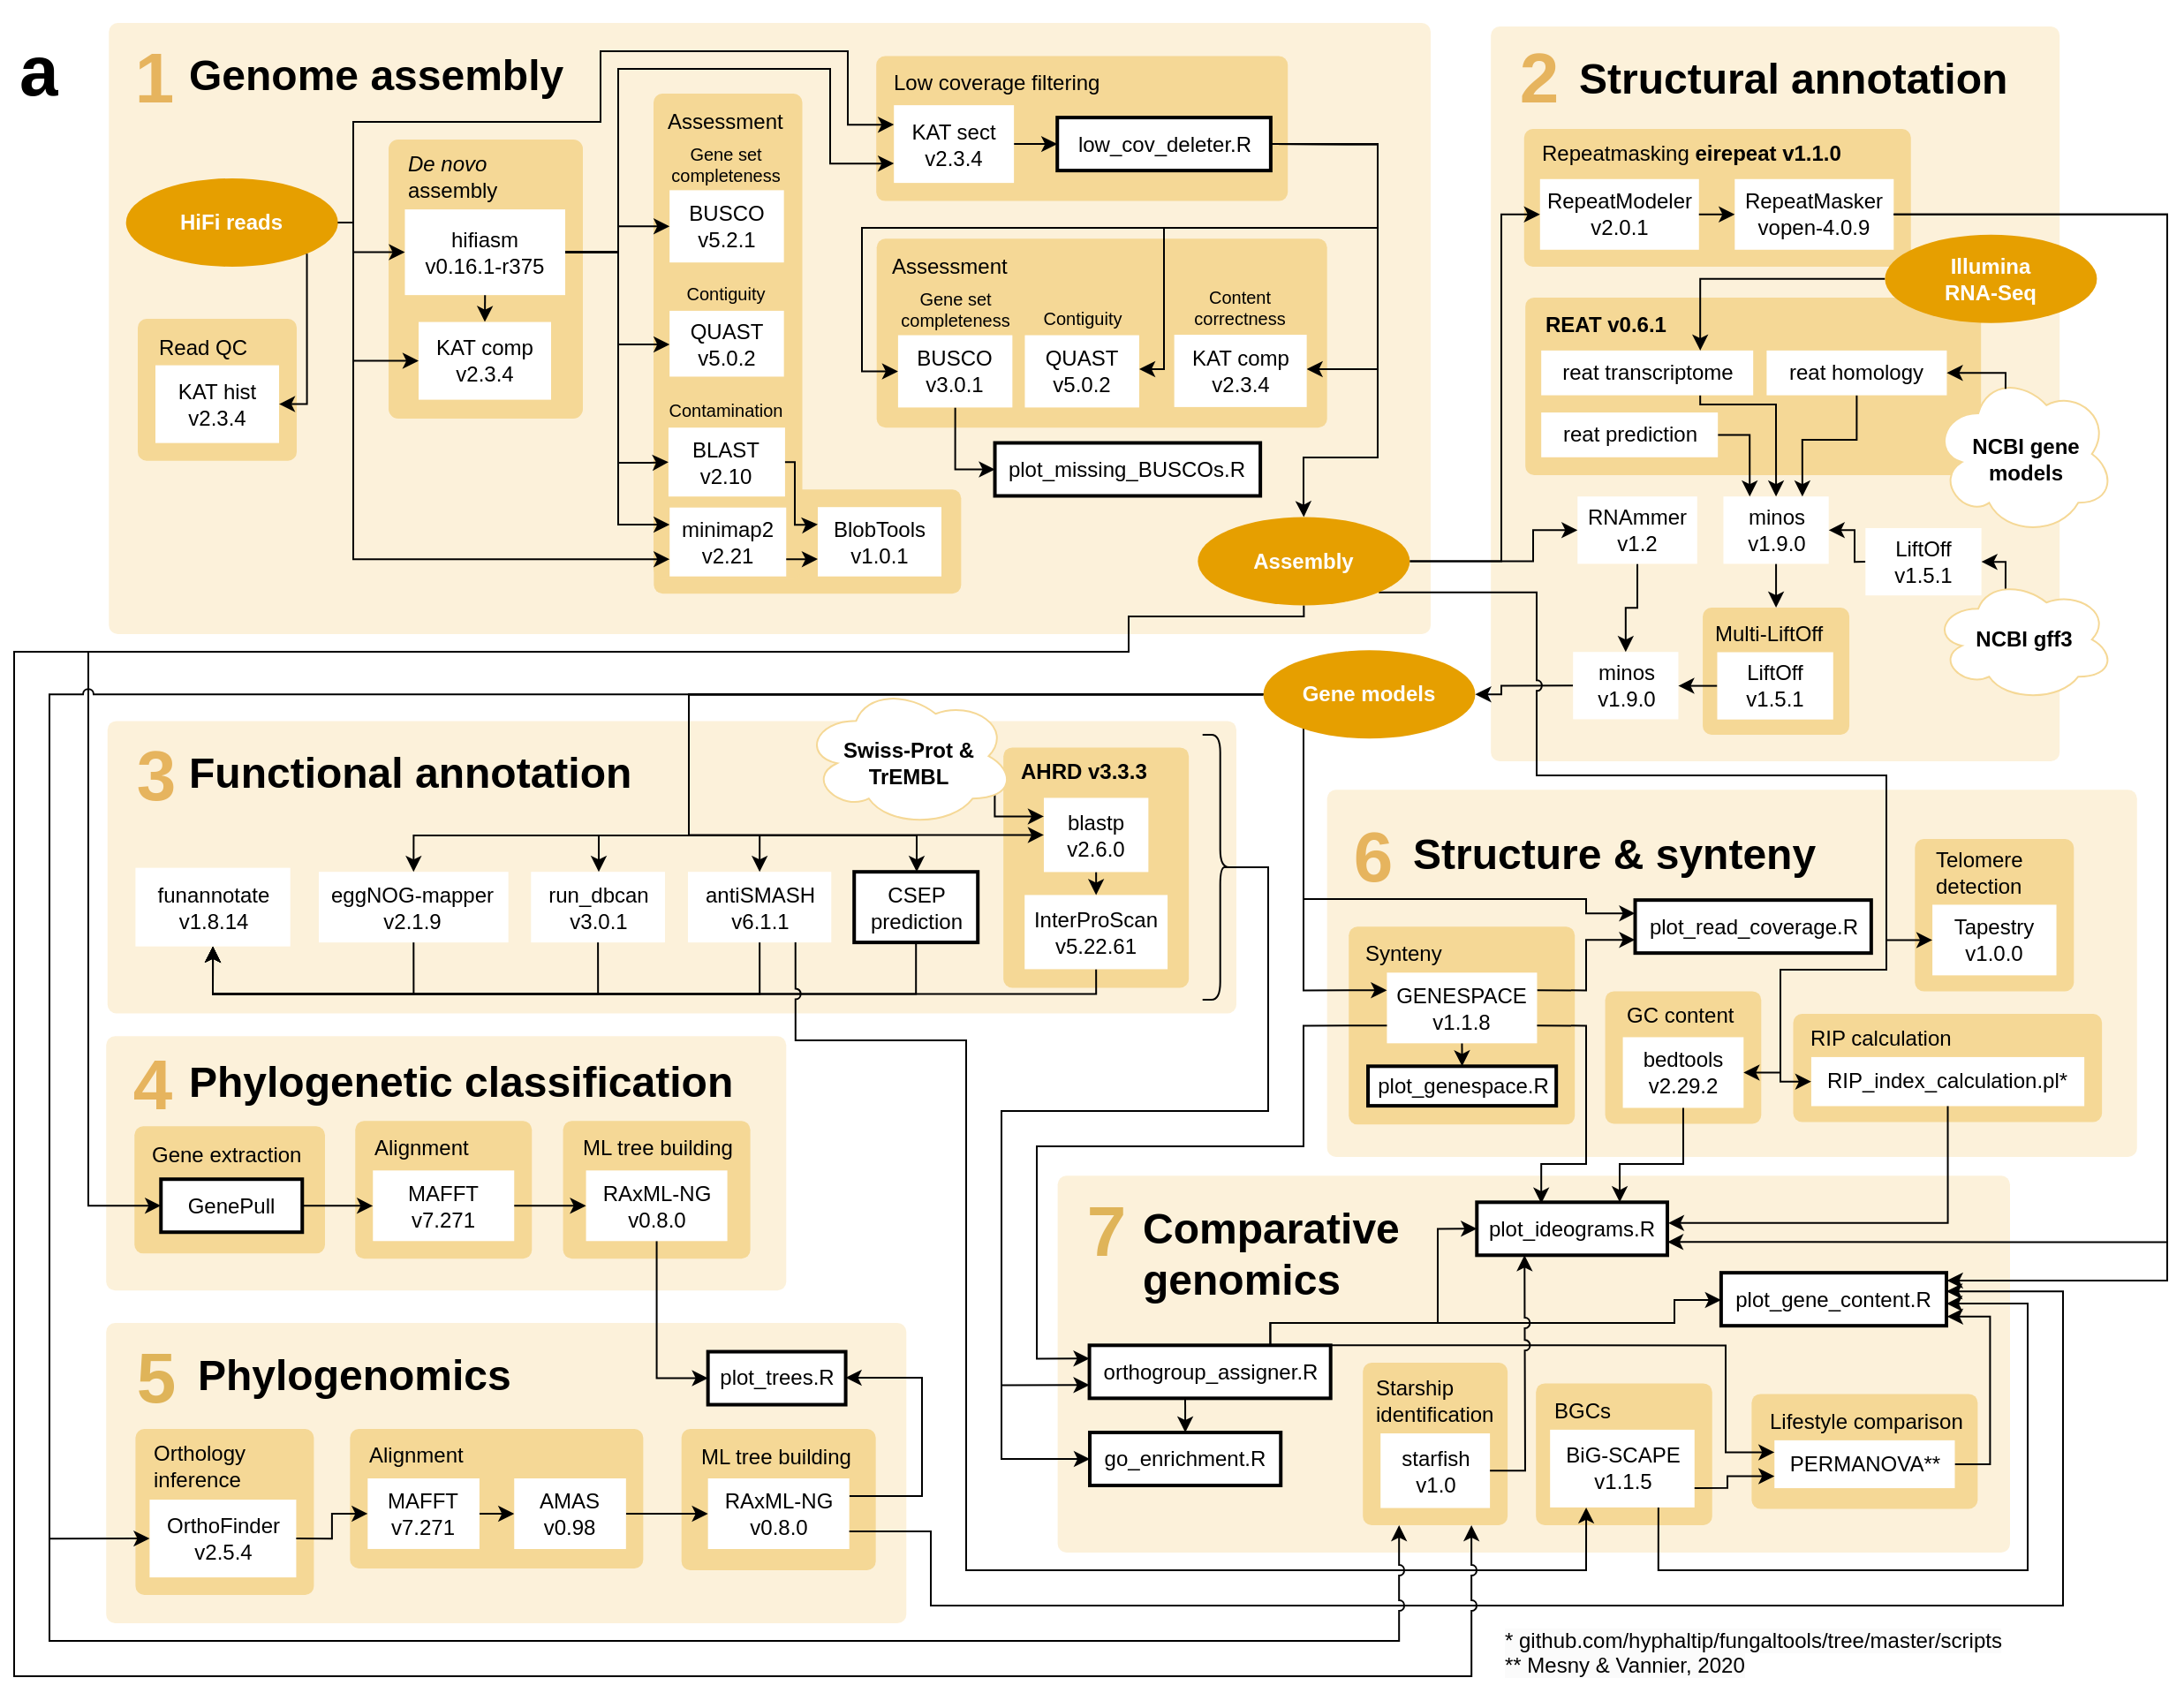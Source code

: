 <mxfile version="22.0.2" type="device">
  <diagram id="WKSB9CbVn2nmd7yDtLpl" name="Page-1">
    <mxGraphModel dx="2206" dy="2940" grid="1" gridSize="10" guides="1" tooltips="1" connect="1" arrows="1" fold="1" page="1" pageScale="1" pageWidth="1169" pageHeight="827" math="0" shadow="0">
      <root>
        <mxCell id="0" />
        <mxCell id="1" parent="0" />
        <mxCell id="N3G_gAzDCBm-LvDQC1ih-19" value="&lt;span style=&quot;color: rgba(0 , 0 , 0 , 0) ; font-family: monospace ; font-size: 0px&quot;&gt;%3CmxGraphModel%3E%3Croot%3E%3CmxCell%20id%3D%220%22%2F%3E%3CmxCell%20id%3D%221%22%20parent%3D%220%22%2F%3E%3CmxCell%20id%3D%222%22%20value%3D%22%22%20style%3D%22group%3BfontFamily%3DArial%3B%22%20vertex%3D%221%22%20connectable%3D%220%22%20parent%3D%221%22%3E%3CmxGeometry%20x%3D%2221.65%22%20y%3D%22-1636%22%20width%3D%22830%22%20height%3D%22520%22%20as%3D%22geometry%22%2F%3E%3C%2FmxCell%3E%3CmxCell%20id%3D%223%22%20value%3D%22%22%20style%3D%22rounded%3D1%3BabsoluteArcSize%3D1%3Bhtml%3D1%3BarcSize%3D10%3Balign%3Dleft%3Bdashed%3D1%3BfillColor%3Dnone%3BfontFamily%3DArial%3BstrokeColor%3D%23D5948E%3BstrokeWidth%3D2%3B%22%20vertex%3D%221%22%20parent%3D%222%22%3E%3CmxGeometry%20width%3D%22830%22%20height%3D%22520%22%20as%3D%22geometry%22%2F%3E%3C%2FmxCell%3E%3CmxCell%20id%3D%224%22%20value%3D%22%26lt%3Bh1%26gt%3BGenome%20assembly%26lt%3Bbr%26gt%3B%26lt%3B%2Fh1%26gt%3B%22%20style%3D%22text%3Bhtml%3D1%3BstrokeColor%3Dnone%3BfillColor%3Dnone%3Bspacing%3D5%3BspacingTop%3D-20%3BwhiteSpace%3Dwrap%3Boverflow%3Dhidden%3Brounded%3D0%3Balign%3Dleft%3BfontFamily%3DArial%3B%22%20vertex%3D%221%22%20parent%3D%222%22%3E%3CmxGeometry%20x%3D%2240%22%20y%3D%2210%22%20width%3D%22240%22%20height%3D%2240%22%20as%3D%22geometry%22%2F%3E%3C%2FmxCell%3E%3CmxCell%20id%3D%225%22%20value%3D%22%22%20style%3D%22html%3D1%3Bshape%3Dmxgraph.er.anchor%3BwhiteSpace%3Dwrap%3BfontFamily%3DArial%3B%22%20vertex%3D%221%22%20parent%3D%222%22%3E%3CmxGeometry%20x%3D%22380%22%20y%3D%2260%22%20width%3D%2270.0%22%20height%3D%22110%22%20as%3D%22geometry%22%2F%3E%3C%2FmxCell%3E%3CmxCell%20id%3D%226%22%20value%3D%22%26lt%3Bdiv%26gt%3B%26lt%3Bb%26gt%3BRaw%20short%20reads%26lt%3B%2Fb%26gt%3B%26lt%3B%2Fdiv%26gt%3B%22%20style%3D%22ellipse%3BwhiteSpace%3Dwrap%3Bhtml%3D1%3BlabelBackgroundColor%3Dnone%3Balign%3Dcenter%3Bsketch%3D0%3Bshadow%3D0%3BfillColor%3D%23CC79A7%3BstrokeColor%3Dnone%3BfontColor%3D%23FFFFFF%3BfontFamily%3DArial%3B%22%20vertex%3D%221%22%20parent%3D%222%22%3E%3CmxGeometry%20x%3D%2218.35%22%20y%3D%2264%22%20width%3D%22120%22%20height%3D%2250%22%20as%3D%22geometry%22%2F%3E%3C%2FmxCell%3E%3CmxCell%20id%3D%227%22%20value%3D%22%22%20style%3D%22html%3D1%3Bshape%3Dmxgraph.er.anchor%3BwhiteSpace%3Dwrap%3BfontFamily%3DArial%3B%22%20vertex%3D%221%22%20parent%3D%222%22%3E%3CmxGeometry%20x%3D%22128.35%22%20y%3D%2254.47%22%20width%3D%2270.0%22%20height%3D%22144.828%22%20as%3D%22geometry%22%2F%3E%3C%2FmxCell%3E%3CmxCell%20id%3D%228%22%20value%3D%22%22%20style%3D%22html%3D1%3Bshape%3Dmxgraph.er.anchor%3BwhiteSpace%3Dwrap%3BfontFamily%3DArial%3B%22%20vertex%3D%221%22%20parent%3D%222%22%3E%3CmxGeometry%20x%3D%2218.35%22%20y%3D%22134%22%20width%3D%2250%22%20height%3D%2290%22%20as%3D%22geometry%22%2F%3E%3C%2FmxCell%3E%3CmxCell%20id%3D%229%22%20value%3D%22%26lt%3Bfont%20color%3D%26quot%3B%23d5948e%26quot%3B%20size%3D%26quot%3B1%26quot%3B%26gt%3B%26lt%3Bb%20style%3D%26quot%3Bfont-size%3A%2040px%26quot%3B%26gt%3B1%26lt%3B%2Fb%26gt%3B%26lt%3B%2Ffont%26gt%3B%22%20style%3D%22text%3Bhtml%3D1%3Balign%3Dcenter%3BverticalAlign%3Dmiddle%3Bresizable%3D0%3Bpoints%3D%5B%5D%3Bautosize%3D1%3BfontFamily%3DArial%3BfontColor%3D%23FFFFFF%3B%22%20vertex%3D%221%22%20parent%3D%222%22%3E%3CmxGeometry%20x%3D%225.61%22%20y%3D%2215%22%20width%3D%2240%22%20height%3D%2230%22%20as%3D%22geometry%22%2F%3E%3C%2FmxCell%3E%3CmxCell%20id%3D%2210%22%20value%3D%22%22%20style%3D%22group%3BfontFamily%3DArial%3B%22%20vertex%3D%221%22%20connectable%3D%220%22%20parent%3D%222%22%3E%3CmxGeometry%20x%3D%2218.35%22%20y%3D%22134%22%20width%3D%22100%22%20height%3D%22151%22%20as%3D%22geometry%22%2F%3E%3C%2FmxCell%3E%3CmxCell%20id%3D%2211%22%20value%3D%22%22%20style%3D%22rounded%3D1%3BabsoluteArcSize%3D1%3Bhtml%3D1%3BarcSize%3D10%3Balign%3Dleft%3BlabelPosition%3Dcenter%3BverticalLabelPosition%3Dmiddle%3BverticalAlign%3Dtop%3BstrokeColor%3Dnone%3Bcontainer%3D0%3BfontFamily%3DArial%3BfillColor%3D%23F5D2CE%3B%22%20vertex%3D%221%22%20parent%3D%2210%22%3E%3CmxGeometry%20width%3D%22100%22%20height%3D%22151%22%20as%3D%22geometry%22%2F%3E%3C%2FmxCell%3E%3CmxCell%20id%3D%2212%22%20value%3D%22FastQC%20v0.11.9%22%20style%3D%22rounded%3D0%3BwhiteSpace%3Dwrap%3Bhtml%3D1%3BstrokeColor%3Dnone%3BfontFamily%3DArial%3B%22%20vertex%3D%221%22%20parent%3D%2210%22%3E%3CmxGeometry%20x%3D%2220%22%20y%3D%2292.0%22%20width%3D%2260%22%20height%3D%2244%22%20as%3D%22geometry%22%2F%3E%3C%2FmxCell%3E%3CmxCell%20id%3D%2213%22%20value%3D%22%26lt%3Bdiv%26gt%3BRead%20QC%26lt%3B%2Fdiv%26gt%3B%22%20style%3D%22text%3Bhtml%3D1%3BstrokeColor%3Dnone%3BfillColor%3Dnone%3Balign%3Dleft%3BverticalAlign%3Dmiddle%3BwhiteSpace%3Dwrap%3Brounded%3D0%3BfontFamily%3DArial%3B%22%20vertex%3D%221%22%20parent%3D%2210%22%3E%3CmxGeometry%20x%3D%228%22%20y%3D%226%22%20width%3D%2270%22%20height%3D%2220.25%22%20as%3D%22geometry%22%2F%3E%3C%2FmxCell%3E%3CmxCell%20id%3D%2214%22%20value%3D%22Trimmomatic%20v0.36%22%20style%3D%22rounded%3D0%3BwhiteSpace%3Dwrap%3Bhtml%3D1%3BstrokeColor%3Dnone%3BfontFamily%3DArial%3B%22%20vertex%3D%221%22%20parent%3D%2210%22%3E%3CmxGeometry%20x%3D%2210%22%20y%3D%2230%22%20width%3D%2280%22%20height%3D%2244%22%20as%3D%22geometry%22%2F%3E%3C%2FmxCell%3E%3CmxCell%20id%3D%2215%22%20style%3D%22edgeStyle%3DorthogonalEdgeStyle%3Brounded%3D0%3BorthogonalLoop%3D1%3BjettySize%3Dauto%3Bhtml%3D1%3BexitX%3D0.5%3BexitY%3D1%3BexitDx%3D0%3BexitDy%3D0%3BentryX%3D0.5%3BentryY%3D0%3BentryDx%3D0%3BentryDy%3D0%3BfontFamily%3DArial%3B%22%20edge%3D%221%22%20parent%3D%2210%22%20source%3D%2214%22%20target%3D%2212%22%3E%3CmxGeometry%20as%3D%22geometry%22%2F%3E%3C%2FmxCell%3E%3CmxCell%20id%3D%2216%22%20style%3D%22edgeStyle%3DorthogonalEdgeStyle%3Brounded%3D0%3BorthogonalLoop%3D1%3BjettySize%3Dauto%3Bhtml%3D1%3BexitX%3D0.583%3BexitY%3D0.993%3BexitDx%3D0%3BexitDy%3D0%3BentryX%3D0.75%3BentryY%3D0%3BentryDx%3D0%3BentryDy%3D0%3BexitPerimeter%3D0%3BfontFamily%3DArial%3B%22%20edge%3D%221%22%20parent%3D%222%22%20source%3D%226%22%20target%3D%2214%22%3E%3CmxGeometry%20relative%3D%221%22%20as%3D%22geometry%22%2F%3E%3C%2FmxCell%3E%3CmxCell%20id%3D%2217%22%20value%3D%22%22%20style%3D%22group%3BfontFamily%3DArial%3B%22%20vertex%3D%221%22%20connectable%3D%220%22%20parent%3D%222%22%3E%3CmxGeometry%20x%3D%22160%22%20y%3D%2287%22%20width%3D%2298.35%22%20height%3D%22190%22%20as%3D%22geometry%22%2F%3E%3C%2FmxCell%3E%3CmxCell%20id%3D%2218%22%20value%3D%22%22%20style%3D%22group%3BfontFamily%3DArial%3BfillColor%3D%23F5D2CE%3Brounded%3D1%3BarcSize%3D5%3Bcontainer%3D0%3B%22%20vertex%3D%221%22%20connectable%3D%220%22%20parent%3D%2217%22%3E%3CmxGeometry%20width%3D%2298.35%22%20height%3D%22190%22%20as%3D%22geometry%22%2F%3E%3C%2FmxCell%3E%3CmxCell%20id%3D%2219%22%20value%3D%22%26lt%3Bi%26gt%3BDe%20novo%26lt%3B%2Fi%26gt%3B%20assembly%22%20style%3D%22text%3Bhtml%3D1%3BstrokeColor%3Dnone%3BfillColor%3Dnone%3Balign%3Dleft%3BverticalAlign%3Dmiddle%3BwhiteSpace%3Dwrap%3Brounded%3D0%3BfontFamily%3DArial%3B%22%20vertex%3D%221%22%20parent%3D%2217%22%3E%3CmxGeometry%20x%3D%228.99%22%20y%3D%2210%22%20width%3D%2272.36%22%20height%3D%2220.25%22%20as%3D%22geometry%22%2F%3E%3C%2FmxCell%3E%3CmxCell%20id%3D%2220%22%20value%3D%22ABySS%20v2.0.2%22%20style%3D%22rounded%3D0%3BwhiteSpace%3Dwrap%3Bhtml%3D1%3BstrokeColor%3Dnone%3BfontFamily%3DArial%3B%22%20vertex%3D%221%22%20parent%3D%2217%22%3E%3CmxGeometry%20x%3D%2221.81%22%20y%3D%2236.47%22%20width%3D%2254.73%22%20height%3D%2242.41%22%20as%3D%22geometry%22%2F%3E%3C%2FmxCell%3E%3CmxCell%20id%3D%2221%22%20value%3D%22SPAdes%20v3.11.1%22%20style%3D%22rounded%3D0%3BwhiteSpace%3Dwrap%3Bhtml%3D1%3BstrokeColor%3Dnone%3BfontFamily%3DArial%3B%22%20vertex%3D%221%22%20parent%3D%2217%22%3E%3CmxGeometry%20x%3D%2216.81%22%20y%3D%22140.3%22%20width%3D%2264.73%22%20height%3D%2240%22%20as%3D%22geometry%22%2F%3E%3C%2FmxCell%3E%3CmxCell%20id%3D%2222%22%20value%3D%22MEGAHIT%20v1.2.9%22%20style%3D%22rounded%3D0%3BwhiteSpace%3Dwrap%3Bhtml%3D1%3BstrokeColor%3Dnone%3BfontFamily%3DArial%3B%22%20vertex%3D%221%22%20parent%3D%2217%22%3E%3CmxGeometry%20x%3D%2211.81%22%20y%3D%2287.33%22%20width%3D%2274.73%22%20height%3D%2244.14%22%20as%3D%22geometry%22%2F%3E%3C%2FmxCell%3E%3CmxCell%20id%3D%2223%22%20style%3D%22edgeStyle%3DorthogonalEdgeStyle%3Brounded%3D0%3BorthogonalLoop%3D1%3BjettySize%3Dauto%3Bhtml%3D1%3BexitX%3D1%3BexitY%3D0.75%3BexitDx%3D0%3BexitDy%3D0%3BentryX%3D0%3BentryY%3D0.5%3BentryDx%3D0%3BentryDy%3D0%3BfontFamily%3DArial%3B%22%20edge%3D%221%22%20parent%3D%222%22%20source%3D%2214%22%20target%3D%2221%22%3E%3CmxGeometry%20x%3D%22-61.65%22%20y%3D%22-6%22%20as%3D%22geometry%22%3E%3CmxPoint%20x%3D%2228.35%22%20y%3D%22204%22%20as%3D%22sourcePoint%22%2F%3E%3CArray%20as%3D%22points%22%3E%3CmxPoint%20x%3D%22148%22%20y%3D%22197%22%2F%3E%3CmxPoint%20x%3D%22148%22%20y%3D%22246%22%2F%3E%3C%2FArray%3E%3C%2FmxGeometry%3E%3C%2FmxCell%3E%3CmxCell%20id%3D%2224%22%20style%3D%22edgeStyle%3DorthogonalEdgeStyle%3Brounded%3D0%3BorthogonalLoop%3D1%3BjettySize%3Dauto%3Bhtml%3D1%3BexitX%3D1%3BexitY%3D0.5%3BexitDx%3D0%3BexitDy%3D0%3BentryX%3D0%3BentryY%3D0.75%3BentryDx%3D0%3BentryDy%3D0%3BfontFamily%3DArial%3B%22%20edge%3D%221%22%20parent%3D%222%22%20source%3D%2221%22%20target%3D%2230%22%3E%3CmxGeometry%20x%3D%22-61.65%22%20y%3D%22-6%22%20as%3D%22geometry%22%3E%3CmxPoint%20x%3D%22288.35%22%20y%3D%22114%22%20as%3D%22targetPoint%22%2F%3E%3CArray%20as%3D%22points%22%3E%3CmxPoint%20x%3D%22242%22%20y%3D%22246%22%2F%3E%3CmxPoint%20x%3D%22268%22%20y%3D%22246%22%2F%3E%3CmxPoint%20x%3D%22268%22%20y%3D%22208%22%2F%3E%3C%2FArray%3E%3C%2FmxGeometry%3E%3C%2FmxCell%3E%3CmxCell%20id%3D%2225%22%20value%3D%22%26lt%3Bdiv%26gt%3B%26lt%3Bb%26gt%3BCytometric%26lt%3B%2Fb%26gt%3B%26lt%3B%2Fdiv%26gt%3B%26lt%3Bdiv%26gt%3B%26lt%3Bb%26gt%3Bgenome%20size%20estimations%26lt%3B%2Fb%26gt%3B%26lt%3B%2Fdiv%26gt%3B%22%20style%3D%22ellipse%3BwhiteSpace%3Dwrap%3Bhtml%3D1%3BlabelBackgroundColor%3Dnone%3Balign%3Dcenter%3Bsketch%3D0%3Bshadow%3D0%3BfillColor%3D%23CC79A7%3BstrokeColor%3Dnone%3BfontColor%3D%23FFFFFF%3BfontFamily%3DArial%3B%22%20vertex%3D%221%22%20parent%3D%222%22%3E%3CmxGeometry%20x%3D%2268.35%22%20y%3D%22276%22%20width%3D%22120%22%20height%3D%2260%22%20as%3D%22geometry%22%2F%3E%3C%2FmxCell%3E%3CmxCell%20id%3D%2226%22%20value%3D%22%22%20style%3D%22group%22%20vertex%3D%221%22%20connectable%3D%220%22%20parent%3D%222%22%3E%3CmxGeometry%20x%3D%22308.35%22%20y%3D%22146%22%20width%3D%22110%22%20height%3D%22250%22%20as%3D%22geometry%22%2F%3E%3C%2FmxCell%3E%3CmxCell%20id%3D%2227%22%20value%3D%22%22%20style%3D%22group%3BfontFamily%3DArial%3B%22%20vertex%3D%221%22%20connectable%3D%220%22%20parent%3D%2226%22%3E%3CmxGeometry%20width%3D%22110%22%20height%3D%22250%22%20as%3D%22geometry%22%2F%3E%3C%2FmxCell%3E%3CmxCell%20id%3D%2228%22%20value%3D%22%22%20style%3D%22rounded%3D1%3BabsoluteArcSize%3D1%3Bhtml%3D1%3BarcSize%3D10%3BverticalAlign%3Dtop%3Balign%3Dleft%3BstrokeColor%3Dnone%3Bcontainer%3D0%3BfontFamily%3DArial%3BfillColor%3D%23F5D2CE%3B%22%20vertex%3D%221%22%20parent%3D%2227%22%3E%3CmxGeometry%20width%3D%22110%22%20height%3D%22250%22%20as%3D%22geometry%22%2F%3E%3C%2FmxCell%3E%3CmxCell%20id%3D%2229%22%20style%3D%22edgeStyle%3DorthogonalEdgeStyle%3Brounded%3D0%3BorthogonalLoop%3D1%3BjettySize%3Dauto%3Bhtml%3D1%3BexitX%3D0.5%3BexitY%3D1%3BexitDx%3D0%3BexitDy%3D0%3BentryX%3D0.5%3BentryY%3D0%3BentryDx%3D0%3BentryDy%3D0%3BfontColor%3D%23D5948E%3BfontFamily%3DArial%3B%22%20edge%3D%221%22%20parent%3D%2227%22%20source%3D%2230%22%20target%3D%2231%22%3E%3CmxGeometry%20relative%3D%221%22%20as%3D%22geometry%22%2F%3E%3C%2FmxCell%3E%3CmxCell%20id%3D%2230%22%20value%3D%22BWA-MEM%20v0.7.17-r1188%22%20style%3D%22rounded%3D0%3BwhiteSpace%3Dwrap%3Bhtml%3D1%3BstrokeColor%3Dnone%3BfontFamily%3DArial%3B%22%20vertex%3D%221%22%20parent%3D%2227%22%3E%3CmxGeometry%20x%3D%2212.64%22%20y%3D%2232.47%22%20width%3D%2284.73%22%20height%3D%2239.05%22%20as%3D%22geometry%22%2F%3E%3C%2FmxCell%3E%3CmxCell%20id%3D%2231%22%20value%3D%22%26lt%3Bdiv%26gt%3BPilon%20v1.23%26lt%3Bbr%26gt%3B%26lt%3B%2Fdiv%26gt%3B%22%20style%3D%22rounded%3D0%3BwhiteSpace%3Dwrap%3Bhtml%3D1%3BstrokeColor%3Dnone%3BfontFamily%3DArial%3B%22%20vertex%3D%221%22%20parent%3D%2227%22%3E%3CmxGeometry%20x%3D%2227.64%22%20y%3D%2288%22%20width%3D%2254.73%22%20height%3D%2238.93%22%20as%3D%22geometry%22%2F%3E%3C%2FmxCell%3E%3CmxCell%20id%3D%2232%22%20value%3D%22Polishing%22%20style%3D%22text%3Bhtml%3D1%3BstrokeColor%3Dnone%3BfillColor%3Dnone%3Balign%3Dleft%3BverticalAlign%3Dmiddle%3BwhiteSpace%3Dwrap%3Brounded%3D0%3BfontFamily%3DArial%3B%22%20vertex%3D%221%22%20parent%3D%2227%22%3E%3CmxGeometry%20x%3D%227.37%22%20y%3D%225.5%22%20width%3D%2260%22%20height%3D%2220.25%22%20as%3D%22geometry%22%2F%3E%3C%2FmxCell%3E%3CmxCell%20id%3D%2233%22%20value%3D%22%26lt%3Bdiv%26gt%3Bbedtools%26lt%3B%2Fdiv%26gt%3B%26lt%3Bdiv%26gt%3Bv2.28.0%26lt%3Bbr%26gt%3B%26lt%3B%2Fdiv%26gt%3B%22%20style%3D%22rounded%3D0%3BwhiteSpace%3Dwrap%3Bhtml%3D1%3BstrokeColor%3Dnone%3BfontFamily%3DArial%3B%22%20vertex%3D%221%22%20parent%3D%2227%22%3E%3CmxGeometry%20x%3D%2222.49%22%20y%3D%22200%22%20width%3D%2265.02%22%20height%3D%2238.93%22%20as%3D%22geometry%22%2F%3E%3C%2FmxCell%3E%3CmxCell%20id%3D%2234%22%20value%3D%22%26lt%3Bdiv%26gt%3Bseqtk%26lt%3B%2Fdiv%26gt%3B%26lt%3Bdiv%26gt%3Bv1.2-r94%26lt%3Bbr%26gt%3B%26lt%3B%2Fdiv%26gt%3B%22%20style%3D%22rounded%3D0%3BwhiteSpace%3Dwrap%3Bhtml%3D1%3BstrokeColor%3Dnone%3BfontFamily%3DArial%3B%22%20vertex%3D%221%22%20parent%3D%2226%22%3E%3CmxGeometry%20x%3D%2227.63%22%20y%3D%22145.07%22%20width%3D%2254.73%22%20height%3D%2238.93%22%20as%3D%22geometry%22%2F%3E%3C%2FmxCell%3E%3CmxCell%20id%3D%2235%22%20style%3D%22edgeStyle%3DorthogonalEdgeStyle%3Brounded%3D0%3BorthogonalLoop%3D1%3BjettySize%3Dauto%3Bhtml%3D1%3BexitX%3D0.5%3BexitY%3D1%3BexitDx%3D0%3BexitDy%3D0%3BentryX%3D0.5%3BentryY%3D0%3BentryDx%3D0%3BentryDy%3D0%3B%22%20edge%3D%221%22%20parent%3D%2226%22%20source%3D%2231%22%20target%3D%2234%22%3E%3CmxGeometry%20relative%3D%221%22%20as%3D%22geometry%22%2F%3E%3C%2FmxCell%3E%3CmxCell%20id%3D%2236%22%20style%3D%22edgeStyle%3DorthogonalEdgeStyle%3Brounded%3D0%3BorthogonalLoop%3D1%3BjettySize%3Dauto%3Bhtml%3D1%3BexitX%3D0.5%3BexitY%3D1%3BexitDx%3D0%3BexitDy%3D0%3BentryX%3D0.5%3BentryY%3D0%3BentryDx%3D0%3BentryDy%3D0%3B%22%20edge%3D%221%22%20parent%3D%2226%22%20source%3D%2234%22%20target%3D%2233%22%3E%3CmxGeometry%20relative%3D%221%22%20as%3D%22geometry%22%2F%3E%3C%2FmxCell%3E%3CmxCell%20id%3D%2237%22%20style%3D%22edgeStyle%3DorthogonalEdgeStyle%3Brounded%3D0%3BorthogonalLoop%3D1%3BjettySize%3Dauto%3Bhtml%3D1%3BexitX%3D1%3BexitY%3D0.25%3BexitDx%3D0%3BexitDy%3D0%3BentryX%3D0%3BentryY%3D0.25%3BentryDx%3D0%3BentryDy%3D0%3BfontFamily%3DArial%3B%22%20edge%3D%221%22%20parent%3D%222%22%20source%3D%2214%22%20target%3D%2230%22%3E%3CmxGeometry%20relative%3D%221%22%20as%3D%22geometry%22%3E%3CArray%20as%3D%22points%22%3E%3CmxPoint%20x%3D%22138%22%20y%3D%22175%22%2F%3E%3CmxPoint%20x%3D%22138%22%20y%3D%2276%22%2F%3E%3CmxPoint%20x%3D%22278%22%20y%3D%2276%22%2F%3E%3CmxPoint%20x%3D%22278%22%20y%3D%22188%22%2F%3E%3C%2FArray%3E%3C%2FmxGeometry%3E%3C%2FmxCell%3E%3CmxCell%20id%3D%2238%22%20style%3D%22edgeStyle%3DorthogonalEdgeStyle%3Brounded%3D0%3BorthogonalLoop%3D1%3BjettySize%3Dauto%3Bhtml%3D1%3BexitX%3D1%3BexitY%3D0.5%3BexitDx%3D0%3BexitDy%3D0%3BentryX%3D0%3BentryY%3D0.75%3BentryDx%3D0%3BentryDy%3D0%3BfontFamily%3DArial%3B%22%20edge%3D%221%22%20parent%3D%222%22%20source%3D%2220%22%20target%3D%2230%22%3E%3CmxGeometry%20x%3D%22-61.65%22%20y%3D%22-6%22%20as%3D%22geometry%22%3E%3CmxPoint%20x%3D%22288.35%22%20y%3D%22114%22%20as%3D%22targetPoint%22%2F%3E%3CArray%20as%3D%22points%22%3E%3CmxPoint%20x%3D%22268%22%20y%3D%22145%22%2F%3E%3CmxPoint%20x%3D%22268%22%20y%3D%22208%22%2F%3E%3C%2FArray%3E%3C%2FmxGeometry%3E%3C%2FmxCell%3E%3CmxCell%20id%3D%2239%22%20style%3D%22edgeStyle%3DorthogonalEdgeStyle%3Brounded%3D0%3BorthogonalLoop%3D1%3BjettySize%3Dauto%3Bhtml%3D1%3BexitX%3D1%3BexitY%3D0.5%3BexitDx%3D0%3BexitDy%3D0%3BentryX%3D0%3BentryY%3D0.75%3BentryDx%3D0%3BentryDy%3D0%3BfontFamily%3DArial%3B%22%20edge%3D%221%22%20parent%3D%222%22%20source%3D%2222%22%20target%3D%2230%22%3E%3CmxGeometry%20x%3D%22-61.65%22%20y%3D%22-6%22%20as%3D%22geometry%22%3E%3CmxPoint%20x%3D%22288.35%22%20y%3D%22114%22%20as%3D%22targetPoint%22%2F%3E%3CArray%20as%3D%22points%22%3E%3CmxPoint%20x%3D%22268%22%20y%3D%22196%22%2F%3E%3CmxPoint%20x%3D%22268%22%20y%3D%22208%22%2F%3E%3C%2FArray%3E%3C%2FmxGeometry%3E%3C%2FmxCell%3E%3CmxCell%20id%3D%2240%22%20style%3D%22edgeStyle%3DorthogonalEdgeStyle%3Brounded%3D0%3BorthogonalLoop%3D1%3BjettySize%3Dauto%3Bhtml%3D1%3BexitX%3D1%3BexitY%3D0.75%3BexitDx%3D0%3BexitDy%3D0%3BentryX%3D0%3BentryY%3D0.5%3BentryDx%3D0%3BentryDy%3D0%3B%22%20edge%3D%221%22%20parent%3D%222%22%20source%3D%2214%22%20target%3D%2220%22%3E%3CmxGeometry%20relative%3D%221%22%20as%3D%22geometry%22%2F%3E%3C%2FmxCell%3E%3CmxCell%20id%3D%2241%22%20style%3D%22edgeStyle%3DorthogonalEdgeStyle%3Brounded%3D0%3BorthogonalLoop%3D1%3BjettySize%3Dauto%3Bhtml%3D1%3BexitX%3D1%3BexitY%3D0.75%3BexitDx%3D0%3BexitDy%3D0%3BentryX%3D0%3BentryY%3D0.5%3BentryDx%3D0%3BentryDy%3D0%3B%22%20edge%3D%221%22%20parent%3D%222%22%20source%3D%2214%22%20target%3D%2222%22%3E%3CmxGeometry%20relative%3D%221%22%20as%3D%22geometry%22%2F%3E%3C%2FmxCell%3E%3CmxCell%20id%3D%2242%22%20value%3D%22%22%20style%3D%22rounded%3D1%3BabsoluteArcSize%3D1%3Bhtml%3D1%3BarcSize%3D10%3BverticalAlign%3Dtop%3Balign%3Dleft%3BstrokeColor%3Dnone%3Bcontainer%3D0%3BfontFamily%3DArial%3BfillColor%3D%23F5D2CE%3B%22%20vertex%3D%221%22%20parent%3D%222%22%3E%3CmxGeometry%20x%3D%22478.35%22%20y%3D%22356%22%20width%3D%22310%22%20height%3D%22140%22%20as%3D%22geometry%22%2F%3E%3C%2FmxCell%3E%3CmxCell%20id%3D%2243%22%20style%3D%22edgeStyle%3DorthogonalEdgeStyle%3Brounded%3D0%3BorthogonalLoop%3D1%3BjettySize%3Dauto%3Bhtml%3D1%3BexitX%3D0.5%3BexitY%3D1%3BexitDx%3D0%3BexitDy%3D0%3BentryX%3D0.5%3BentryY%3D0%3BentryDx%3D0%3BentryDy%3D0%3B%22%20edge%3D%221%22%20parent%3D%222%22%20source%3D%2244%22%20target%3D%2246%22%3E%3CmxGeometry%20relative%3D%221%22%20as%3D%22geometry%22%2F%3E%3C%2FmxCell%3E%3CmxCell%20id%3D%2244%22%20value%3D%22BLAST%26lt%3Bbr%26gt%3Bv2.7.1%2B%22%20style%3D%22rounded%3D0%3BwhiteSpace%3Dwrap%3Bhtml%3D1%3BstrokeColor%3Dnone%3BfontFamily%3DArial%3B%22%20vertex%3D%221%22%20parent%3D%222%22%3E%3CmxGeometry%20x%3D%22515.34%22%20y%3D%22386%22%20width%3D%2266%22%20height%3D%2239%22%20as%3D%22geometry%22%2F%3E%3C%2FmxCell%3E%3CmxCell%20id%3D%2245%22%20value%3D%22Contamination%20removal%22%20style%3D%22text%3Bhtml%3D1%3BstrokeColor%3Dnone%3BfillColor%3Dnone%3Balign%3Dleft%3BverticalAlign%3Dmiddle%3BwhiteSpace%3Dwrap%3Brounded%3D0%3BfontFamily%3DArial%3B%22%20vertex%3D%221%22%20parent%3D%222%22%3E%3CmxGeometry%20x%3D%22485.73%22%20y%3D%22359%22%20width%3D%22132.62%22%20height%3D%2220.25%22%20as%3D%22geometry%22%2F%3E%3C%2FmxCell%3E%3CmxCell%20id%3D%2246%22%20value%3D%22BlobTools%20v1.1%22%20style%3D%22rounded%3D0%3BwhiteSpace%3Dwrap%3Bhtml%3D1%3BstrokeColor%3Dnone%3BfontFamily%3DArial%3B%22%20vertex%3D%221%22%20parent%3D%222%22%3E%3CmxGeometry%20x%3D%22513.35%22%20y%3D%22436.27%22%20width%3D%2270%22%20height%3D%2240%22%20as%3D%22geometry%22%2F%3E%3C%2FmxCell%3E%3CmxCell%20id%3D%2247%22%20value%3D%22minimap2%26lt%3Bbr%26gt%3Bv2.5%22%20style%3D%22rounded%3D0%3BwhiteSpace%3Dwrap%3Bhtml%3D1%3BstrokeColor%3Dnone%3BfontFamily%3DArial%3B%22%20vertex%3D%221%22%20parent%3D%222%22%3E%3CmxGeometry%20x%3D%22618.35%22%20y%3D%22379.25%22%20width%3D%2266%22%20height%3D%2239%22%20as%3D%22geometry%22%2F%3E%3C%2FmxCell%3E%3CmxCell%20id%3D%2248%22%20value%3D%22seqtk%26lt%3Bbr%26gt%3Bv1.2-r94%22%20style%3D%22rounded%3D0%3BwhiteSpace%3Dwrap%3Bhtml%3D1%3BstrokeColor%3Dnone%3BfontFamily%3DArial%3B%22%20vertex%3D%221%22%20parent%3D%222%22%3E%3CmxGeometry%20x%3D%22694.35%22%20y%3D%22386%22%20width%3D%2266%22%20height%3D%2239%22%20as%3D%22geometry%22%2F%3E%3C%2FmxCell%3E%3CmxCell%20id%3D%2249%22%20value%3D%22%22%20style%3D%22group%22%20vertex%3D%221%22%20connectable%3D%220%22%20parent%3D%222%22%3E%3CmxGeometry%20x%3D%22448.35%22%20y%3D%2260%22%20width%3D%22170%22%20height%3D%22110%22%20as%3D%22geometry%22%2F%3E%3C%2FmxCell%3E%3CmxCell%20id%3D%2250%22%20value%3D%22%22%20style%3D%22rounded%3D1%3BabsoluteArcSize%3D1%3Bhtml%3D1%3BarcSize%3D10%3BverticalAlign%3Dtop%3Balign%3Dleft%3BstrokeColor%3Dnone%3Bcontainer%3D0%3BfontFamily%3DArial%3BfillColor%3D%23F5D2CE%3B%22%20vertex%3D%221%22%20parent%3D%2249%22%3E%3CmxGeometry%20width%3D%22170%22%20height%3D%22110%22%20as%3D%22geometry%22%2F%3E%3C%2FmxCell%3E%3CmxCell%20id%3D%2251%22%20value%3D%22%22%20style%3D%22group%3BfontFamily%3DArial%3B%22%20vertex%3D%221%22%20connectable%3D%220%22%20parent%3D%2249%22%3E%3CmxGeometry%20x%3D%2211.32%22%20y%3D%2234.79%22%20width%3D%2270%22%20height%3D%2265.83%22%20as%3D%22geometry%22%2F%3E%3C%2FmxCell%3E%3CmxCell%20id%3D%2252%22%20value%3D%22%26lt%3Bdiv%26gt%3BBUSCO%20v3.0.1%26lt%3Bbr%26gt%3B%26lt%3B%2Fdiv%26gt%3B%22%20style%3D%22rounded%3D0%3BwhiteSpace%3Dwrap%3Bhtml%3D1%3BstrokeColor%3Dnone%3BfontFamily%3DArial%3B%22%20vertex%3D%221%22%20parent%3D%2251%22%3E%3CmxGeometry%20y%3D%2224.92%22%20width%3D%2264.73%22%20height%3D%2240.91%22%20as%3D%22geometry%22%2F%3E%3C%2FmxCell%3E%3CmxCell%20id%3D%2253%22%20value%3D%22Gene%20set%20Completeness%22%20style%3D%22text%3Bhtml%3D1%3BstrokeColor%3Dnone%3BfillColor%3Dnone%3Balign%3Dcenter%3BverticalAlign%3Dmiddle%3BwhiteSpace%3Dwrap%3Brounded%3D0%3BfontSize%3D10%3BfontFamily%3DArial%3B%22%20vertex%3D%221%22%20parent%3D%2249%22%3E%3CmxGeometry%20x%3D%228.68%22%20y%3D%2234.79%22%20width%3D%2270%22%20height%3D%2220%22%20as%3D%22geometry%22%2F%3E%3C%2FmxCell%3E%3CmxCell%20id%3D%2254%22%20value%3D%22Assessment%22%20style%3D%22text%3Bhtml%3D1%3BstrokeColor%3Dnone%3BfillColor%3Dnone%3Balign%3Dleft%3BverticalAlign%3Dmiddle%3BwhiteSpace%3Dwrap%3Brounded%3D0%3BfontFamily%3DArial%3B%22%20vertex%3D%221%22%20parent%3D%2249%22%3E%3CmxGeometry%20x%3D%228.7%22%20y%3D%2211%22%20width%3D%2275.24%22%20height%3D%2220.25%22%20as%3D%22geometry%22%2F%3E%3C%2FmxCell%3E%3CmxCell%20id%3D%2255%22%20value%3D%22Contiguity%22%20style%3D%22text%3Bhtml%3D1%3BstrokeColor%3Dnone%3BfillColor%3Dnone%3Balign%3Dcenter%3BverticalAlign%3Dmiddle%3BwhiteSpace%3Dwrap%3Brounded%3D0%3BfontSize%3D10%3BfontFamily%3DArial%3B%22%20vertex%3D%221%22%20parent%3D%2249%22%3E%3CmxGeometry%20x%3D%2299.36%22%20y%3D%2238%22%20width%3D%2250%22%20height%3D%2220%22%20as%3D%22geometry%22%2F%3E%3C%2FmxCell%3E%3CmxCell%20id%3D%2256%22%20value%3D%22%22%20style%3D%22group%3BfontFamily%3DArial%3B%22%20vertex%3D%221%22%20connectable%3D%220%22%20parent%3D%2249%22%3E%3CmxGeometry%20x%3D%2292.0%22%20y%3D%2235%22%20width%3D%2264.73%22%20height%3D%2257.27%22%20as%3D%22geometry%22%2F%3E%3C%2FmxCell%3E%3CmxCell%20id%3D%2257%22%20value%3D%22QUAST%20v5.0.2%22%20style%3D%22rounded%3D0%3BwhiteSpace%3Dwrap%3Bhtml%3D1%3BstrokeColor%3Dnone%3BfontFamily%3DArial%3B%22%20vertex%3D%221%22%20parent%3D%2256%22%3E%3CmxGeometry%20y%3D%2223.0%22%20width%3D%2264.73%22%20height%3D%2237.27%22%20as%3D%22geometry%22%2F%3E%3C%2FmxCell%3E%3C%2Froot%3E%3C%2FmxGraphModel%3E&lt;/span&gt;" style="rounded=1;absoluteArcSize=1;html=1;arcSize=10;align=left;dashed=1;fillColor=#f5d896;fontFamily=Arial;strokeColor=none;strokeWidth=2;opacity=35;" parent="1" vertex="1">
          <mxGeometry x="73.65" y="-1636" width="748.35" height="346" as="geometry" />
        </mxCell>
        <mxCell id="9ya2zs-ubieaO1Woq1LG-11" value="" style="rounded=1;absoluteArcSize=1;html=1;arcSize=10;verticalAlign=top;align=left;strokeColor=none;container=0;fontFamily=Arial;fillColor=#f5d896;" parent="1" vertex="1">
          <mxGeometry x="382.17" y="-1371.9" width="174" height="59" as="geometry" />
        </mxCell>
        <mxCell id="GRxGJz9SLJw0qr8VXlO3-151" value="&lt;h1&gt;Genome assembly&lt;br&gt;&lt;/h1&gt;" style="text;html=1;strokeColor=none;fillColor=none;spacing=5;spacingTop=-20;whiteSpace=wrap;overflow=hidden;rounded=0;align=left;fontFamily=Arial;" parent="1" vertex="1">
          <mxGeometry x="113.65" y="-1626" width="240" height="40" as="geometry" />
        </mxCell>
        <mxCell id="N3G_gAzDCBm-LvDQC1ih-28" value="" style="html=1;shape=mxgraph.er.anchor;whiteSpace=wrap;fontFamily=Arial;" parent="1" vertex="1">
          <mxGeometry x="760.06" y="-1587.63" width="70.0" height="110" as="geometry" />
        </mxCell>
        <mxCell id="Le8WTa9buDWYWuyneQvu-4" value="&lt;font color=&quot;#e6b45e&quot; size=&quot;1&quot;&gt;&lt;b style=&quot;font-size: 40px;&quot;&gt;1&lt;/b&gt;&lt;/font&gt;" style="text;html=1;align=center;verticalAlign=middle;resizable=0;points=[];autosize=1;fontFamily=Arial;fontColor=#FFFFFF;" parent="1" vertex="1">
          <mxGeometry x="74.26" y="-1636" width="50" height="60" as="geometry" />
        </mxCell>
        <mxCell id="7u8obcRUmXj-xdrNTh3l-1" value="" style="group;fontFamily=Arial;fillColor=#f5d896;rounded=1;arcSize=5;container=0;" parent="1" vertex="1" connectable="0">
          <mxGeometry x="232" y="-1570.05" width="110" height="158" as="geometry" />
        </mxCell>
        <mxCell id="GRxGJz9SLJw0qr8VXlO3-163" value="&lt;i&gt;De novo&lt;/i&gt; assembly" style="text;html=1;strokeColor=none;fillColor=none;align=left;verticalAlign=middle;whiteSpace=wrap;rounded=0;fontFamily=Arial;" parent="1" vertex="1">
          <mxGeometry x="241.23" y="-1559.31" width="72.36" height="20.25" as="geometry" />
        </mxCell>
        <mxCell id="9ya2zs-ubieaO1Woq1LG-5" style="edgeStyle=orthogonalEdgeStyle;rounded=0;orthogonalLoop=1;jettySize=auto;html=1;exitX=0.5;exitY=1;exitDx=0;exitDy=0;entryX=0.5;entryY=0;entryDx=0;entryDy=0;" parent="1" source="N3G_gAzDCBm-LvDQC1ih-6" target="9ya2zs-ubieaO1Woq1LG-2" edge="1">
          <mxGeometry relative="1" as="geometry" />
        </mxCell>
        <mxCell id="N3G_gAzDCBm-LvDQC1ih-6" value="hifiasm&lt;br&gt;v0.16.1-r375" style="rounded=0;whiteSpace=wrap;html=1;strokeColor=none;fontFamily=Arial;" parent="1" vertex="1">
          <mxGeometry x="241.23" y="-1530.44" width="90.77" height="48.5" as="geometry" />
        </mxCell>
        <mxCell id="N3G_gAzDCBm-LvDQC1ih-9" value="" style="html=1;shape=mxgraph.er.anchor;whiteSpace=wrap;fontFamily=Arial;" parent="1" vertex="1">
          <mxGeometry x="152" y="-1581.86" width="70.0" height="144.828" as="geometry" />
        </mxCell>
        <mxCell id="9ya2zs-ubieaO1Woq1LG-7" style="edgeStyle=orthogonalEdgeStyle;rounded=0;orthogonalLoop=1;jettySize=auto;html=1;exitX=1;exitY=0.5;exitDx=0;exitDy=0;entryX=0;entryY=0.5;entryDx=0;entryDy=0;" parent="1" source="QJVneUrjH4SaHIbZYZeb-32" target="9ya2zs-ubieaO1Woq1LG-2" edge="1">
          <mxGeometry relative="1" as="geometry">
            <Array as="points">
              <mxPoint x="212" y="-1445" />
            </Array>
          </mxGeometry>
        </mxCell>
        <mxCell id="QJVneUrjH4SaHIbZYZeb-32" value="&lt;div&gt;&lt;b&gt;HiFi reads&lt;/b&gt;&lt;/div&gt;" style="ellipse;whiteSpace=wrap;html=1;labelBackgroundColor=none;align=center;sketch=0;shadow=0;fillColor=#E69F00;strokeColor=none;fontColor=#FFFFFF;fontFamily=Arial;" parent="1" vertex="1">
          <mxGeometry x="83.34" y="-1548.0" width="120" height="50" as="geometry" />
        </mxCell>
        <mxCell id="emnBNrwCeW-xOE5mpzrP-23" value="" style="rounded=1;absoluteArcSize=1;html=1;arcSize=10;verticalAlign=top;align=left;strokeColor=none;container=0;fontFamily=Arial;fillColor=#f5d896;" parent="1" vertex="1">
          <mxGeometry x="508.1" y="-1617.19" width="233" height="82" as="geometry" />
        </mxCell>
        <mxCell id="emnBNrwCeW-xOE5mpzrP-32" value="Low coverage filtering" style="text;html=1;strokeColor=none;fillColor=none;align=left;verticalAlign=middle;whiteSpace=wrap;rounded=0;fontFamily=Arial;" parent="1" vertex="1">
          <mxGeometry x="516.1" y="-1612.44" width="132.62" height="20.25" as="geometry" />
        </mxCell>
        <mxCell id="N3G_gAzDCBm-LvDQC1ih-32" value="" style="rounded=1;absoluteArcSize=1;html=1;arcSize=10;verticalAlign=top;align=left;strokeColor=none;container=0;fontFamily=Arial;fillColor=#f5d896;" parent="1" vertex="1">
          <mxGeometry x="382" y="-1596" width="84.25" height="274.1" as="geometry" />
        </mxCell>
        <mxCell id="q44nNMq_-EUhFK4lNsfL-5" value="" style="group;fontFamily=Arial;" parent="1" vertex="1" connectable="0">
          <mxGeometry x="391.1" y="-1566.23" width="70" height="65.83" as="geometry" />
        </mxCell>
        <mxCell id="N3G_gAzDCBm-LvDQC1ih-35" value="&lt;div&gt;BUSCO v5.2.1&lt;br&gt;&lt;/div&gt;" style="rounded=0;whiteSpace=wrap;html=1;strokeColor=none;fontFamily=Arial;" parent="q44nNMq_-EUhFK4lNsfL-5" vertex="1">
          <mxGeometry y="24.92" width="64.73" height="40.91" as="geometry" />
        </mxCell>
        <mxCell id="QJVneUrjH4SaHIbZYZeb-52" value="Gene set completeness" style="text;html=1;strokeColor=none;fillColor=none;align=center;verticalAlign=middle;whiteSpace=wrap;rounded=0;fontSize=10;fontFamily=Arial;" parent="1" vertex="1">
          <mxGeometry x="388.46" y="-1566.23" width="70" height="20" as="geometry" />
        </mxCell>
        <mxCell id="GRxGJz9SLJw0qr8VXlO3-169" value="Assessment" style="text;html=1;strokeColor=none;fillColor=none;align=left;verticalAlign=middle;whiteSpace=wrap;rounded=0;fontFamily=Arial;" parent="1" vertex="1">
          <mxGeometry x="388.48" y="-1590.02" width="75.24" height="20.25" as="geometry" />
        </mxCell>
        <mxCell id="q44nNMq_-EUhFK4lNsfL-4" value="" style="group;fontFamily=Arial;" parent="1" vertex="1" connectable="0">
          <mxGeometry x="391.1" y="-1496.04" width="64.73" height="57.27" as="geometry" />
        </mxCell>
        <mxCell id="N3G_gAzDCBm-LvDQC1ih-34" value="QUAST v5.0.2" style="rounded=0;whiteSpace=wrap;html=1;strokeColor=none;fontFamily=Arial;" parent="q44nNMq_-EUhFK4lNsfL-4" vertex="1">
          <mxGeometry y="23.0" width="64.73" height="37.27" as="geometry" />
        </mxCell>
        <mxCell id="QJVneUrjH4SaHIbZYZeb-47" value="Contiguity" style="text;html=1;strokeColor=none;fillColor=none;align=center;verticalAlign=middle;whiteSpace=wrap;rounded=0;fontSize=10;fontFamily=Arial;" parent="1" vertex="1">
          <mxGeometry x="398.46" y="-1493.04" width="50" height="20" as="geometry" />
        </mxCell>
        <mxCell id="N3G_gAzDCBm-LvDQC1ih-33" value="" style="html=1;shape=mxgraph.er.anchor;whiteSpace=wrap;fontFamily=Arial;" parent="1" vertex="1">
          <mxGeometry x="483.65" y="-1517.15" width="70.0" height="160" as="geometry" />
        </mxCell>
        <mxCell id="PagHBv4IGj0ohSh9Nnb9-78" value="&lt;span style=&quot;color: rgba(0 , 0 , 0 , 0) ; font-family: monospace ; font-size: 0px&quot;&gt;%3CmxGraphModel%3E%3Croot%3E%3CmxCell%20id%3D%220%22%2F%3E%3CmxCell%20id%3D%221%22%20parent%3D%220%22%2F%3E%3CmxCell%20id%3D%222%22%20value%3D%22%22%20style%3D%22group%3BfontFamily%3DArial%3B%22%20vertex%3D%221%22%20connectable%3D%220%22%20parent%3D%221%22%3E%3CmxGeometry%20x%3D%2221.65%22%20y%3D%22-1636%22%20width%3D%22830%22%20height%3D%22520%22%20as%3D%22geometry%22%2F%3E%3C%2FmxCell%3E%3CmxCell%20id%3D%223%22%20value%3D%22%22%20style%3D%22rounded%3D1%3BabsoluteArcSize%3D1%3Bhtml%3D1%3BarcSize%3D10%3Balign%3Dleft%3Bdashed%3D1%3BfillColor%3Dnone%3BfontFamily%3DArial%3BstrokeColor%3D%23D5948E%3BstrokeWidth%3D2%3B%22%20vertex%3D%221%22%20parent%3D%222%22%3E%3CmxGeometry%20width%3D%22830%22%20height%3D%22520%22%20as%3D%22geometry%22%2F%3E%3C%2FmxCell%3E%3CmxCell%20id%3D%224%22%20value%3D%22%26lt%3Bh1%26gt%3BGenome%20assembly%26lt%3Bbr%26gt%3B%26lt%3B%2Fh1%26gt%3B%22%20style%3D%22text%3Bhtml%3D1%3BstrokeColor%3Dnone%3BfillColor%3Dnone%3Bspacing%3D5%3BspacingTop%3D-20%3BwhiteSpace%3Dwrap%3Boverflow%3Dhidden%3Brounded%3D0%3Balign%3Dleft%3BfontFamily%3DArial%3B%22%20vertex%3D%221%22%20parent%3D%222%22%3E%3CmxGeometry%20x%3D%2240%22%20y%3D%2210%22%20width%3D%22240%22%20height%3D%2240%22%20as%3D%22geometry%22%2F%3E%3C%2FmxCell%3E%3CmxCell%20id%3D%225%22%20value%3D%22%22%20style%3D%22html%3D1%3Bshape%3Dmxgraph.er.anchor%3BwhiteSpace%3Dwrap%3BfontFamily%3DArial%3B%22%20vertex%3D%221%22%20parent%3D%222%22%3E%3CmxGeometry%20x%3D%22380%22%20y%3D%2260%22%20width%3D%2270.0%22%20height%3D%22110%22%20as%3D%22geometry%22%2F%3E%3C%2FmxCell%3E%3CmxCell%20id%3D%226%22%20value%3D%22%26lt%3Bdiv%26gt%3B%26lt%3Bb%26gt%3BRaw%20short%20reads%26lt%3B%2Fb%26gt%3B%26lt%3B%2Fdiv%26gt%3B%22%20style%3D%22ellipse%3BwhiteSpace%3Dwrap%3Bhtml%3D1%3BlabelBackgroundColor%3Dnone%3Balign%3Dcenter%3Bsketch%3D0%3Bshadow%3D0%3BfillColor%3D%23CC79A7%3BstrokeColor%3Dnone%3BfontColor%3D%23FFFFFF%3BfontFamily%3DArial%3B%22%20vertex%3D%221%22%20parent%3D%222%22%3E%3CmxGeometry%20x%3D%2218.35%22%20y%3D%2264%22%20width%3D%22120%22%20height%3D%2250%22%20as%3D%22geometry%22%2F%3E%3C%2FmxCell%3E%3CmxCell%20id%3D%227%22%20value%3D%22%22%20style%3D%22html%3D1%3Bshape%3Dmxgraph.er.anchor%3BwhiteSpace%3Dwrap%3BfontFamily%3DArial%3B%22%20vertex%3D%221%22%20parent%3D%222%22%3E%3CmxGeometry%20x%3D%22128.35%22%20y%3D%2254.47%22%20width%3D%2270.0%22%20height%3D%22144.828%22%20as%3D%22geometry%22%2F%3E%3C%2FmxCell%3E%3CmxCell%20id%3D%228%22%20value%3D%22%22%20style%3D%22html%3D1%3Bshape%3Dmxgraph.er.anchor%3BwhiteSpace%3Dwrap%3BfontFamily%3DArial%3B%22%20vertex%3D%221%22%20parent%3D%222%22%3E%3CmxGeometry%20x%3D%2218.35%22%20y%3D%22134%22%20width%3D%2250%22%20height%3D%2290%22%20as%3D%22geometry%22%2F%3E%3C%2FmxCell%3E%3CmxCell%20id%3D%229%22%20value%3D%22%26lt%3Bfont%20color%3D%26quot%3B%23d5948e%26quot%3B%20size%3D%26quot%3B1%26quot%3B%26gt%3B%26lt%3Bb%20style%3D%26quot%3Bfont-size%3A%2040px%26quot%3B%26gt%3B1%26lt%3B%2Fb%26gt%3B%26lt%3B%2Ffont%26gt%3B%22%20style%3D%22text%3Bhtml%3D1%3Balign%3Dcenter%3BverticalAlign%3Dmiddle%3Bresizable%3D0%3Bpoints%3D%5B%5D%3Bautosize%3D1%3BfontFamily%3DArial%3BfontColor%3D%23FFFFFF%3B%22%20vertex%3D%221%22%20parent%3D%222%22%3E%3CmxGeometry%20x%3D%225.61%22%20y%3D%2215%22%20width%3D%2240%22%20height%3D%2230%22%20as%3D%22geometry%22%2F%3E%3C%2FmxCell%3E%3CmxCell%20id%3D%2210%22%20value%3D%22%22%20style%3D%22group%3BfontFamily%3DArial%3B%22%20vertex%3D%221%22%20connectable%3D%220%22%20parent%3D%222%22%3E%3CmxGeometry%20x%3D%2218.35%22%20y%3D%22134%22%20width%3D%22100%22%20height%3D%22151%22%20as%3D%22geometry%22%2F%3E%3C%2FmxCell%3E%3CmxCell%20id%3D%2211%22%20value%3D%22%22%20style%3D%22rounded%3D1%3BabsoluteArcSize%3D1%3Bhtml%3D1%3BarcSize%3D10%3Balign%3Dleft%3BlabelPosition%3Dcenter%3BverticalLabelPosition%3Dmiddle%3BverticalAlign%3Dtop%3BstrokeColor%3Dnone%3Bcontainer%3D0%3BfontFamily%3DArial%3BfillColor%3D%23F5D2CE%3B%22%20vertex%3D%221%22%20parent%3D%2210%22%3E%3CmxGeometry%20width%3D%22100%22%20height%3D%22151%22%20as%3D%22geometry%22%2F%3E%3C%2FmxCell%3E%3CmxCell%20id%3D%2212%22%20value%3D%22FastQC%20v0.11.9%22%20style%3D%22rounded%3D0%3BwhiteSpace%3Dwrap%3Bhtml%3D1%3BstrokeColor%3Dnone%3BfontFamily%3DArial%3B%22%20vertex%3D%221%22%20parent%3D%2210%22%3E%3CmxGeometry%20x%3D%2220%22%20y%3D%2292.0%22%20width%3D%2260%22%20height%3D%2244%22%20as%3D%22geometry%22%2F%3E%3C%2FmxCell%3E%3CmxCell%20id%3D%2213%22%20value%3D%22%26lt%3Bdiv%26gt%3BRead%20QC%26lt%3B%2Fdiv%26gt%3B%22%20style%3D%22text%3Bhtml%3D1%3BstrokeColor%3Dnone%3BfillColor%3Dnone%3Balign%3Dleft%3BverticalAlign%3Dmiddle%3BwhiteSpace%3Dwrap%3Brounded%3D0%3BfontFamily%3DArial%3B%22%20vertex%3D%221%22%20parent%3D%2210%22%3E%3CmxGeometry%20x%3D%228%22%20y%3D%226%22%20width%3D%2270%22%20height%3D%2220.25%22%20as%3D%22geometry%22%2F%3E%3C%2FmxCell%3E%3CmxCell%20id%3D%2214%22%20value%3D%22Trimmomatic%20v0.36%22%20style%3D%22rounded%3D0%3BwhiteSpace%3Dwrap%3Bhtml%3D1%3BstrokeColor%3Dnone%3BfontFamily%3DArial%3B%22%20vertex%3D%221%22%20parent%3D%2210%22%3E%3CmxGeometry%20x%3D%2210%22%20y%3D%2230%22%20width%3D%2280%22%20height%3D%2244%22%20as%3D%22geometry%22%2F%3E%3C%2FmxCell%3E%3CmxCell%20id%3D%2215%22%20style%3D%22edgeStyle%3DorthogonalEdgeStyle%3Brounded%3D0%3BorthogonalLoop%3D1%3BjettySize%3Dauto%3Bhtml%3D1%3BexitX%3D0.5%3BexitY%3D1%3BexitDx%3D0%3BexitDy%3D0%3BentryX%3D0.5%3BentryY%3D0%3BentryDx%3D0%3BentryDy%3D0%3BfontFamily%3DArial%3B%22%20edge%3D%221%22%20parent%3D%2210%22%20source%3D%2214%22%20target%3D%2212%22%3E%3CmxGeometry%20as%3D%22geometry%22%2F%3E%3C%2FmxCell%3E%3CmxCell%20id%3D%2216%22%20style%3D%22edgeStyle%3DorthogonalEdgeStyle%3Brounded%3D0%3BorthogonalLoop%3D1%3BjettySize%3Dauto%3Bhtml%3D1%3BexitX%3D0.583%3BexitY%3D0.993%3BexitDx%3D0%3BexitDy%3D0%3BentryX%3D0.75%3BentryY%3D0%3BentryDx%3D0%3BentryDy%3D0%3BexitPerimeter%3D0%3BfontFamily%3DArial%3B%22%20edge%3D%221%22%20parent%3D%222%22%20source%3D%226%22%20target%3D%2214%22%3E%3CmxGeometry%20relative%3D%221%22%20as%3D%22geometry%22%2F%3E%3C%2FmxCell%3E%3CmxCell%20id%3D%2217%22%20value%3D%22%22%20style%3D%22group%3BfontFamily%3DArial%3B%22%20vertex%3D%221%22%20connectable%3D%220%22%20parent%3D%222%22%3E%3CmxGeometry%20x%3D%22160%22%20y%3D%2287%22%20width%3D%2298.35%22%20height%3D%22190%22%20as%3D%22geometry%22%2F%3E%3C%2FmxCell%3E%3CmxCell%20id%3D%2218%22%20value%3D%22%22%20style%3D%22group%3BfontFamily%3DArial%3BfillColor%3D%23F5D2CE%3Brounded%3D1%3BarcSize%3D5%3Bcontainer%3D0%3B%22%20vertex%3D%221%22%20connectable%3D%220%22%20parent%3D%2217%22%3E%3CmxGeometry%20width%3D%2298.35%22%20height%3D%22190%22%20as%3D%22geometry%22%2F%3E%3C%2FmxCell%3E%3CmxCell%20id%3D%2219%22%20value%3D%22%26lt%3Bi%26gt%3BDe%20novo%26lt%3B%2Fi%26gt%3B%20assembly%22%20style%3D%22text%3Bhtml%3D1%3BstrokeColor%3Dnone%3BfillColor%3Dnone%3Balign%3Dleft%3BverticalAlign%3Dmiddle%3BwhiteSpace%3Dwrap%3Brounded%3D0%3BfontFamily%3DArial%3B%22%20vertex%3D%221%22%20parent%3D%2217%22%3E%3CmxGeometry%20x%3D%228.99%22%20y%3D%2210%22%20width%3D%2272.36%22%20height%3D%2220.25%22%20as%3D%22geometry%22%2F%3E%3C%2FmxCell%3E%3CmxCell%20id%3D%2220%22%20value%3D%22ABySS%20v2.0.2%22%20style%3D%22rounded%3D0%3BwhiteSpace%3Dwrap%3Bhtml%3D1%3BstrokeColor%3Dnone%3BfontFamily%3DArial%3B%22%20vertex%3D%221%22%20parent%3D%2217%22%3E%3CmxGeometry%20x%3D%2221.81%22%20y%3D%2236.47%22%20width%3D%2254.73%22%20height%3D%2242.41%22%20as%3D%22geometry%22%2F%3E%3C%2FmxCell%3E%3CmxCell%20id%3D%2221%22%20value%3D%22SPAdes%20v3.11.1%22%20style%3D%22rounded%3D0%3BwhiteSpace%3Dwrap%3Bhtml%3D1%3BstrokeColor%3Dnone%3BfontFamily%3DArial%3B%22%20vertex%3D%221%22%20parent%3D%2217%22%3E%3CmxGeometry%20x%3D%2216.81%22%20y%3D%22140.3%22%20width%3D%2264.73%22%20height%3D%2240%22%20as%3D%22geometry%22%2F%3E%3C%2FmxCell%3E%3CmxCell%20id%3D%2222%22%20value%3D%22MEGAHIT%20v1.2.9%22%20style%3D%22rounded%3D0%3BwhiteSpace%3Dwrap%3Bhtml%3D1%3BstrokeColor%3Dnone%3BfontFamily%3DArial%3B%22%20vertex%3D%221%22%20parent%3D%2217%22%3E%3CmxGeometry%20x%3D%2211.81%22%20y%3D%2287.33%22%20width%3D%2274.73%22%20height%3D%2244.14%22%20as%3D%22geometry%22%2F%3E%3C%2FmxCell%3E%3CmxCell%20id%3D%2223%22%20style%3D%22edgeStyle%3DorthogonalEdgeStyle%3Brounded%3D0%3BorthogonalLoop%3D1%3BjettySize%3Dauto%3Bhtml%3D1%3BexitX%3D1%3BexitY%3D0.75%3BexitDx%3D0%3BexitDy%3D0%3BentryX%3D0%3BentryY%3D0.5%3BentryDx%3D0%3BentryDy%3D0%3BfontFamily%3DArial%3B%22%20edge%3D%221%22%20parent%3D%222%22%20source%3D%2214%22%20target%3D%2221%22%3E%3CmxGeometry%20x%3D%22-61.65%22%20y%3D%22-6%22%20as%3D%22geometry%22%3E%3CmxPoint%20x%3D%2228.35%22%20y%3D%22204%22%20as%3D%22sourcePoint%22%2F%3E%3CArray%20as%3D%22points%22%3E%3CmxPoint%20x%3D%22148%22%20y%3D%22197%22%2F%3E%3CmxPoint%20x%3D%22148%22%20y%3D%22246%22%2F%3E%3C%2FArray%3E%3C%2FmxGeometry%3E%3C%2FmxCell%3E%3CmxCell%20id%3D%2224%22%20style%3D%22edgeStyle%3DorthogonalEdgeStyle%3Brounded%3D0%3BorthogonalLoop%3D1%3BjettySize%3Dauto%3Bhtml%3D1%3BexitX%3D1%3BexitY%3D0.5%3BexitDx%3D0%3BexitDy%3D0%3BentryX%3D0%3BentryY%3D0.75%3BentryDx%3D0%3BentryDy%3D0%3BfontFamily%3DArial%3B%22%20edge%3D%221%22%20parent%3D%222%22%20source%3D%2221%22%20target%3D%2230%22%3E%3CmxGeometry%20x%3D%22-61.65%22%20y%3D%22-6%22%20as%3D%22geometry%22%3E%3CmxPoint%20x%3D%22288.35%22%20y%3D%22114%22%20as%3D%22targetPoint%22%2F%3E%3CArray%20as%3D%22points%22%3E%3CmxPoint%20x%3D%22242%22%20y%3D%22246%22%2F%3E%3CmxPoint%20x%3D%22268%22%20y%3D%22246%22%2F%3E%3CmxPoint%20x%3D%22268%22%20y%3D%22208%22%2F%3E%3C%2FArray%3E%3C%2FmxGeometry%3E%3C%2FmxCell%3E%3CmxCell%20id%3D%2225%22%20value%3D%22%26lt%3Bdiv%26gt%3B%26lt%3Bb%26gt%3BCytometric%26lt%3B%2Fb%26gt%3B%26lt%3B%2Fdiv%26gt%3B%26lt%3Bdiv%26gt%3B%26lt%3Bb%26gt%3Bgenome%20size%20estimations%26lt%3B%2Fb%26gt%3B%26lt%3B%2Fdiv%26gt%3B%22%20style%3D%22ellipse%3BwhiteSpace%3Dwrap%3Bhtml%3D1%3BlabelBackgroundColor%3Dnone%3Balign%3Dcenter%3Bsketch%3D0%3Bshadow%3D0%3BfillColor%3D%23CC79A7%3BstrokeColor%3Dnone%3BfontColor%3D%23FFFFFF%3BfontFamily%3DArial%3B%22%20vertex%3D%221%22%20parent%3D%222%22%3E%3CmxGeometry%20x%3D%2268.35%22%20y%3D%22276%22%20width%3D%22120%22%20height%3D%2260%22%20as%3D%22geometry%22%2F%3E%3C%2FmxCell%3E%3CmxCell%20id%3D%2226%22%20value%3D%22%22%20style%3D%22group%22%20vertex%3D%221%22%20connectable%3D%220%22%20parent%3D%222%22%3E%3CmxGeometry%20x%3D%22308.35%22%20y%3D%22146%22%20width%3D%22110%22%20height%3D%22250%22%20as%3D%22geometry%22%2F%3E%3C%2FmxCell%3E%3CmxCell%20id%3D%2227%22%20value%3D%22%22%20style%3D%22group%3BfontFamily%3DArial%3B%22%20vertex%3D%221%22%20connectable%3D%220%22%20parent%3D%2226%22%3E%3CmxGeometry%20width%3D%22110%22%20height%3D%22250%22%20as%3D%22geometry%22%2F%3E%3C%2FmxCell%3E%3CmxCell%20id%3D%2228%22%20value%3D%22%22%20style%3D%22rounded%3D1%3BabsoluteArcSize%3D1%3Bhtml%3D1%3BarcSize%3D10%3BverticalAlign%3Dtop%3Balign%3Dleft%3BstrokeColor%3Dnone%3Bcontainer%3D0%3BfontFamily%3DArial%3BfillColor%3D%23F5D2CE%3B%22%20vertex%3D%221%22%20parent%3D%2227%22%3E%3CmxGeometry%20width%3D%22110%22%20height%3D%22250%22%20as%3D%22geometry%22%2F%3E%3C%2FmxCell%3E%3CmxCell%20id%3D%2229%22%20style%3D%22edgeStyle%3DorthogonalEdgeStyle%3Brounded%3D0%3BorthogonalLoop%3D1%3BjettySize%3Dauto%3Bhtml%3D1%3BexitX%3D0.5%3BexitY%3D1%3BexitDx%3D0%3BexitDy%3D0%3BentryX%3D0.5%3BentryY%3D0%3BentryDx%3D0%3BentryDy%3D0%3BfontColor%3D%23D5948E%3BfontFamily%3DArial%3B%22%20edge%3D%221%22%20parent%3D%2227%22%20source%3D%2230%22%20target%3D%2231%22%3E%3CmxGeometry%20relative%3D%221%22%20as%3D%22geometry%22%2F%3E%3C%2FmxCell%3E%3CmxCell%20id%3D%2230%22%20value%3D%22BWA-MEM%20v0.7.17-r1188%22%20style%3D%22rounded%3D0%3BwhiteSpace%3Dwrap%3Bhtml%3D1%3BstrokeColor%3Dnone%3BfontFamily%3DArial%3B%22%20vertex%3D%221%22%20parent%3D%2227%22%3E%3CmxGeometry%20x%3D%2212.64%22%20y%3D%2232.47%22%20width%3D%2284.73%22%20height%3D%2239.05%22%20as%3D%22geometry%22%2F%3E%3C%2FmxCell%3E%3CmxCell%20id%3D%2231%22%20value%3D%22%26lt%3Bdiv%26gt%3BPilon%20v1.23%26lt%3Bbr%26gt%3B%26lt%3B%2Fdiv%26gt%3B%22%20style%3D%22rounded%3D0%3BwhiteSpace%3Dwrap%3Bhtml%3D1%3BstrokeColor%3Dnone%3BfontFamily%3DArial%3B%22%20vertex%3D%221%22%20parent%3D%2227%22%3E%3CmxGeometry%20x%3D%2227.64%22%20y%3D%2288%22%20width%3D%2254.73%22%20height%3D%2238.93%22%20as%3D%22geometry%22%2F%3E%3C%2FmxCell%3E%3CmxCell%20id%3D%2232%22%20value%3D%22Polishing%22%20style%3D%22text%3Bhtml%3D1%3BstrokeColor%3Dnone%3BfillColor%3Dnone%3Balign%3Dleft%3BverticalAlign%3Dmiddle%3BwhiteSpace%3Dwrap%3Brounded%3D0%3BfontFamily%3DArial%3B%22%20vertex%3D%221%22%20parent%3D%2227%22%3E%3CmxGeometry%20x%3D%227.37%22%20y%3D%225.5%22%20width%3D%2260%22%20height%3D%2220.25%22%20as%3D%22geometry%22%2F%3E%3C%2FmxCell%3E%3CmxCell%20id%3D%2233%22%20value%3D%22%26lt%3Bdiv%26gt%3Bbedtools%26lt%3B%2Fdiv%26gt%3B%26lt%3Bdiv%26gt%3Bv2.28.0%26lt%3Bbr%26gt%3B%26lt%3B%2Fdiv%26gt%3B%22%20style%3D%22rounded%3D0%3BwhiteSpace%3Dwrap%3Bhtml%3D1%3BstrokeColor%3Dnone%3BfontFamily%3DArial%3B%22%20vertex%3D%221%22%20parent%3D%2227%22%3E%3CmxGeometry%20x%3D%2222.49%22%20y%3D%22200%22%20width%3D%2265.02%22%20height%3D%2238.93%22%20as%3D%22geometry%22%2F%3E%3C%2FmxCell%3E%3CmxCell%20id%3D%2234%22%20value%3D%22%26lt%3Bdiv%26gt%3Bseqtk%26lt%3B%2Fdiv%26gt%3B%26lt%3Bdiv%26gt%3Bv1.2-r94%26lt%3Bbr%26gt%3B%26lt%3B%2Fdiv%26gt%3B%22%20style%3D%22rounded%3D0%3BwhiteSpace%3Dwrap%3Bhtml%3D1%3BstrokeColor%3Dnone%3BfontFamily%3DArial%3B%22%20vertex%3D%221%22%20parent%3D%2226%22%3E%3CmxGeometry%20x%3D%2227.63%22%20y%3D%22145.07%22%20width%3D%2254.73%22%20height%3D%2238.93%22%20as%3D%22geometry%22%2F%3E%3C%2FmxCell%3E%3CmxCell%20id%3D%2235%22%20style%3D%22edgeStyle%3DorthogonalEdgeStyle%3Brounded%3D0%3BorthogonalLoop%3D1%3BjettySize%3Dauto%3Bhtml%3D1%3BexitX%3D0.5%3BexitY%3D1%3BexitDx%3D0%3BexitDy%3D0%3BentryX%3D0.5%3BentryY%3D0%3BentryDx%3D0%3BentryDy%3D0%3B%22%20edge%3D%221%22%20parent%3D%2226%22%20source%3D%2231%22%20target%3D%2234%22%3E%3CmxGeometry%20relative%3D%221%22%20as%3D%22geometry%22%2F%3E%3C%2FmxCell%3E%3CmxCell%20id%3D%2236%22%20style%3D%22edgeStyle%3DorthogonalEdgeStyle%3Brounded%3D0%3BorthogonalLoop%3D1%3BjettySize%3Dauto%3Bhtml%3D1%3BexitX%3D0.5%3BexitY%3D1%3BexitDx%3D0%3BexitDy%3D0%3BentryX%3D0.5%3BentryY%3D0%3BentryDx%3D0%3BentryDy%3D0%3B%22%20edge%3D%221%22%20parent%3D%2226%22%20source%3D%2234%22%20target%3D%2233%22%3E%3CmxGeometry%20relative%3D%221%22%20as%3D%22geometry%22%2F%3E%3C%2FmxCell%3E%3CmxCell%20id%3D%2237%22%20style%3D%22edgeStyle%3DorthogonalEdgeStyle%3Brounded%3D0%3BorthogonalLoop%3D1%3BjettySize%3Dauto%3Bhtml%3D1%3BexitX%3D1%3BexitY%3D0.25%3BexitDx%3D0%3BexitDy%3D0%3BentryX%3D0%3BentryY%3D0.25%3BentryDx%3D0%3BentryDy%3D0%3BfontFamily%3DArial%3B%22%20edge%3D%221%22%20parent%3D%222%22%20source%3D%2214%22%20target%3D%2230%22%3E%3CmxGeometry%20relative%3D%221%22%20as%3D%22geometry%22%3E%3CArray%20as%3D%22points%22%3E%3CmxPoint%20x%3D%22138%22%20y%3D%22175%22%2F%3E%3CmxPoint%20x%3D%22138%22%20y%3D%2276%22%2F%3E%3CmxPoint%20x%3D%22278%22%20y%3D%2276%22%2F%3E%3CmxPoint%20x%3D%22278%22%20y%3D%22188%22%2F%3E%3C%2FArray%3E%3C%2FmxGeometry%3E%3C%2FmxCell%3E%3CmxCell%20id%3D%2238%22%20style%3D%22edgeStyle%3DorthogonalEdgeStyle%3Brounded%3D0%3BorthogonalLoop%3D1%3BjettySize%3Dauto%3Bhtml%3D1%3BexitX%3D1%3BexitY%3D0.5%3BexitDx%3D0%3BexitDy%3D0%3BentryX%3D0%3BentryY%3D0.75%3BentryDx%3D0%3BentryDy%3D0%3BfontFamily%3DArial%3B%22%20edge%3D%221%22%20parent%3D%222%22%20source%3D%2220%22%20target%3D%2230%22%3E%3CmxGeometry%20x%3D%22-61.65%22%20y%3D%22-6%22%20as%3D%22geometry%22%3E%3CmxPoint%20x%3D%22288.35%22%20y%3D%22114%22%20as%3D%22targetPoint%22%2F%3E%3CArray%20as%3D%22points%22%3E%3CmxPoint%20x%3D%22268%22%20y%3D%22145%22%2F%3E%3CmxPoint%20x%3D%22268%22%20y%3D%22208%22%2F%3E%3C%2FArray%3E%3C%2FmxGeometry%3E%3C%2FmxCell%3E%3CmxCell%20id%3D%2239%22%20style%3D%22edgeStyle%3DorthogonalEdgeStyle%3Brounded%3D0%3BorthogonalLoop%3D1%3BjettySize%3Dauto%3Bhtml%3D1%3BexitX%3D1%3BexitY%3D0.5%3BexitDx%3D0%3BexitDy%3D0%3BentryX%3D0%3BentryY%3D0.75%3BentryDx%3D0%3BentryDy%3D0%3BfontFamily%3DArial%3B%22%20edge%3D%221%22%20parent%3D%222%22%20source%3D%2222%22%20target%3D%2230%22%3E%3CmxGeometry%20x%3D%22-61.65%22%20y%3D%22-6%22%20as%3D%22geometry%22%3E%3CmxPoint%20x%3D%22288.35%22%20y%3D%22114%22%20as%3D%22targetPoint%22%2F%3E%3CArray%20as%3D%22points%22%3E%3CmxPoint%20x%3D%22268%22%20y%3D%22196%22%2F%3E%3CmxPoint%20x%3D%22268%22%20y%3D%22208%22%2F%3E%3C%2FArray%3E%3C%2FmxGeometry%3E%3C%2FmxCell%3E%3CmxCell%20id%3D%2240%22%20style%3D%22edgeStyle%3DorthogonalEdgeStyle%3Brounded%3D0%3BorthogonalLoop%3D1%3BjettySize%3Dauto%3Bhtml%3D1%3BexitX%3D1%3BexitY%3D0.75%3BexitDx%3D0%3BexitDy%3D0%3BentryX%3D0%3BentryY%3D0.5%3BentryDx%3D0%3BentryDy%3D0%3B%22%20edge%3D%221%22%20parent%3D%222%22%20source%3D%2214%22%20target%3D%2220%22%3E%3CmxGeometry%20relative%3D%221%22%20as%3D%22geometry%22%2F%3E%3C%2FmxCell%3E%3CmxCell%20id%3D%2241%22%20style%3D%22edgeStyle%3DorthogonalEdgeStyle%3Brounded%3D0%3BorthogonalLoop%3D1%3BjettySize%3Dauto%3Bhtml%3D1%3BexitX%3D1%3BexitY%3D0.75%3BexitDx%3D0%3BexitDy%3D0%3BentryX%3D0%3BentryY%3D0.5%3BentryDx%3D0%3BentryDy%3D0%3B%22%20edge%3D%221%22%20parent%3D%222%22%20source%3D%2214%22%20target%3D%2222%22%3E%3CmxGeometry%20relative%3D%221%22%20as%3D%22geometry%22%2F%3E%3C%2FmxCell%3E%3CmxCell%20id%3D%2242%22%20value%3D%22%22%20style%3D%22rounded%3D1%3BabsoluteArcSize%3D1%3Bhtml%3D1%3BarcSize%3D10%3BverticalAlign%3Dtop%3Balign%3Dleft%3BstrokeColor%3Dnone%3Bcontainer%3D0%3BfontFamily%3DArial%3BfillColor%3D%23F5D2CE%3B%22%20vertex%3D%221%22%20parent%3D%222%22%3E%3CmxGeometry%20x%3D%22478.35%22%20y%3D%22356%22%20width%3D%22310%22%20height%3D%22140%22%20as%3D%22geometry%22%2F%3E%3C%2FmxCell%3E%3CmxCell%20id%3D%2243%22%20style%3D%22edgeStyle%3DorthogonalEdgeStyle%3Brounded%3D0%3BorthogonalLoop%3D1%3BjettySize%3Dauto%3Bhtml%3D1%3BexitX%3D0.5%3BexitY%3D1%3BexitDx%3D0%3BexitDy%3D0%3BentryX%3D0.5%3BentryY%3D0%3BentryDx%3D0%3BentryDy%3D0%3B%22%20edge%3D%221%22%20parent%3D%222%22%20source%3D%2244%22%20target%3D%2246%22%3E%3CmxGeometry%20relative%3D%221%22%20as%3D%22geometry%22%2F%3E%3C%2FmxCell%3E%3CmxCell%20id%3D%2244%22%20value%3D%22BLAST%26lt%3Bbr%26gt%3Bv2.7.1%2B%22%20style%3D%22rounded%3D0%3BwhiteSpace%3Dwrap%3Bhtml%3D1%3BstrokeColor%3Dnone%3BfontFamily%3DArial%3B%22%20vertex%3D%221%22%20parent%3D%222%22%3E%3CmxGeometry%20x%3D%22515.34%22%20y%3D%22386%22%20width%3D%2266%22%20height%3D%2239%22%20as%3D%22geometry%22%2F%3E%3C%2FmxCell%3E%3CmxCell%20id%3D%2245%22%20value%3D%22Contamination%20removal%22%20style%3D%22text%3Bhtml%3D1%3BstrokeColor%3Dnone%3BfillColor%3Dnone%3Balign%3Dleft%3BverticalAlign%3Dmiddle%3BwhiteSpace%3Dwrap%3Brounded%3D0%3BfontFamily%3DArial%3B%22%20vertex%3D%221%22%20parent%3D%222%22%3E%3CmxGeometry%20x%3D%22485.73%22%20y%3D%22359%22%20width%3D%22132.62%22%20height%3D%2220.25%22%20as%3D%22geometry%22%2F%3E%3C%2FmxCell%3E%3CmxCell%20id%3D%2246%22%20value%3D%22BlobTools%20v1.1%22%20style%3D%22rounded%3D0%3BwhiteSpace%3Dwrap%3Bhtml%3D1%3BstrokeColor%3Dnone%3BfontFamily%3DArial%3B%22%20vertex%3D%221%22%20parent%3D%222%22%3E%3CmxGeometry%20x%3D%22513.35%22%20y%3D%22436.27%22%20width%3D%2270%22%20height%3D%2240%22%20as%3D%22geometry%22%2F%3E%3C%2FmxCell%3E%3CmxCell%20id%3D%2247%22%20value%3D%22minimap2%26lt%3Bbr%26gt%3Bv2.5%22%20style%3D%22rounded%3D0%3BwhiteSpace%3Dwrap%3Bhtml%3D1%3BstrokeColor%3Dnone%3BfontFamily%3DArial%3B%22%20vertex%3D%221%22%20parent%3D%222%22%3E%3CmxGeometry%20x%3D%22618.35%22%20y%3D%22379.25%22%20width%3D%2266%22%20height%3D%2239%22%20as%3D%22geometry%22%2F%3E%3C%2FmxCell%3E%3CmxCell%20id%3D%2248%22%20value%3D%22seqtk%26lt%3Bbr%26gt%3Bv1.2-r94%22%20style%3D%22rounded%3D0%3BwhiteSpace%3Dwrap%3Bhtml%3D1%3BstrokeColor%3Dnone%3BfontFamily%3DArial%3B%22%20vertex%3D%221%22%20parent%3D%222%22%3E%3CmxGeometry%20x%3D%22694.35%22%20y%3D%22386%22%20width%3D%2266%22%20height%3D%2239%22%20as%3D%22geometry%22%2F%3E%3C%2FmxCell%3E%3CmxCell%20id%3D%2249%22%20value%3D%22%22%20style%3D%22group%22%20vertex%3D%221%22%20connectable%3D%220%22%20parent%3D%222%22%3E%3CmxGeometry%20x%3D%22448.35%22%20y%3D%2260%22%20width%3D%22170%22%20height%3D%22110%22%20as%3D%22geometry%22%2F%3E%3C%2FmxCell%3E%3CmxCell%20id%3D%2250%22%20value%3D%22%22%20style%3D%22rounded%3D1%3BabsoluteArcSize%3D1%3Bhtml%3D1%3BarcSize%3D10%3BverticalAlign%3Dtop%3Balign%3Dleft%3BstrokeColor%3Dnone%3Bcontainer%3D0%3BfontFamily%3DArial%3BfillColor%3D%23F5D2CE%3B%22%20vertex%3D%221%22%20parent%3D%2249%22%3E%3CmxGeometry%20width%3D%22170%22%20height%3D%22110%22%20as%3D%22geometry%22%2F%3E%3C%2FmxCell%3E%3CmxCell%20id%3D%2251%22%20value%3D%22%22%20style%3D%22group%3BfontFamily%3DArial%3B%22%20vertex%3D%221%22%20connectable%3D%220%22%20parent%3D%2249%22%3E%3CmxGeometry%20x%3D%2211.32%22%20y%3D%2234.79%22%20width%3D%2270%22%20height%3D%2265.83%22%20as%3D%22geometry%22%2F%3E%3C%2FmxCell%3E%3CmxCell%20id%3D%2252%22%20value%3D%22%26lt%3Bdiv%26gt%3BBUSCO%20v3.0.1%26lt%3Bbr%26gt%3B%26lt%3B%2Fdiv%26gt%3B%22%20style%3D%22rounded%3D0%3BwhiteSpace%3Dwrap%3Bhtml%3D1%3BstrokeColor%3Dnone%3BfontFamily%3DArial%3B%22%20vertex%3D%221%22%20parent%3D%2251%22%3E%3CmxGeometry%20y%3D%2224.92%22%20width%3D%2264.73%22%20height%3D%2240.91%22%20as%3D%22geometry%22%2F%3E%3C%2FmxCell%3E%3CmxCell%20id%3D%2253%22%20value%3D%22Gene%20set%20Completeness%22%20style%3D%22text%3Bhtml%3D1%3BstrokeColor%3Dnone%3BfillColor%3Dnone%3Balign%3Dcenter%3BverticalAlign%3Dmiddle%3BwhiteSpace%3Dwrap%3Brounded%3D0%3BfontSize%3D10%3BfontFamily%3DArial%3B%22%20vertex%3D%221%22%20parent%3D%2249%22%3E%3CmxGeometry%20x%3D%228.68%22%20y%3D%2234.79%22%20width%3D%2270%22%20height%3D%2220%22%20as%3D%22geometry%22%2F%3E%3C%2FmxCell%3E%3CmxCell%20id%3D%2254%22%20value%3D%22Assessment%22%20style%3D%22text%3Bhtml%3D1%3BstrokeColor%3Dnone%3BfillColor%3Dnone%3Balign%3Dleft%3BverticalAlign%3Dmiddle%3BwhiteSpace%3Dwrap%3Brounded%3D0%3BfontFamily%3DArial%3B%22%20vertex%3D%221%22%20parent%3D%2249%22%3E%3CmxGeometry%20x%3D%228.7%22%20y%3D%2211%22%20width%3D%2275.24%22%20height%3D%2220.25%22%20as%3D%22geometry%22%2F%3E%3C%2FmxCell%3E%3CmxCell%20id%3D%2255%22%20value%3D%22Contiguity%22%20style%3D%22text%3Bhtml%3D1%3BstrokeColor%3Dnone%3BfillColor%3Dnone%3Balign%3Dcenter%3BverticalAlign%3Dmiddle%3BwhiteSpace%3Dwrap%3Brounded%3D0%3BfontSize%3D10%3BfontFamily%3DArial%3B%22%20vertex%3D%221%22%20parent%3D%2249%22%3E%3CmxGeometry%20x%3D%2299.36%22%20y%3D%2238%22%20width%3D%2250%22%20height%3D%2220%22%20as%3D%22geometry%22%2F%3E%3C%2FmxCell%3E%3CmxCell%20id%3D%2256%22%20value%3D%22%22%20style%3D%22group%3BfontFamily%3DArial%3B%22%20vertex%3D%221%22%20connectable%3D%220%22%20parent%3D%2249%22%3E%3CmxGeometry%20x%3D%2292.0%22%20y%3D%2235%22%20width%3D%2264.73%22%20height%3D%2257.27%22%20as%3D%22geometry%22%2F%3E%3C%2FmxCell%3E%3CmxCell%20id%3D%2257%22%20value%3D%22QUAST%20v5.0.2%22%20style%3D%22rounded%3D0%3BwhiteSpace%3Dwrap%3Bhtml%3D1%3BstrokeColor%3Dnone%3BfontFamily%3DArial%3B%22%20vertex%3D%221%22%20parent%3D%2256%22%3E%3CmxGeometry%20y%3D%2223.0%22%20width%3D%2264.73%22%20height%3D%2237.27%22%20as%3D%22geometry%22%2F%3E%3C%2FmxCell%3E%3C%2Froot%3E%3C%2FmxGraphModel%3E&lt;/span&gt;" style="rounded=1;absoluteArcSize=1;html=1;arcSize=10;align=left;dashed=1;fillColor=#F5D896;fontFamily=Arial;strokeColor=none;strokeWidth=2;opacity=35;" parent="1" vertex="1">
          <mxGeometry x="72.13" y="-1062.39" width="385" height="144" as="geometry" />
        </mxCell>
        <mxCell id="7hjzdGbZ37_Sn-MQGagU-67" value="&lt;h1&gt;Phylogenetic classification&lt;br&gt;&lt;/h1&gt;" style="text;html=1;strokeColor=none;fillColor=none;spacing=5;spacingTop=-20;whiteSpace=wrap;overflow=hidden;rounded=0;align=left;fontFamily=Arial;" parent="1" vertex="1">
          <mxGeometry x="114.09" y="-1056.39" width="325.61" height="40" as="geometry" />
        </mxCell>
        <mxCell id="7hjzdGbZ37_Sn-MQGagU-68" value="&lt;font color=&quot;#e6b45e&quot; size=&quot;1&quot;&gt;&lt;b style=&quot;font-size: 40px;&quot;&gt;4&lt;/b&gt;&lt;/font&gt;" style="text;html=1;align=center;verticalAlign=middle;resizable=0;points=[];autosize=1;fontFamily=Arial;fontColor=#FFFFFF;" parent="1" vertex="1">
          <mxGeometry x="72.88" y="-1066.39" width="50" height="60" as="geometry" />
        </mxCell>
        <mxCell id="e9XXgja1E7yPEutaJAZZ-2" value="" style="rounded=1;absoluteArcSize=1;html=1;arcSize=10;align=left;labelPosition=center;verticalLabelPosition=middle;verticalAlign=top;strokeColor=none;container=0;fontFamily=Arial;fillColor=#F5D896;" parent="1" vertex="1">
          <mxGeometry x="88.13" y="-1011.39" width="107.874" height="72.047" as="geometry" />
        </mxCell>
        <mxCell id="e9XXgja1E7yPEutaJAZZ-4" value="&lt;div&gt;Gene extraction&lt;/div&gt;" style="text;html=1;strokeColor=none;fillColor=none;align=left;verticalAlign=middle;whiteSpace=wrap;rounded=0;fontFamily=Arial;" parent="1" vertex="1">
          <mxGeometry x="96.13" y="-1005.39" width="92" height="20.25" as="geometry" />
        </mxCell>
        <mxCell id="e9XXgja1E7yPEutaJAZZ-5" value="GenePull" style="rounded=0;whiteSpace=wrap;html=1;strokeColor=default;fontFamily=Arial;strokeWidth=2;" parent="1" vertex="1">
          <mxGeometry x="103.13" y="-981.39" width="80" height="30" as="geometry" />
        </mxCell>
        <mxCell id="e9XXgja1E7yPEutaJAZZ-9" value="" style="rounded=1;absoluteArcSize=1;html=1;arcSize=10;align=left;labelPosition=center;verticalLabelPosition=middle;verticalAlign=top;strokeColor=none;container=0;fontFamily=Arial;fillColor=#F5D896;" parent="1" vertex="1">
          <mxGeometry x="213.13" y="-1014.34" width="100" height="77.95" as="geometry" />
        </mxCell>
        <mxCell id="e9XXgja1E7yPEutaJAZZ-10" value="&lt;div&gt;Alignment&lt;/div&gt;" style="text;html=1;strokeColor=none;fillColor=none;align=left;verticalAlign=middle;whiteSpace=wrap;rounded=0;fontFamily=Arial;" parent="1" vertex="1">
          <mxGeometry x="222.13" y="-1009.34" width="92" height="20.25" as="geometry" />
        </mxCell>
        <mxCell id="e9XXgja1E7yPEutaJAZZ-11" value="MAFFT&lt;br&gt;v7.271" style="rounded=0;whiteSpace=wrap;html=1;strokeColor=none;fontFamily=Arial;" parent="1" vertex="1">
          <mxGeometry x="223.13" y="-986.34" width="80" height="39.97" as="geometry" />
        </mxCell>
        <mxCell id="PagHBv4IGj0ohSh9Nnb9-81" style="edgeStyle=orthogonalEdgeStyle;rounded=0;jumpStyle=arc;orthogonalLoop=1;jettySize=auto;html=1;exitX=1;exitY=0.5;exitDx=0;exitDy=0;" parent="1" source="e9XXgja1E7yPEutaJAZZ-5" target="e9XXgja1E7yPEutaJAZZ-11" edge="1">
          <mxGeometry x="-303.39" y="-1595.37" as="geometry" />
        </mxCell>
        <mxCell id="xfZpbCQTcUZ0TRcS3MDq-3" value="" style="rounded=1;absoluteArcSize=1;html=1;arcSize=10;align=left;dashed=1;fillColor=#F5D896;fontFamily=Arial;strokeColor=none;strokeWidth=2;opacity=35;" parent="1" vertex="1">
          <mxGeometry x="856.09" y="-1634" width="322" height="415.96" as="geometry" />
        </mxCell>
        <mxCell id="xfZpbCQTcUZ0TRcS3MDq-28" value="&lt;font color=&quot;#e6b45e&quot; size=&quot;1&quot;&gt;&lt;b style=&quot;font-size: 40px;&quot;&gt;2&lt;/b&gt;&lt;/font&gt;" style="text;html=1;align=center;verticalAlign=middle;resizable=0;points=[];autosize=1;fontFamily=Arial;fontColor=#FFFFFF;" parent="1" vertex="1">
          <mxGeometry x="857.61" y="-1636.0" width="50" height="60" as="geometry" />
        </mxCell>
        <mxCell id="xfZpbCQTcUZ0TRcS3MDq-5" value="&lt;h1&gt;Structural annotation&lt;br&gt;&lt;/h1&gt;" style="text;html=1;strokeColor=none;fillColor=none;spacing=5;spacingTop=-20;whiteSpace=wrap;overflow=hidden;rounded=0;align=left;fontFamily=Arial;" parent="1" vertex="1">
          <mxGeometry x="901.24" y="-1623.61" width="264.65" height="43.61" as="geometry" />
        </mxCell>
        <mxCell id="033ce4_WGHysYsIeBcFd-4" value="" style="rounded=1;absoluteArcSize=1;html=1;arcSize=10;verticalAlign=top;align=left;strokeColor=none;container=0;fontFamily=Arial;fillColor=#F5D896;" parent="1" vertex="1">
          <mxGeometry x="508.35" y="-1513.9" width="255" height="107" as="geometry" />
        </mxCell>
        <mxCell id="033ce4_WGHysYsIeBcFd-7" value="Gene set completeness" style="text;html=1;strokeColor=none;fillColor=none;align=center;verticalAlign=middle;whiteSpace=wrap;rounded=0;fontSize=10;fontFamily=Arial;" parent="1" vertex="1">
          <mxGeometry x="517.81" y="-1484.13" width="70" height="20" as="geometry" />
        </mxCell>
        <mxCell id="033ce4_WGHysYsIeBcFd-8" value="Assessment" style="text;html=1;strokeColor=none;fillColor=none;align=left;verticalAlign=middle;whiteSpace=wrap;rounded=0;fontFamily=Arial;" parent="1" vertex="1">
          <mxGeometry x="514.83" y="-1507.92" width="75.24" height="20.25" as="geometry" />
        </mxCell>
        <mxCell id="033ce4_WGHysYsIeBcFd-11" value="Contiguity" style="text;html=1;strokeColor=none;fillColor=none;align=center;verticalAlign=middle;whiteSpace=wrap;rounded=0;fontSize=10;fontFamily=Arial;" parent="1" vertex="1">
          <mxGeometry x="599.6" y="-1479.16" width="50" height="20" as="geometry" />
        </mxCell>
        <mxCell id="9ya2zs-ubieaO1Woq1LG-2" value="KAT comp&lt;br&gt;v2.3.4" style="rounded=0;whiteSpace=wrap;html=1;strokeColor=none;fontFamily=Arial;" parent="1" vertex="1">
          <mxGeometry x="249" y="-1466.7" width="75" height="44" as="geometry" />
        </mxCell>
        <mxCell id="N3G_gAzDCBm-LvDQC1ih-37" style="edgeStyle=orthogonalEdgeStyle;rounded=0;orthogonalLoop=1;jettySize=auto;html=1;exitX=1;exitY=0.5;exitDx=0;exitDy=0;entryX=0;entryY=0.5;entryDx=0;entryDy=0;fontFamily=Arial;" parent="1" source="QJVneUrjH4SaHIbZYZeb-32" target="N3G_gAzDCBm-LvDQC1ih-6" edge="1">
          <mxGeometry x="33.0" y="-1642" as="geometry">
            <mxPoint x="152" y="-1432" as="sourcePoint" />
            <Array as="points">
              <mxPoint x="212" y="-1506" />
            </Array>
          </mxGeometry>
        </mxCell>
        <mxCell id="N3G_gAzDCBm-LvDQC1ih-41" style="edgeStyle=orthogonalEdgeStyle;rounded=0;orthogonalLoop=1;jettySize=auto;html=1;exitX=1;exitY=0.5;exitDx=0;exitDy=0;entryX=0;entryY=0.5;entryDx=0;entryDy=0;fontFamily=Arial;" parent="1" source="N3G_gAzDCBm-LvDQC1ih-6" target="N3G_gAzDCBm-LvDQC1ih-35" edge="1">
          <mxGeometry x="33.0" y="-1642" as="geometry">
            <mxPoint x="440.55" y="-1498.25" as="targetPoint" />
            <Array as="points">
              <mxPoint x="362" y="-1506" />
              <mxPoint x="362" y="-1521" />
            </Array>
            <mxPoint x="360.19" y="-1480.435" as="sourcePoint" />
          </mxGeometry>
        </mxCell>
        <mxCell id="9ya2zs-ubieaO1Woq1LG-3" style="edgeStyle=orthogonalEdgeStyle;rounded=0;orthogonalLoop=1;jettySize=auto;html=1;entryX=0;entryY=0.5;entryDx=0;entryDy=0;exitX=1;exitY=0.5;exitDx=0;exitDy=0;" parent="1" source="N3G_gAzDCBm-LvDQC1ih-6" target="N3G_gAzDCBm-LvDQC1ih-34" edge="1">
          <mxGeometry relative="1" as="geometry">
            <mxPoint x="332" y="-1506" as="sourcePoint" />
            <Array as="points">
              <mxPoint x="362" y="-1506" />
              <mxPoint x="362" y="-1454" />
              <mxPoint x="391" y="-1454" />
            </Array>
          </mxGeometry>
        </mxCell>
        <mxCell id="9ya2zs-ubieaO1Woq1LG-8" style="edgeStyle=orthogonalEdgeStyle;rounded=0;orthogonalLoop=1;jettySize=auto;html=1;exitX=1;exitY=0.5;exitDx=0;exitDy=0;entryX=0;entryY=0.25;entryDx=0;entryDy=0;" parent="1" source="N3G_gAzDCBm-LvDQC1ih-6" target="emnBNrwCeW-xOE5mpzrP-36" edge="1">
          <mxGeometry relative="1" as="geometry">
            <Array as="points">
              <mxPoint x="362" y="-1506" />
              <mxPoint x="362" y="-1352" />
              <mxPoint x="391" y="-1352" />
            </Array>
          </mxGeometry>
        </mxCell>
        <mxCell id="emnBNrwCeW-xOE5mpzrP-31" value="BLAST&lt;br&gt;v2.10" style="rounded=0;whiteSpace=wrap;html=1;strokeColor=none;fontFamily=Arial;" parent="1" vertex="1">
          <mxGeometry x="390.46" y="-1406.9" width="66" height="39" as="geometry" />
        </mxCell>
        <mxCell id="emnBNrwCeW-xOE5mpzrP-34" value="BlobTools v1.0.1" style="rounded=0;whiteSpace=wrap;html=1;strokeColor=none;fontFamily=Arial;" parent="1" vertex="1">
          <mxGeometry x="475" y="-1361.9" width="70" height="39.25" as="geometry" />
        </mxCell>
        <mxCell id="emnBNrwCeW-xOE5mpzrP-36" value="minimap2&lt;br&gt;v2.21" style="rounded=0;whiteSpace=wrap;html=1;strokeColor=none;fontFamily=Arial;" parent="1" vertex="1">
          <mxGeometry x="391.13" y="-1361.65" width="66" height="39" as="geometry" />
        </mxCell>
        <mxCell id="9ya2zs-ubieaO1Woq1LG-10" value="Contamination" style="text;html=1;strokeColor=none;fillColor=none;align=center;verticalAlign=middle;whiteSpace=wrap;rounded=0;fontSize=10;fontFamily=Arial;" parent="1" vertex="1">
          <mxGeometry x="397.83" y="-1426.9" width="50" height="20" as="geometry" />
        </mxCell>
        <mxCell id="9ya2zs-ubieaO1Woq1LG-9" style="edgeStyle=orthogonalEdgeStyle;rounded=0;orthogonalLoop=1;jettySize=auto;html=1;exitX=1;exitY=0.5;exitDx=0;exitDy=0;entryX=0;entryY=0.5;entryDx=0;entryDy=0;" parent="1" source="N3G_gAzDCBm-LvDQC1ih-6" target="emnBNrwCeW-xOE5mpzrP-31" edge="1">
          <mxGeometry relative="1" as="geometry">
            <Array as="points">
              <mxPoint x="362" y="-1506" />
              <mxPoint x="362" y="-1387" />
              <mxPoint x="380" y="-1387" />
            </Array>
          </mxGeometry>
        </mxCell>
        <mxCell id="PagHBv4IGj0ohSh9Nnb9-49" style="edgeStyle=orthogonalEdgeStyle;rounded=0;orthogonalLoop=1;jettySize=auto;html=1;exitX=1;exitY=0.75;exitDx=0;exitDy=0;entryX=0;entryY=0.75;entryDx=0;entryDy=0;" parent="1" source="emnBNrwCeW-xOE5mpzrP-36" target="emnBNrwCeW-xOE5mpzrP-34" edge="1">
          <mxGeometry x="54.65" y="-1627.9" as="geometry">
            <Array as="points">
              <mxPoint x="462" y="-1331.9" />
              <mxPoint x="462" y="-1331.9" />
            </Array>
            <mxPoint x="491" y="-1371.9" as="targetPoint" />
          </mxGeometry>
        </mxCell>
        <mxCell id="emnBNrwCeW-xOE5mpzrP-30" style="edgeStyle=orthogonalEdgeStyle;rounded=0;orthogonalLoop=1;jettySize=auto;html=1;exitX=1;exitY=0.5;exitDx=0;exitDy=0;entryX=0;entryY=0.25;entryDx=0;entryDy=0;" parent="1" source="emnBNrwCeW-xOE5mpzrP-31" target="emnBNrwCeW-xOE5mpzrP-34" edge="1">
          <mxGeometry x="54.65" y="-1627.9" as="geometry">
            <Array as="points">
              <mxPoint x="462" y="-1386.9" />
              <mxPoint x="462" y="-1351.9" />
              <mxPoint x="472" y="-1351.9" />
            </Array>
          </mxGeometry>
        </mxCell>
        <mxCell id="9ya2zs-ubieaO1Woq1LG-37" style="edgeStyle=orthogonalEdgeStyle;rounded=0;orthogonalLoop=1;jettySize=auto;html=1;exitX=1;exitY=0.5;exitDx=0;exitDy=0;entryX=0;entryY=0.5;entryDx=0;entryDy=0;" parent="1" source="9ya2zs-ubieaO1Woq1LG-12" target="033ce4_WGHysYsIeBcFd-6" edge="1">
          <mxGeometry relative="1" as="geometry">
            <Array as="points">
              <mxPoint x="792" y="-1567" />
              <mxPoint x="792" y="-1520" />
              <mxPoint x="500" y="-1520" />
              <mxPoint x="500" y="-1439" />
            </Array>
          </mxGeometry>
        </mxCell>
        <mxCell id="9ya2zs-ubieaO1Woq1LG-38" style="edgeStyle=orthogonalEdgeStyle;rounded=0;orthogonalLoop=1;jettySize=auto;html=1;exitX=1;exitY=0.5;exitDx=0;exitDy=0;entryX=1;entryY=0.5;entryDx=0;entryDy=0;" parent="1" source="9ya2zs-ubieaO1Woq1LG-12" edge="1">
          <mxGeometry relative="1" as="geometry">
            <Array as="points">
              <mxPoint x="792" y="-1567" />
              <mxPoint x="792" y="-1520" />
              <mxPoint x="671" y="-1520" />
              <mxPoint x="671" y="-1440" />
              <mxPoint x="657" y="-1440" />
            </Array>
            <mxPoint x="656.97" y="-1440.525" as="targetPoint" />
          </mxGeometry>
        </mxCell>
        <mxCell id="9ya2zs-ubieaO1Woq1LG-40" style="edgeStyle=orthogonalEdgeStyle;rounded=0;orthogonalLoop=1;jettySize=auto;html=1;exitX=1;exitY=0.5;exitDx=0;exitDy=0;entryX=1;entryY=0.5;entryDx=0;entryDy=0;" parent="1" source="9ya2zs-ubieaO1Woq1LG-12" target="9ya2zs-ubieaO1Woq1LG-35" edge="1">
          <mxGeometry relative="1" as="geometry">
            <Array as="points">
              <mxPoint x="792" y="-1567" />
              <mxPoint x="792" y="-1440" />
            </Array>
          </mxGeometry>
        </mxCell>
        <mxCell id="HHMLE95DLZtJw1OGwkwR-2" style="edgeStyle=orthogonalEdgeStyle;rounded=0;orthogonalLoop=1;jettySize=auto;html=1;exitX=1;exitY=0.5;exitDx=0;exitDy=0;entryX=0.5;entryY=0;entryDx=0;entryDy=0;" parent="1" source="9ya2zs-ubieaO1Woq1LG-12" target="ly-lO9TcQr9YwMQXcH8N-6" edge="1">
          <mxGeometry relative="1" as="geometry">
            <Array as="points">
              <mxPoint x="792" y="-1567" />
              <mxPoint x="792" y="-1390" />
              <mxPoint x="750" y="-1390" />
              <mxPoint x="750" y="-1363" />
            </Array>
          </mxGeometry>
        </mxCell>
        <mxCell id="9ya2zs-ubieaO1Woq1LG-12" value="low_cov_deleter.R" style="rounded=0;whiteSpace=wrap;html=1;strokeColor=default;fontFamily=Arial;strokeWidth=2;" parent="1" vertex="1">
          <mxGeometry x="610.61" y="-1582.44" width="120.83" height="30" as="geometry" />
        </mxCell>
        <mxCell id="9ya2zs-ubieaO1Woq1LG-31" style="edgeStyle=orthogonalEdgeStyle;rounded=0;orthogonalLoop=1;jettySize=auto;html=1;exitX=1;exitY=0.5;exitDx=0;exitDy=0;entryX=0;entryY=0.5;entryDx=0;entryDy=0;" parent="1" source="9ya2zs-ubieaO1Woq1LG-13" target="9ya2zs-ubieaO1Woq1LG-12" edge="1">
          <mxGeometry relative="1" as="geometry" />
        </mxCell>
        <mxCell id="9ya2zs-ubieaO1Woq1LG-13" value="KAT sect&lt;br&gt;v2.3.4" style="rounded=0;whiteSpace=wrap;html=1;strokeColor=none;fontFamily=Arial;" parent="1" vertex="1">
          <mxGeometry x="518.1" y="-1589.44" width="67.96" height="44" as="geometry" />
        </mxCell>
        <mxCell id="N3G_gAzDCBm-LvDQC1ih-11" value="" style="rounded=1;absoluteArcSize=1;html=1;arcSize=10;align=left;labelPosition=center;verticalLabelPosition=middle;verticalAlign=top;strokeColor=none;container=0;fontFamily=Arial;fillColor=#F5D896;" parent="1" vertex="1">
          <mxGeometry x="90" y="-1468.44" width="90" height="80.33" as="geometry" />
        </mxCell>
        <mxCell id="GRxGJz9SLJw0qr8VXlO3-155" value="&lt;div&gt;Read QC&lt;/div&gt;" style="text;html=1;strokeColor=none;fillColor=none;align=left;verticalAlign=middle;whiteSpace=wrap;rounded=0;fontFamily=Arial;" parent="1" vertex="1">
          <mxGeometry x="100" y="-1462.44" width="70" height="20.25" as="geometry" />
        </mxCell>
        <mxCell id="N3G_gAzDCBm-LvDQC1ih-2" value="KAT hist&lt;br&gt;v2.3.4" style="rounded=0;whiteSpace=wrap;html=1;strokeColor=none;fontFamily=Arial;" parent="1" vertex="1">
          <mxGeometry x="100" y="-1442.19" width="70" height="44" as="geometry" />
        </mxCell>
        <mxCell id="9ya2zs-ubieaO1Woq1LG-19" style="edgeStyle=orthogonalEdgeStyle;rounded=0;orthogonalLoop=1;jettySize=auto;html=1;exitX=1;exitY=1;exitDx=0;exitDy=0;entryX=1;entryY=0.5;entryDx=0;entryDy=0;" parent="1" source="QJVneUrjH4SaHIbZYZeb-32" target="N3G_gAzDCBm-LvDQC1ih-2" edge="1">
          <mxGeometry relative="1" as="geometry">
            <Array as="points">
              <mxPoint x="186" y="-1420" />
            </Array>
          </mxGeometry>
        </mxCell>
        <mxCell id="9ya2zs-ubieaO1Woq1LG-16" value="" style="edgeStyle=orthogonalEdgeStyle;rounded=0;orthogonalLoop=1;jettySize=auto;html=1;entryX=0.5;entryY=1;entryDx=0;entryDy=0;" parent="1" edge="1">
          <mxGeometry relative="1" as="geometry">
            <mxPoint x="470.85" y="-1447.53" as="targetPoint" />
            <Array as="points">
              <mxPoint x="471" y="-1438" />
              <mxPoint x="471" y="-1438" />
            </Array>
          </mxGeometry>
        </mxCell>
        <mxCell id="9ya2zs-ubieaO1Woq1LG-32" style="edgeStyle=orthogonalEdgeStyle;rounded=0;orthogonalLoop=1;jettySize=auto;html=1;exitX=1;exitY=0.5;exitDx=0;exitDy=0;entryX=0;entryY=0.25;entryDx=0;entryDy=0;" parent="1" source="QJVneUrjH4SaHIbZYZeb-32" target="9ya2zs-ubieaO1Woq1LG-13" edge="1">
          <mxGeometry relative="1" as="geometry">
            <Array as="points">
              <mxPoint x="212" y="-1580" />
              <mxPoint x="352" y="-1580" />
              <mxPoint x="352" y="-1620" />
              <mxPoint x="492" y="-1620" />
              <mxPoint x="492" y="-1578" />
            </Array>
          </mxGeometry>
        </mxCell>
        <mxCell id="9ya2zs-ubieaO1Woq1LG-35" value="KAT comp&lt;br&gt;v2.3.4" style="rounded=0;whiteSpace=wrap;html=1;strokeColor=none;fontFamily=Arial;" parent="1" vertex="1">
          <mxGeometry x="676.82" y="-1459.46" width="75" height="40.91" as="geometry" />
        </mxCell>
        <mxCell id="9ya2zs-ubieaO1Woq1LG-36" value="Content correctness" style="text;html=1;strokeColor=none;fillColor=none;align=center;verticalAlign=middle;whiteSpace=wrap;rounded=0;fontSize=10;fontFamily=Arial;" parent="1" vertex="1">
          <mxGeometry x="679.32" y="-1484.86" width="70" height="20" as="geometry" />
        </mxCell>
        <mxCell id="9ya2zs-ubieaO1Woq1LG-45" value="&lt;span style=&quot;color: rgba(0 , 0 , 0 , 0) ; font-family: monospace ; font-size: 0px&quot;&gt;%3CmxGraphModel%3E%3Croot%3E%3CmxCell%20id%3D%220%22%2F%3E%3CmxCell%20id%3D%221%22%20parent%3D%220%22%2F%3E%3CmxCell%20id%3D%222%22%20value%3D%22%22%20style%3D%22group%3BfontFamily%3DArial%3B%22%20vertex%3D%221%22%20connectable%3D%220%22%20parent%3D%221%22%3E%3CmxGeometry%20x%3D%2221.65%22%20y%3D%22-1636%22%20width%3D%22830%22%20height%3D%22520%22%20as%3D%22geometry%22%2F%3E%3C%2FmxCell%3E%3CmxCell%20id%3D%223%22%20value%3D%22%22%20style%3D%22rounded%3D1%3BabsoluteArcSize%3D1%3Bhtml%3D1%3BarcSize%3D10%3Balign%3Dleft%3Bdashed%3D1%3BfillColor%3Dnone%3BfontFamily%3DArial%3BstrokeColor%3D%23D5948E%3BstrokeWidth%3D2%3B%22%20vertex%3D%221%22%20parent%3D%222%22%3E%3CmxGeometry%20width%3D%22830%22%20height%3D%22520%22%20as%3D%22geometry%22%2F%3E%3C%2FmxCell%3E%3CmxCell%20id%3D%224%22%20value%3D%22%26lt%3Bh1%26gt%3BGenome%20assembly%26lt%3Bbr%26gt%3B%26lt%3B%2Fh1%26gt%3B%22%20style%3D%22text%3Bhtml%3D1%3BstrokeColor%3Dnone%3BfillColor%3Dnone%3Bspacing%3D5%3BspacingTop%3D-20%3BwhiteSpace%3Dwrap%3Boverflow%3Dhidden%3Brounded%3D0%3Balign%3Dleft%3BfontFamily%3DArial%3B%22%20vertex%3D%221%22%20parent%3D%222%22%3E%3CmxGeometry%20x%3D%2240%22%20y%3D%2210%22%20width%3D%22240%22%20height%3D%2240%22%20as%3D%22geometry%22%2F%3E%3C%2FmxCell%3E%3CmxCell%20id%3D%225%22%20value%3D%22%22%20style%3D%22html%3D1%3Bshape%3Dmxgraph.er.anchor%3BwhiteSpace%3Dwrap%3BfontFamily%3DArial%3B%22%20vertex%3D%221%22%20parent%3D%222%22%3E%3CmxGeometry%20x%3D%22380%22%20y%3D%2260%22%20width%3D%2270.0%22%20height%3D%22110%22%20as%3D%22geometry%22%2F%3E%3C%2FmxCell%3E%3CmxCell%20id%3D%226%22%20value%3D%22%26lt%3Bdiv%26gt%3B%26lt%3Bb%26gt%3BRaw%20short%20reads%26lt%3B%2Fb%26gt%3B%26lt%3B%2Fdiv%26gt%3B%22%20style%3D%22ellipse%3BwhiteSpace%3Dwrap%3Bhtml%3D1%3BlabelBackgroundColor%3Dnone%3Balign%3Dcenter%3Bsketch%3D0%3Bshadow%3D0%3BfillColor%3D%23CC79A7%3BstrokeColor%3Dnone%3BfontColor%3D%23FFFFFF%3BfontFamily%3DArial%3B%22%20vertex%3D%221%22%20parent%3D%222%22%3E%3CmxGeometry%20x%3D%2218.35%22%20y%3D%2264%22%20width%3D%22120%22%20height%3D%2250%22%20as%3D%22geometry%22%2F%3E%3C%2FmxCell%3E%3CmxCell%20id%3D%227%22%20value%3D%22%22%20style%3D%22html%3D1%3Bshape%3Dmxgraph.er.anchor%3BwhiteSpace%3Dwrap%3BfontFamily%3DArial%3B%22%20vertex%3D%221%22%20parent%3D%222%22%3E%3CmxGeometry%20x%3D%22128.35%22%20y%3D%2254.47%22%20width%3D%2270.0%22%20height%3D%22144.828%22%20as%3D%22geometry%22%2F%3E%3C%2FmxCell%3E%3CmxCell%20id%3D%228%22%20value%3D%22%22%20style%3D%22html%3D1%3Bshape%3Dmxgraph.er.anchor%3BwhiteSpace%3Dwrap%3BfontFamily%3DArial%3B%22%20vertex%3D%221%22%20parent%3D%222%22%3E%3CmxGeometry%20x%3D%2218.35%22%20y%3D%22134%22%20width%3D%2250%22%20height%3D%2290%22%20as%3D%22geometry%22%2F%3E%3C%2FmxCell%3E%3CmxCell%20id%3D%229%22%20value%3D%22%26lt%3Bfont%20color%3D%26quot%3B%23d5948e%26quot%3B%20size%3D%26quot%3B1%26quot%3B%26gt%3B%26lt%3Bb%20style%3D%26quot%3Bfont-size%3A%2040px%26quot%3B%26gt%3B1%26lt%3B%2Fb%26gt%3B%26lt%3B%2Ffont%26gt%3B%22%20style%3D%22text%3Bhtml%3D1%3Balign%3Dcenter%3BverticalAlign%3Dmiddle%3Bresizable%3D0%3Bpoints%3D%5B%5D%3Bautosize%3D1%3BfontFamily%3DArial%3BfontColor%3D%23FFFFFF%3B%22%20vertex%3D%221%22%20parent%3D%222%22%3E%3CmxGeometry%20x%3D%225.61%22%20y%3D%2215%22%20width%3D%2240%22%20height%3D%2230%22%20as%3D%22geometry%22%2F%3E%3C%2FmxCell%3E%3CmxCell%20id%3D%2210%22%20value%3D%22%22%20style%3D%22group%3BfontFamily%3DArial%3B%22%20vertex%3D%221%22%20connectable%3D%220%22%20parent%3D%222%22%3E%3CmxGeometry%20x%3D%2218.35%22%20y%3D%22134%22%20width%3D%22100%22%20height%3D%22151%22%20as%3D%22geometry%22%2F%3E%3C%2FmxCell%3E%3CmxCell%20id%3D%2211%22%20value%3D%22%22%20style%3D%22rounded%3D1%3BabsoluteArcSize%3D1%3Bhtml%3D1%3BarcSize%3D10%3Balign%3Dleft%3BlabelPosition%3Dcenter%3BverticalLabelPosition%3Dmiddle%3BverticalAlign%3Dtop%3BstrokeColor%3Dnone%3Bcontainer%3D0%3BfontFamily%3DArial%3BfillColor%3D%23F5D2CE%3B%22%20vertex%3D%221%22%20parent%3D%2210%22%3E%3CmxGeometry%20width%3D%22100%22%20height%3D%22151%22%20as%3D%22geometry%22%2F%3E%3C%2FmxCell%3E%3CmxCell%20id%3D%2212%22%20value%3D%22FastQC%20v0.11.9%22%20style%3D%22rounded%3D0%3BwhiteSpace%3Dwrap%3Bhtml%3D1%3BstrokeColor%3Dnone%3BfontFamily%3DArial%3B%22%20vertex%3D%221%22%20parent%3D%2210%22%3E%3CmxGeometry%20x%3D%2220%22%20y%3D%2292.0%22%20width%3D%2260%22%20height%3D%2244%22%20as%3D%22geometry%22%2F%3E%3C%2FmxCell%3E%3CmxCell%20id%3D%2213%22%20value%3D%22%26lt%3Bdiv%26gt%3BRead%20QC%26lt%3B%2Fdiv%26gt%3B%22%20style%3D%22text%3Bhtml%3D1%3BstrokeColor%3Dnone%3BfillColor%3Dnone%3Balign%3Dleft%3BverticalAlign%3Dmiddle%3BwhiteSpace%3Dwrap%3Brounded%3D0%3BfontFamily%3DArial%3B%22%20vertex%3D%221%22%20parent%3D%2210%22%3E%3CmxGeometry%20x%3D%228%22%20y%3D%226%22%20width%3D%2270%22%20height%3D%2220.25%22%20as%3D%22geometry%22%2F%3E%3C%2FmxCell%3E%3CmxCell%20id%3D%2214%22%20value%3D%22Trimmomatic%20v0.36%22%20style%3D%22rounded%3D0%3BwhiteSpace%3Dwrap%3Bhtml%3D1%3BstrokeColor%3Dnone%3BfontFamily%3DArial%3B%22%20vertex%3D%221%22%20parent%3D%2210%22%3E%3CmxGeometry%20x%3D%2210%22%20y%3D%2230%22%20width%3D%2280%22%20height%3D%2244%22%20as%3D%22geometry%22%2F%3E%3C%2FmxCell%3E%3CmxCell%20id%3D%2215%22%20style%3D%22edgeStyle%3DorthogonalEdgeStyle%3Brounded%3D0%3BorthogonalLoop%3D1%3BjettySize%3Dauto%3Bhtml%3D1%3BexitX%3D0.5%3BexitY%3D1%3BexitDx%3D0%3BexitDy%3D0%3BentryX%3D0.5%3BentryY%3D0%3BentryDx%3D0%3BentryDy%3D0%3BfontFamily%3DArial%3B%22%20edge%3D%221%22%20parent%3D%2210%22%20source%3D%2214%22%20target%3D%2212%22%3E%3CmxGeometry%20as%3D%22geometry%22%2F%3E%3C%2FmxCell%3E%3CmxCell%20id%3D%2216%22%20style%3D%22edgeStyle%3DorthogonalEdgeStyle%3Brounded%3D0%3BorthogonalLoop%3D1%3BjettySize%3Dauto%3Bhtml%3D1%3BexitX%3D0.583%3BexitY%3D0.993%3BexitDx%3D0%3BexitDy%3D0%3BentryX%3D0.75%3BentryY%3D0%3BentryDx%3D0%3BentryDy%3D0%3BexitPerimeter%3D0%3BfontFamily%3DArial%3B%22%20edge%3D%221%22%20parent%3D%222%22%20source%3D%226%22%20target%3D%2214%22%3E%3CmxGeometry%20relative%3D%221%22%20as%3D%22geometry%22%2F%3E%3C%2FmxCell%3E%3CmxCell%20id%3D%2217%22%20value%3D%22%22%20style%3D%22group%3BfontFamily%3DArial%3B%22%20vertex%3D%221%22%20connectable%3D%220%22%20parent%3D%222%22%3E%3CmxGeometry%20x%3D%22160%22%20y%3D%2287%22%20width%3D%2298.35%22%20height%3D%22190%22%20as%3D%22geometry%22%2F%3E%3C%2FmxCell%3E%3CmxCell%20id%3D%2218%22%20value%3D%22%22%20style%3D%22group%3BfontFamily%3DArial%3BfillColor%3D%23F5D2CE%3Brounded%3D1%3BarcSize%3D5%3Bcontainer%3D0%3B%22%20vertex%3D%221%22%20connectable%3D%220%22%20parent%3D%2217%22%3E%3CmxGeometry%20width%3D%2298.35%22%20height%3D%22190%22%20as%3D%22geometry%22%2F%3E%3C%2FmxCell%3E%3CmxCell%20id%3D%2219%22%20value%3D%22%26lt%3Bi%26gt%3BDe%20novo%26lt%3B%2Fi%26gt%3B%20assembly%22%20style%3D%22text%3Bhtml%3D1%3BstrokeColor%3Dnone%3BfillColor%3Dnone%3Balign%3Dleft%3BverticalAlign%3Dmiddle%3BwhiteSpace%3Dwrap%3Brounded%3D0%3BfontFamily%3DArial%3B%22%20vertex%3D%221%22%20parent%3D%2217%22%3E%3CmxGeometry%20x%3D%228.99%22%20y%3D%2210%22%20width%3D%2272.36%22%20height%3D%2220.25%22%20as%3D%22geometry%22%2F%3E%3C%2FmxCell%3E%3CmxCell%20id%3D%2220%22%20value%3D%22ABySS%20v2.0.2%22%20style%3D%22rounded%3D0%3BwhiteSpace%3Dwrap%3Bhtml%3D1%3BstrokeColor%3Dnone%3BfontFamily%3DArial%3B%22%20vertex%3D%221%22%20parent%3D%2217%22%3E%3CmxGeometry%20x%3D%2221.81%22%20y%3D%2236.47%22%20width%3D%2254.73%22%20height%3D%2242.41%22%20as%3D%22geometry%22%2F%3E%3C%2FmxCell%3E%3CmxCell%20id%3D%2221%22%20value%3D%22SPAdes%20v3.11.1%22%20style%3D%22rounded%3D0%3BwhiteSpace%3Dwrap%3Bhtml%3D1%3BstrokeColor%3Dnone%3BfontFamily%3DArial%3B%22%20vertex%3D%221%22%20parent%3D%2217%22%3E%3CmxGeometry%20x%3D%2216.81%22%20y%3D%22140.3%22%20width%3D%2264.73%22%20height%3D%2240%22%20as%3D%22geometry%22%2F%3E%3C%2FmxCell%3E%3CmxCell%20id%3D%2222%22%20value%3D%22MEGAHIT%20v1.2.9%22%20style%3D%22rounded%3D0%3BwhiteSpace%3Dwrap%3Bhtml%3D1%3BstrokeColor%3Dnone%3BfontFamily%3DArial%3B%22%20vertex%3D%221%22%20parent%3D%2217%22%3E%3CmxGeometry%20x%3D%2211.81%22%20y%3D%2287.33%22%20width%3D%2274.73%22%20height%3D%2244.14%22%20as%3D%22geometry%22%2F%3E%3C%2FmxCell%3E%3CmxCell%20id%3D%2223%22%20style%3D%22edgeStyle%3DorthogonalEdgeStyle%3Brounded%3D0%3BorthogonalLoop%3D1%3BjettySize%3Dauto%3Bhtml%3D1%3BexitX%3D1%3BexitY%3D0.75%3BexitDx%3D0%3BexitDy%3D0%3BentryX%3D0%3BentryY%3D0.5%3BentryDx%3D0%3BentryDy%3D0%3BfontFamily%3DArial%3B%22%20edge%3D%221%22%20parent%3D%222%22%20source%3D%2214%22%20target%3D%2221%22%3E%3CmxGeometry%20x%3D%22-61.65%22%20y%3D%22-6%22%20as%3D%22geometry%22%3E%3CmxPoint%20x%3D%2228.35%22%20y%3D%22204%22%20as%3D%22sourcePoint%22%2F%3E%3CArray%20as%3D%22points%22%3E%3CmxPoint%20x%3D%22148%22%20y%3D%22197%22%2F%3E%3CmxPoint%20x%3D%22148%22%20y%3D%22246%22%2F%3E%3C%2FArray%3E%3C%2FmxGeometry%3E%3C%2FmxCell%3E%3CmxCell%20id%3D%2224%22%20style%3D%22edgeStyle%3DorthogonalEdgeStyle%3Brounded%3D0%3BorthogonalLoop%3D1%3BjettySize%3Dauto%3Bhtml%3D1%3BexitX%3D1%3BexitY%3D0.5%3BexitDx%3D0%3BexitDy%3D0%3BentryX%3D0%3BentryY%3D0.75%3BentryDx%3D0%3BentryDy%3D0%3BfontFamily%3DArial%3B%22%20edge%3D%221%22%20parent%3D%222%22%20source%3D%2221%22%20target%3D%2230%22%3E%3CmxGeometry%20x%3D%22-61.65%22%20y%3D%22-6%22%20as%3D%22geometry%22%3E%3CmxPoint%20x%3D%22288.35%22%20y%3D%22114%22%20as%3D%22targetPoint%22%2F%3E%3CArray%20as%3D%22points%22%3E%3CmxPoint%20x%3D%22242%22%20y%3D%22246%22%2F%3E%3CmxPoint%20x%3D%22268%22%20y%3D%22246%22%2F%3E%3CmxPoint%20x%3D%22268%22%20y%3D%22208%22%2F%3E%3C%2FArray%3E%3C%2FmxGeometry%3E%3C%2FmxCell%3E%3CmxCell%20id%3D%2225%22%20value%3D%22%26lt%3Bdiv%26gt%3B%26lt%3Bb%26gt%3BCytometric%26lt%3B%2Fb%26gt%3B%26lt%3B%2Fdiv%26gt%3B%26lt%3Bdiv%26gt%3B%26lt%3Bb%26gt%3Bgenome%20size%20estimations%26lt%3B%2Fb%26gt%3B%26lt%3B%2Fdiv%26gt%3B%22%20style%3D%22ellipse%3BwhiteSpace%3Dwrap%3Bhtml%3D1%3BlabelBackgroundColor%3Dnone%3Balign%3Dcenter%3Bsketch%3D0%3Bshadow%3D0%3BfillColor%3D%23CC79A7%3BstrokeColor%3Dnone%3BfontColor%3D%23FFFFFF%3BfontFamily%3DArial%3B%22%20vertex%3D%221%22%20parent%3D%222%22%3E%3CmxGeometry%20x%3D%2268.35%22%20y%3D%22276%22%20width%3D%22120%22%20height%3D%2260%22%20as%3D%22geometry%22%2F%3E%3C%2FmxCell%3E%3CmxCell%20id%3D%2226%22%20value%3D%22%22%20style%3D%22group%22%20vertex%3D%221%22%20connectable%3D%220%22%20parent%3D%222%22%3E%3CmxGeometry%20x%3D%22308.35%22%20y%3D%22146%22%20width%3D%22110%22%20height%3D%22250%22%20as%3D%22geometry%22%2F%3E%3C%2FmxCell%3E%3CmxCell%20id%3D%2227%22%20value%3D%22%22%20style%3D%22group%3BfontFamily%3DArial%3B%22%20vertex%3D%221%22%20connectable%3D%220%22%20parent%3D%2226%22%3E%3CmxGeometry%20width%3D%22110%22%20height%3D%22250%22%20as%3D%22geometry%22%2F%3E%3C%2FmxCell%3E%3CmxCell%20id%3D%2228%22%20value%3D%22%22%20style%3D%22rounded%3D1%3BabsoluteArcSize%3D1%3Bhtml%3D1%3BarcSize%3D10%3BverticalAlign%3Dtop%3Balign%3Dleft%3BstrokeColor%3Dnone%3Bcontainer%3D0%3BfontFamily%3DArial%3BfillColor%3D%23F5D2CE%3B%22%20vertex%3D%221%22%20parent%3D%2227%22%3E%3CmxGeometry%20width%3D%22110%22%20height%3D%22250%22%20as%3D%22geometry%22%2F%3E%3C%2FmxCell%3E%3CmxCell%20id%3D%2229%22%20style%3D%22edgeStyle%3DorthogonalEdgeStyle%3Brounded%3D0%3BorthogonalLoop%3D1%3BjettySize%3Dauto%3Bhtml%3D1%3BexitX%3D0.5%3BexitY%3D1%3BexitDx%3D0%3BexitDy%3D0%3BentryX%3D0.5%3BentryY%3D0%3BentryDx%3D0%3BentryDy%3D0%3BfontColor%3D%23D5948E%3BfontFamily%3DArial%3B%22%20edge%3D%221%22%20parent%3D%2227%22%20source%3D%2230%22%20target%3D%2231%22%3E%3CmxGeometry%20relative%3D%221%22%20as%3D%22geometry%22%2F%3E%3C%2FmxCell%3E%3CmxCell%20id%3D%2230%22%20value%3D%22BWA-MEM%20v0.7.17-r1188%22%20style%3D%22rounded%3D0%3BwhiteSpace%3Dwrap%3Bhtml%3D1%3BstrokeColor%3Dnone%3BfontFamily%3DArial%3B%22%20vertex%3D%221%22%20parent%3D%2227%22%3E%3CmxGeometry%20x%3D%2212.64%22%20y%3D%2232.47%22%20width%3D%2284.73%22%20height%3D%2239.05%22%20as%3D%22geometry%22%2F%3E%3C%2FmxCell%3E%3CmxCell%20id%3D%2231%22%20value%3D%22%26lt%3Bdiv%26gt%3BPilon%20v1.23%26lt%3Bbr%26gt%3B%26lt%3B%2Fdiv%26gt%3B%22%20style%3D%22rounded%3D0%3BwhiteSpace%3Dwrap%3Bhtml%3D1%3BstrokeColor%3Dnone%3BfontFamily%3DArial%3B%22%20vertex%3D%221%22%20parent%3D%2227%22%3E%3CmxGeometry%20x%3D%2227.64%22%20y%3D%2288%22%20width%3D%2254.73%22%20height%3D%2238.93%22%20as%3D%22geometry%22%2F%3E%3C%2FmxCell%3E%3CmxCell%20id%3D%2232%22%20value%3D%22Polishing%22%20style%3D%22text%3Bhtml%3D1%3BstrokeColor%3Dnone%3BfillColor%3Dnone%3Balign%3Dleft%3BverticalAlign%3Dmiddle%3BwhiteSpace%3Dwrap%3Brounded%3D0%3BfontFamily%3DArial%3B%22%20vertex%3D%221%22%20parent%3D%2227%22%3E%3CmxGeometry%20x%3D%227.37%22%20y%3D%225.5%22%20width%3D%2260%22%20height%3D%2220.25%22%20as%3D%22geometry%22%2F%3E%3C%2FmxCell%3E%3CmxCell%20id%3D%2233%22%20value%3D%22%26lt%3Bdiv%26gt%3Bbedtools%26lt%3B%2Fdiv%26gt%3B%26lt%3Bdiv%26gt%3Bv2.28.0%26lt%3Bbr%26gt%3B%26lt%3B%2Fdiv%26gt%3B%22%20style%3D%22rounded%3D0%3BwhiteSpace%3Dwrap%3Bhtml%3D1%3BstrokeColor%3Dnone%3BfontFamily%3DArial%3B%22%20vertex%3D%221%22%20parent%3D%2227%22%3E%3CmxGeometry%20x%3D%2222.49%22%20y%3D%22200%22%20width%3D%2265.02%22%20height%3D%2238.93%22%20as%3D%22geometry%22%2F%3E%3C%2FmxCell%3E%3CmxCell%20id%3D%2234%22%20value%3D%22%26lt%3Bdiv%26gt%3Bseqtk%26lt%3B%2Fdiv%26gt%3B%26lt%3Bdiv%26gt%3Bv1.2-r94%26lt%3Bbr%26gt%3B%26lt%3B%2Fdiv%26gt%3B%22%20style%3D%22rounded%3D0%3BwhiteSpace%3Dwrap%3Bhtml%3D1%3BstrokeColor%3Dnone%3BfontFamily%3DArial%3B%22%20vertex%3D%221%22%20parent%3D%2226%22%3E%3CmxGeometry%20x%3D%2227.63%22%20y%3D%22145.07%22%20width%3D%2254.73%22%20height%3D%2238.93%22%20as%3D%22geometry%22%2F%3E%3C%2FmxCell%3E%3CmxCell%20id%3D%2235%22%20style%3D%22edgeStyle%3DorthogonalEdgeStyle%3Brounded%3D0%3BorthogonalLoop%3D1%3BjettySize%3Dauto%3Bhtml%3D1%3BexitX%3D0.5%3BexitY%3D1%3BexitDx%3D0%3BexitDy%3D0%3BentryX%3D0.5%3BentryY%3D0%3BentryDx%3D0%3BentryDy%3D0%3B%22%20edge%3D%221%22%20parent%3D%2226%22%20source%3D%2231%22%20target%3D%2234%22%3E%3CmxGeometry%20relative%3D%221%22%20as%3D%22geometry%22%2F%3E%3C%2FmxCell%3E%3CmxCell%20id%3D%2236%22%20style%3D%22edgeStyle%3DorthogonalEdgeStyle%3Brounded%3D0%3BorthogonalLoop%3D1%3BjettySize%3Dauto%3Bhtml%3D1%3BexitX%3D0.5%3BexitY%3D1%3BexitDx%3D0%3BexitDy%3D0%3BentryX%3D0.5%3BentryY%3D0%3BentryDx%3D0%3BentryDy%3D0%3B%22%20edge%3D%221%22%20parent%3D%2226%22%20source%3D%2234%22%20target%3D%2233%22%3E%3CmxGeometry%20relative%3D%221%22%20as%3D%22geometry%22%2F%3E%3C%2FmxCell%3E%3CmxCell%20id%3D%2237%22%20style%3D%22edgeStyle%3DorthogonalEdgeStyle%3Brounded%3D0%3BorthogonalLoop%3D1%3BjettySize%3Dauto%3Bhtml%3D1%3BexitX%3D1%3BexitY%3D0.25%3BexitDx%3D0%3BexitDy%3D0%3BentryX%3D0%3BentryY%3D0.25%3BentryDx%3D0%3BentryDy%3D0%3BfontFamily%3DArial%3B%22%20edge%3D%221%22%20parent%3D%222%22%20source%3D%2214%22%20target%3D%2230%22%3E%3CmxGeometry%20relative%3D%221%22%20as%3D%22geometry%22%3E%3CArray%20as%3D%22points%22%3E%3CmxPoint%20x%3D%22138%22%20y%3D%22175%22%2F%3E%3CmxPoint%20x%3D%22138%22%20y%3D%2276%22%2F%3E%3CmxPoint%20x%3D%22278%22%20y%3D%2276%22%2F%3E%3CmxPoint%20x%3D%22278%22%20y%3D%22188%22%2F%3E%3C%2FArray%3E%3C%2FmxGeometry%3E%3C%2FmxCell%3E%3CmxCell%20id%3D%2238%22%20style%3D%22edgeStyle%3DorthogonalEdgeStyle%3Brounded%3D0%3BorthogonalLoop%3D1%3BjettySize%3Dauto%3Bhtml%3D1%3BexitX%3D1%3BexitY%3D0.5%3BexitDx%3D0%3BexitDy%3D0%3BentryX%3D0%3BentryY%3D0.75%3BentryDx%3D0%3BentryDy%3D0%3BfontFamily%3DArial%3B%22%20edge%3D%221%22%20parent%3D%222%22%20source%3D%2220%22%20target%3D%2230%22%3E%3CmxGeometry%20x%3D%22-61.65%22%20y%3D%22-6%22%20as%3D%22geometry%22%3E%3CmxPoint%20x%3D%22288.35%22%20y%3D%22114%22%20as%3D%22targetPoint%22%2F%3E%3CArray%20as%3D%22points%22%3E%3CmxPoint%20x%3D%22268%22%20y%3D%22145%22%2F%3E%3CmxPoint%20x%3D%22268%22%20y%3D%22208%22%2F%3E%3C%2FArray%3E%3C%2FmxGeometry%3E%3C%2FmxCell%3E%3CmxCell%20id%3D%2239%22%20style%3D%22edgeStyle%3DorthogonalEdgeStyle%3Brounded%3D0%3BorthogonalLoop%3D1%3BjettySize%3Dauto%3Bhtml%3D1%3BexitX%3D1%3BexitY%3D0.5%3BexitDx%3D0%3BexitDy%3D0%3BentryX%3D0%3BentryY%3D0.75%3BentryDx%3D0%3BentryDy%3D0%3BfontFamily%3DArial%3B%22%20edge%3D%221%22%20parent%3D%222%22%20source%3D%2222%22%20target%3D%2230%22%3E%3CmxGeometry%20x%3D%22-61.65%22%20y%3D%22-6%22%20as%3D%22geometry%22%3E%3CmxPoint%20x%3D%22288.35%22%20y%3D%22114%22%20as%3D%22targetPoint%22%2F%3E%3CArray%20as%3D%22points%22%3E%3CmxPoint%20x%3D%22268%22%20y%3D%22196%22%2F%3E%3CmxPoint%20x%3D%22268%22%20y%3D%22208%22%2F%3E%3C%2FArray%3E%3C%2FmxGeometry%3E%3C%2FmxCell%3E%3CmxCell%20id%3D%2240%22%20style%3D%22edgeStyle%3DorthogonalEdgeStyle%3Brounded%3D0%3BorthogonalLoop%3D1%3BjettySize%3Dauto%3Bhtml%3D1%3BexitX%3D1%3BexitY%3D0.75%3BexitDx%3D0%3BexitDy%3D0%3BentryX%3D0%3BentryY%3D0.5%3BentryDx%3D0%3BentryDy%3D0%3B%22%20edge%3D%221%22%20parent%3D%222%22%20source%3D%2214%22%20target%3D%2220%22%3E%3CmxGeometry%20relative%3D%221%22%20as%3D%22geometry%22%2F%3E%3C%2FmxCell%3E%3CmxCell%20id%3D%2241%22%20style%3D%22edgeStyle%3DorthogonalEdgeStyle%3Brounded%3D0%3BorthogonalLoop%3D1%3BjettySize%3Dauto%3Bhtml%3D1%3BexitX%3D1%3BexitY%3D0.75%3BexitDx%3D0%3BexitDy%3D0%3BentryX%3D0%3BentryY%3D0.5%3BentryDx%3D0%3BentryDy%3D0%3B%22%20edge%3D%221%22%20parent%3D%222%22%20source%3D%2214%22%20target%3D%2222%22%3E%3CmxGeometry%20relative%3D%221%22%20as%3D%22geometry%22%2F%3E%3C%2FmxCell%3E%3CmxCell%20id%3D%2242%22%20value%3D%22%22%20style%3D%22rounded%3D1%3BabsoluteArcSize%3D1%3Bhtml%3D1%3BarcSize%3D10%3BverticalAlign%3Dtop%3Balign%3Dleft%3BstrokeColor%3Dnone%3Bcontainer%3D0%3BfontFamily%3DArial%3BfillColor%3D%23F5D2CE%3B%22%20vertex%3D%221%22%20parent%3D%222%22%3E%3CmxGeometry%20x%3D%22478.35%22%20y%3D%22356%22%20width%3D%22310%22%20height%3D%22140%22%20as%3D%22geometry%22%2F%3E%3C%2FmxCell%3E%3CmxCell%20id%3D%2243%22%20style%3D%22edgeStyle%3DorthogonalEdgeStyle%3Brounded%3D0%3BorthogonalLoop%3D1%3BjettySize%3Dauto%3Bhtml%3D1%3BexitX%3D0.5%3BexitY%3D1%3BexitDx%3D0%3BexitDy%3D0%3BentryX%3D0.5%3BentryY%3D0%3BentryDx%3D0%3BentryDy%3D0%3B%22%20edge%3D%221%22%20parent%3D%222%22%20source%3D%2244%22%20target%3D%2246%22%3E%3CmxGeometry%20relative%3D%221%22%20as%3D%22geometry%22%2F%3E%3C%2FmxCell%3E%3CmxCell%20id%3D%2244%22%20value%3D%22BLAST%26lt%3Bbr%26gt%3Bv2.7.1%2B%22%20style%3D%22rounded%3D0%3BwhiteSpace%3Dwrap%3Bhtml%3D1%3BstrokeColor%3Dnone%3BfontFamily%3DArial%3B%22%20vertex%3D%221%22%20parent%3D%222%22%3E%3CmxGeometry%20x%3D%22515.34%22%20y%3D%22386%22%20width%3D%2266%22%20height%3D%2239%22%20as%3D%22geometry%22%2F%3E%3C%2FmxCell%3E%3CmxCell%20id%3D%2245%22%20value%3D%22Contamination%20removal%22%20style%3D%22text%3Bhtml%3D1%3BstrokeColor%3Dnone%3BfillColor%3Dnone%3Balign%3Dleft%3BverticalAlign%3Dmiddle%3BwhiteSpace%3Dwrap%3Brounded%3D0%3BfontFamily%3DArial%3B%22%20vertex%3D%221%22%20parent%3D%222%22%3E%3CmxGeometry%20x%3D%22485.73%22%20y%3D%22359%22%20width%3D%22132.62%22%20height%3D%2220.25%22%20as%3D%22geometry%22%2F%3E%3C%2FmxCell%3E%3CmxCell%20id%3D%2246%22%20value%3D%22BlobTools%20v1.1%22%20style%3D%22rounded%3D0%3BwhiteSpace%3Dwrap%3Bhtml%3D1%3BstrokeColor%3Dnone%3BfontFamily%3DArial%3B%22%20vertex%3D%221%22%20parent%3D%222%22%3E%3CmxGeometry%20x%3D%22513.35%22%20y%3D%22436.27%22%20width%3D%2270%22%20height%3D%2240%22%20as%3D%22geometry%22%2F%3E%3C%2FmxCell%3E%3CmxCell%20id%3D%2247%22%20value%3D%22minimap2%26lt%3Bbr%26gt%3Bv2.5%22%20style%3D%22rounded%3D0%3BwhiteSpace%3Dwrap%3Bhtml%3D1%3BstrokeColor%3Dnone%3BfontFamily%3DArial%3B%22%20vertex%3D%221%22%20parent%3D%222%22%3E%3CmxGeometry%20x%3D%22618.35%22%20y%3D%22379.25%22%20width%3D%2266%22%20height%3D%2239%22%20as%3D%22geometry%22%2F%3E%3C%2FmxCell%3E%3CmxCell%20id%3D%2248%22%20value%3D%22seqtk%26lt%3Bbr%26gt%3Bv1.2-r94%22%20style%3D%22rounded%3D0%3BwhiteSpace%3Dwrap%3Bhtml%3D1%3BstrokeColor%3Dnone%3BfontFamily%3DArial%3B%22%20vertex%3D%221%22%20parent%3D%222%22%3E%3CmxGeometry%20x%3D%22694.35%22%20y%3D%22386%22%20width%3D%2266%22%20height%3D%2239%22%20as%3D%22geometry%22%2F%3E%3C%2FmxCell%3E%3CmxCell%20id%3D%2249%22%20value%3D%22%22%20style%3D%22group%22%20vertex%3D%221%22%20connectable%3D%220%22%20parent%3D%222%22%3E%3CmxGeometry%20x%3D%22448.35%22%20y%3D%2260%22%20width%3D%22170%22%20height%3D%22110%22%20as%3D%22geometry%22%2F%3E%3C%2FmxCell%3E%3CmxCell%20id%3D%2250%22%20value%3D%22%22%20style%3D%22rounded%3D1%3BabsoluteArcSize%3D1%3Bhtml%3D1%3BarcSize%3D10%3BverticalAlign%3Dtop%3Balign%3Dleft%3BstrokeColor%3Dnone%3Bcontainer%3D0%3BfontFamily%3DArial%3BfillColor%3D%23F5D2CE%3B%22%20vertex%3D%221%22%20parent%3D%2249%22%3E%3CmxGeometry%20width%3D%22170%22%20height%3D%22110%22%20as%3D%22geometry%22%2F%3E%3C%2FmxCell%3E%3CmxCell%20id%3D%2251%22%20value%3D%22%22%20style%3D%22group%3BfontFamily%3DArial%3B%22%20vertex%3D%221%22%20connectable%3D%220%22%20parent%3D%2249%22%3E%3CmxGeometry%20x%3D%2211.32%22%20y%3D%2234.79%22%20width%3D%2270%22%20height%3D%2265.83%22%20as%3D%22geometry%22%2F%3E%3C%2FmxCell%3E%3CmxCell%20id%3D%2252%22%20value%3D%22%26lt%3Bdiv%26gt%3BBUSCO%20v3.0.1%26lt%3Bbr%26gt%3B%26lt%3B%2Fdiv%26gt%3B%22%20style%3D%22rounded%3D0%3BwhiteSpace%3Dwrap%3Bhtml%3D1%3BstrokeColor%3Dnone%3BfontFamily%3DArial%3B%22%20vertex%3D%221%22%20parent%3D%2251%22%3E%3CmxGeometry%20y%3D%2224.92%22%20width%3D%2264.73%22%20height%3D%2240.91%22%20as%3D%22geometry%22%2F%3E%3C%2FmxCell%3E%3CmxCell%20id%3D%2253%22%20value%3D%22Gene%20set%20Completeness%22%20style%3D%22text%3Bhtml%3D1%3BstrokeColor%3Dnone%3BfillColor%3Dnone%3Balign%3Dcenter%3BverticalAlign%3Dmiddle%3BwhiteSpace%3Dwrap%3Brounded%3D0%3BfontSize%3D10%3BfontFamily%3DArial%3B%22%20vertex%3D%221%22%20parent%3D%2249%22%3E%3CmxGeometry%20x%3D%228.68%22%20y%3D%2234.79%22%20width%3D%2270%22%20height%3D%2220%22%20as%3D%22geometry%22%2F%3E%3C%2FmxCell%3E%3CmxCell%20id%3D%2254%22%20value%3D%22Assessment%22%20style%3D%22text%3Bhtml%3D1%3BstrokeColor%3Dnone%3BfillColor%3Dnone%3Balign%3Dleft%3BverticalAlign%3Dmiddle%3BwhiteSpace%3Dwrap%3Brounded%3D0%3BfontFamily%3DArial%3B%22%20vertex%3D%221%22%20parent%3D%2249%22%3E%3CmxGeometry%20x%3D%228.7%22%20y%3D%2211%22%20width%3D%2275.24%22%20height%3D%2220.25%22%20as%3D%22geometry%22%2F%3E%3C%2FmxCell%3E%3CmxCell%20id%3D%2255%22%20value%3D%22Contiguity%22%20style%3D%22text%3Bhtml%3D1%3BstrokeColor%3Dnone%3BfillColor%3Dnone%3Balign%3Dcenter%3BverticalAlign%3Dmiddle%3BwhiteSpace%3Dwrap%3Brounded%3D0%3BfontSize%3D10%3BfontFamily%3DArial%3B%22%20vertex%3D%221%22%20parent%3D%2249%22%3E%3CmxGeometry%20x%3D%2299.36%22%20y%3D%2238%22%20width%3D%2250%22%20height%3D%2220%22%20as%3D%22geometry%22%2F%3E%3C%2FmxCell%3E%3CmxCell%20id%3D%2256%22%20value%3D%22%22%20style%3D%22group%3BfontFamily%3DArial%3B%22%20vertex%3D%221%22%20connectable%3D%220%22%20parent%3D%2249%22%3E%3CmxGeometry%20x%3D%2292.0%22%20y%3D%2235%22%20width%3D%2264.73%22%20height%3D%2257.27%22%20as%3D%22geometry%22%2F%3E%3C%2FmxCell%3E%3CmxCell%20id%3D%2257%22%20value%3D%22QUAST%20v5.0.2%22%20style%3D%22rounded%3D0%3BwhiteSpace%3Dwrap%3Bhtml%3D1%3BstrokeColor%3Dnone%3BfontFamily%3DArial%3B%22%20vertex%3D%221%22%20parent%3D%2256%22%3E%3CmxGeometry%20y%3D%2223.0%22%20width%3D%2264.73%22%20height%3D%2237.27%22%20as%3D%22geometry%22%2F%3E%3C%2FmxCell%3E%3C%2Froot%3E%3C%2FmxGraphModel%3E&lt;/span&gt;" style="rounded=1;absoluteArcSize=1;html=1;arcSize=10;align=left;dashed=1;fillColor=#f5d896;fontFamily=Arial;strokeColor=none;strokeWidth=2;opacity=35;" parent="1" vertex="1">
          <mxGeometry x="72.88" y="-1240.79" width="639.12" height="165.5" as="geometry" />
        </mxCell>
        <mxCell id="9ya2zs-ubieaO1Woq1LG-46" value="&lt;h1&gt;Functional annotation&lt;br&gt;&lt;/h1&gt;" style="text;html=1;strokeColor=none;fillColor=none;spacing=5;spacingTop=-20;whiteSpace=wrap;overflow=hidden;rounded=0;align=left;fontFamily=Arial;" parent="1" vertex="1">
          <mxGeometry x="114.09" y="-1230.79" width="325.61" height="40" as="geometry" />
        </mxCell>
        <mxCell id="9ya2zs-ubieaO1Woq1LG-47" value="&lt;font color=&quot;#e6b45e&quot; size=&quot;1&quot;&gt;&lt;b style=&quot;font-size: 40px;&quot;&gt;3&lt;/b&gt;&lt;/font&gt;" style="text;html=1;align=center;verticalAlign=middle;resizable=0;points=[];autosize=1;fontFamily=Arial;fontColor=#FFFFFF;" parent="1" vertex="1">
          <mxGeometry x="74.7" y="-1240.79" width="50" height="60" as="geometry" />
        </mxCell>
        <mxCell id="YGS1W1-dsULoj9-acWzX-10" style="edgeStyle=orthogonalEdgeStyle;rounded=0;orthogonalLoop=1;jettySize=auto;html=1;exitX=0.5;exitY=1;exitDx=0;exitDy=0;entryX=0.5;entryY=1;entryDx=0;entryDy=0;" parent="1" source="mfutIV6XP9poSoVrwZcd-1" target="ly-lO9TcQr9YwMQXcH8N-5" edge="1">
          <mxGeometry relative="1" as="geometry">
            <Array as="points">
              <mxPoint x="350.7" y="-1086.29" />
              <mxPoint x="132.7" y="-1086.29" />
            </Array>
          </mxGeometry>
        </mxCell>
        <mxCell id="mfutIV6XP9poSoVrwZcd-1" value="run_dbcan&lt;br&gt;v3.0.1" style="rounded=0;whiteSpace=wrap;html=1;strokeColor=none;fontFamily=Arial;" parent="1" vertex="1">
          <mxGeometry x="312.64" y="-1155.41" width="75.83" height="39.97" as="geometry" />
        </mxCell>
        <mxCell id="YGS1W1-dsULoj9-acWzX-12" style="edgeStyle=orthogonalEdgeStyle;rounded=0;orthogonalLoop=1;jettySize=auto;html=1;exitX=0.5;exitY=1;exitDx=0;exitDy=0;entryX=0.5;entryY=1;entryDx=0;entryDy=0;" parent="1" source="mfutIV6XP9poSoVrwZcd-2" target="ly-lO9TcQr9YwMQXcH8N-5" edge="1">
          <mxGeometry relative="1" as="geometry">
            <Array as="points">
              <mxPoint x="441.7" y="-1086.29" />
              <mxPoint x="132.7" y="-1086.29" />
            </Array>
          </mxGeometry>
        </mxCell>
        <mxCell id="mfutIV6XP9poSoVrwZcd-2" value="antiSMASH&lt;br&gt;v6.1.1" style="rounded=0;whiteSpace=wrap;html=1;strokeColor=none;fontFamily=Arial;" parent="1" vertex="1">
          <mxGeometry x="401.51" y="-1155.41" width="81.13" height="39.97" as="geometry" />
        </mxCell>
        <mxCell id="YGS1W1-dsULoj9-acWzX-13" style="edgeStyle=orthogonalEdgeStyle;rounded=0;orthogonalLoop=1;jettySize=auto;html=1;exitX=0.5;exitY=1;exitDx=0;exitDy=0;entryX=0.5;entryY=1;entryDx=0;entryDy=0;" parent="1" source="mfutIV6XP9poSoVrwZcd-3" target="ly-lO9TcQr9YwMQXcH8N-5" edge="1">
          <mxGeometry relative="1" as="geometry">
            <Array as="points">
              <mxPoint x="530.7" y="-1086.29" />
              <mxPoint x="132.7" y="-1086.29" />
            </Array>
          </mxGeometry>
        </mxCell>
        <mxCell id="mfutIV6XP9poSoVrwZcd-3" value="CSEP&lt;br&gt;prediction" style="rounded=0;whiteSpace=wrap;html=1;strokeColor=default;fontFamily=Arial;strokeWidth=2;" parent="1" vertex="1">
          <mxGeometry x="495.61" y="-1155.41" width="70" height="39.97" as="geometry" />
        </mxCell>
        <mxCell id="YGS1W1-dsULoj9-acWzX-9" style="edgeStyle=orthogonalEdgeStyle;rounded=0;orthogonalLoop=1;jettySize=auto;html=1;exitX=0.5;exitY=1;exitDx=0;exitDy=0;entryX=0.5;entryY=1;entryDx=0;entryDy=0;" parent="1" source="ly-lO9TcQr9YwMQXcH8N-1" target="ly-lO9TcQr9YwMQXcH8N-5" edge="1">
          <mxGeometry relative="1" as="geometry">
            <mxPoint x="129.87" y="-1122.464" as="targetPoint" />
            <Array as="points">
              <mxPoint x="246.7" y="-1086.29" />
              <mxPoint x="132.7" y="-1086.29" />
            </Array>
          </mxGeometry>
        </mxCell>
        <mxCell id="ly-lO9TcQr9YwMQXcH8N-1" value="eggNOG-mapper&lt;br&gt;v2.1.9" style="rounded=0;whiteSpace=wrap;html=1;strokeColor=none;fontFamily=Arial;" parent="1" vertex="1">
          <mxGeometry x="192.48" y="-1155.41" width="107.35" height="39.97" as="geometry" />
        </mxCell>
        <mxCell id="ly-lO9TcQr9YwMQXcH8N-5" value="funannotate&lt;br&gt;v1.8.14" style="rounded=0;whiteSpace=wrap;html=1;strokeColor=none;fontFamily=Arial;" parent="1" vertex="1">
          <mxGeometry x="88.7" y="-1157.67" width="87.65" height="44.5" as="geometry" />
        </mxCell>
        <mxCell id="U_tvqfaVCMSdgGeVF6zk-13" style="edgeStyle=orthogonalEdgeStyle;rounded=0;orthogonalLoop=1;jettySize=auto;html=1;exitX=1;exitY=0.5;exitDx=0;exitDy=0;entryX=0;entryY=0.5;entryDx=0;entryDy=0;" edge="1" parent="1" source="ly-lO9TcQr9YwMQXcH8N-6" target="slT_HCoRz4Bd2Xk6qTjf-1">
          <mxGeometry relative="1" as="geometry">
            <Array as="points">
              <mxPoint x="880" y="-1331" />
              <mxPoint x="880" y="-1349" />
            </Array>
          </mxGeometry>
        </mxCell>
        <mxCell id="YGS1W1-dsULoj9-acWzX-3" style="edgeStyle=orthogonalEdgeStyle;rounded=0;orthogonalLoop=1;jettySize=auto;html=1;exitX=0;exitY=0.5;exitDx=0;exitDy=0;entryX=0.5;entryY=0;entryDx=0;entryDy=0;" parent="1" source="nEeDDjf7d5ARxwGnUB6O-2" target="mfutIV6XP9poSoVrwZcd-2" edge="1">
          <mxGeometry relative="1" as="geometry">
            <mxPoint x="441.85" y="-1285.02" as="sourcePoint" />
            <Array as="points">
              <mxPoint x="402" y="-1256" />
              <mxPoint x="402" y="-1176" />
              <mxPoint x="442" y="-1176" />
            </Array>
          </mxGeometry>
        </mxCell>
        <mxCell id="YGS1W1-dsULoj9-acWzX-4" style="edgeStyle=orthogonalEdgeStyle;rounded=0;orthogonalLoop=1;jettySize=auto;html=1;exitX=0;exitY=0.5;exitDx=0;exitDy=0;entryX=0.5;entryY=0;entryDx=0;entryDy=0;" parent="1" source="nEeDDjf7d5ARxwGnUB6O-2" target="ly-lO9TcQr9YwMQXcH8N-1" edge="1">
          <mxGeometry relative="1" as="geometry">
            <mxPoint x="441.85" y="-1285.02" as="sourcePoint" />
            <Array as="points">
              <mxPoint x="402" y="-1256" />
              <mxPoint x="402" y="-1176" />
              <mxPoint x="246" y="-1176" />
            </Array>
          </mxGeometry>
        </mxCell>
        <mxCell id="YGS1W1-dsULoj9-acWzX-5" style="edgeStyle=orthogonalEdgeStyle;rounded=0;orthogonalLoop=1;jettySize=auto;html=1;exitX=0;exitY=0.5;exitDx=0;exitDy=0;entryX=0.5;entryY=0;entryDx=0;entryDy=0;" parent="1" source="nEeDDjf7d5ARxwGnUB6O-2" target="mfutIV6XP9poSoVrwZcd-3" edge="1">
          <mxGeometry relative="1" as="geometry">
            <mxPoint x="441.85" y="-1285.02" as="sourcePoint" />
            <Array as="points">
              <mxPoint x="402" y="-1256" />
              <mxPoint x="402" y="-1176" />
              <mxPoint x="531" y="-1176" />
              <mxPoint x="531" y="-1155" />
            </Array>
          </mxGeometry>
        </mxCell>
        <mxCell id="YGS1W1-dsULoj9-acWzX-6" style="edgeStyle=orthogonalEdgeStyle;rounded=0;orthogonalLoop=1;jettySize=auto;html=1;exitX=0;exitY=0.5;exitDx=0;exitDy=0;entryX=0.5;entryY=0;entryDx=0;entryDy=0;" parent="1" source="nEeDDjf7d5ARxwGnUB6O-2" target="mfutIV6XP9poSoVrwZcd-1" edge="1">
          <mxGeometry relative="1" as="geometry">
            <mxPoint x="441.85" y="-1285.02" as="sourcePoint" />
            <Array as="points">
              <mxPoint x="402" y="-1256" />
              <mxPoint x="402" y="-1176" />
              <mxPoint x="351" y="-1176" />
              <mxPoint x="351" y="-1155" />
            </Array>
          </mxGeometry>
        </mxCell>
        <mxCell id="YGS1W1-dsULoj9-acWzX-14" value="" style="rounded=1;absoluteArcSize=1;html=1;arcSize=10;align=left;labelPosition=center;verticalLabelPosition=middle;verticalAlign=top;strokeColor=none;container=0;fontFamily=Arial;fillColor=#F5D896;" parent="1" vertex="1">
          <mxGeometry x="874.89" y="-1576" width="219" height="78" as="geometry" />
        </mxCell>
        <mxCell id="YGS1W1-dsULoj9-acWzX-16" value="RepeatModeler v2.0.1" style="rounded=0;whiteSpace=wrap;html=1;strokeColor=none;fontFamily=Arial;" parent="1" vertex="1">
          <mxGeometry x="883.89" y="-1547.61" width="90" height="40" as="geometry" />
        </mxCell>
        <mxCell id="YGS1W1-dsULoj9-acWzX-17" value="RepeatMasker vopen-4.0.9" style="rounded=0;whiteSpace=wrap;html=1;strokeColor=none;fontFamily=Arial;" parent="1" vertex="1">
          <mxGeometry x="994.15" y="-1547.61" width="90" height="40" as="geometry" />
        </mxCell>
        <mxCell id="YGS1W1-dsULoj9-acWzX-18" value="Repeatmasking &lt;b&gt;eirepeat v1.1.0&lt;/b&gt;" style="text;html=1;strokeColor=none;fillColor=none;align=left;verticalAlign=middle;whiteSpace=wrap;rounded=0;fontFamily=Arial;" parent="1" vertex="1">
          <mxGeometry x="882.89" y="-1571.86" width="194.87" height="20.25" as="geometry" />
        </mxCell>
        <mxCell id="YGS1W1-dsULoj9-acWzX-19" style="edgeStyle=orthogonalEdgeStyle;rounded=0;orthogonalLoop=1;jettySize=auto;html=1;exitX=1;exitY=0.5;exitDx=0;exitDy=0;entryX=0;entryY=0.5;entryDx=0;entryDy=0;fontFamily=Arial;" parent="1" source="YGS1W1-dsULoj9-acWzX-16" target="YGS1W1-dsULoj9-acWzX-17" edge="1">
          <mxGeometry x="-38.28" y="-1577.61" as="geometry" />
        </mxCell>
        <mxCell id="ly-lO9TcQr9YwMQXcH8N-8" style="edgeStyle=orthogonalEdgeStyle;rounded=0;orthogonalLoop=1;jettySize=auto;html=1;exitX=1;exitY=0.5;exitDx=0;exitDy=0;entryX=0;entryY=0.5;entryDx=0;entryDy=0;" parent="1" source="ly-lO9TcQr9YwMQXcH8N-6" target="YGS1W1-dsULoj9-acWzX-16" edge="1">
          <mxGeometry relative="1" as="geometry">
            <mxPoint x="852.667" y="-1320" as="targetPoint" />
            <Array as="points">
              <mxPoint x="862" y="-1331" />
              <mxPoint x="862" y="-1528" />
            </Array>
          </mxGeometry>
        </mxCell>
        <mxCell id="YGS1W1-dsULoj9-acWzX-36" value="" style="rounded=1;absoluteArcSize=1;html=1;arcSize=10;align=left;labelPosition=center;verticalLabelPosition=middle;verticalAlign=top;strokeColor=none;container=0;fontFamily=Arial;fillColor=#F5D896;" parent="1" vertex="1">
          <mxGeometry x="580.08" y="-1225.79" width="105" height="136" as="geometry" />
        </mxCell>
        <mxCell id="YGS1W1-dsULoj9-acWzX-37" value="&lt;div&gt;&lt;b&gt;AHRD v3.3.3&lt;/b&gt;&lt;/div&gt;" style="text;html=1;strokeColor=none;fillColor=none;align=left;verticalAlign=middle;whiteSpace=wrap;rounded=0;fontFamily=Arial;" parent="1" vertex="1">
          <mxGeometry x="588.2" y="-1221.92" width="92" height="20.25" as="geometry" />
        </mxCell>
        <mxCell id="YGS1W1-dsULoj9-acWzX-45" style="edgeStyle=orthogonalEdgeStyle;rounded=0;orthogonalLoop=1;jettySize=auto;html=1;exitX=0.5;exitY=1;exitDx=0;exitDy=0;entryX=0.5;entryY=1;entryDx=0;entryDy=0;" parent="1" source="YGS1W1-dsULoj9-acWzX-35" target="ly-lO9TcQr9YwMQXcH8N-5" edge="1">
          <mxGeometry relative="1" as="geometry">
            <Array as="points">
              <mxPoint x="632.7" y="-1086.29" />
              <mxPoint x="132.7" y="-1086.29" />
            </Array>
          </mxGeometry>
        </mxCell>
        <mxCell id="YGS1W1-dsULoj9-acWzX-35" value="InterProScan&lt;br&gt;v5.22.61" style="rounded=0;whiteSpace=wrap;html=1;strokeColor=none;fontFamily=Arial;" parent="1" vertex="1">
          <mxGeometry x="592.12" y="-1142.29" width="80.92" height="42" as="geometry" />
        </mxCell>
        <mxCell id="YGS1W1-dsULoj9-acWzX-43" style="edgeStyle=orthogonalEdgeStyle;rounded=0;orthogonalLoop=1;jettySize=auto;html=1;exitX=0.5;exitY=1;exitDx=0;exitDy=0;entryX=0.5;entryY=0;entryDx=0;entryDy=0;" parent="1" source="YGS1W1-dsULoj9-acWzX-38" target="YGS1W1-dsULoj9-acWzX-35" edge="1">
          <mxGeometry relative="1" as="geometry" />
        </mxCell>
        <mxCell id="YGS1W1-dsULoj9-acWzX-38" value="blastp&lt;br&gt;v2.6.0" style="rounded=0;whiteSpace=wrap;html=1;strokeColor=none;fontFamily=Arial;" parent="1" vertex="1">
          <mxGeometry x="602.98" y="-1197.29" width="59.2" height="42" as="geometry" />
        </mxCell>
        <mxCell id="YGS1W1-dsULoj9-acWzX-42" style="edgeStyle=orthogonalEdgeStyle;rounded=0;orthogonalLoop=1;jettySize=auto;html=1;exitX=0.904;exitY=0.773;exitDx=0;exitDy=0;entryX=0;entryY=0.25;entryDx=0;entryDy=0;exitPerimeter=0;" parent="1" source="YGS1W1-dsULoj9-acWzX-30" target="YGS1W1-dsULoj9-acWzX-38" edge="1">
          <mxGeometry relative="1" as="geometry">
            <mxPoint x="694.7" y="-1246.42" as="sourcePoint" />
            <Array as="points">
              <mxPoint x="575" y="-1187" />
            </Array>
          </mxGeometry>
        </mxCell>
        <mxCell id="slT_HCoRz4Bd2Xk6qTjf-12" style="edgeStyle=orthogonalEdgeStyle;rounded=0;orthogonalLoop=1;jettySize=auto;html=1;exitX=0.5;exitY=1;exitDx=0;exitDy=0;entryX=0.5;entryY=0;entryDx=0;entryDy=0;" parent="1" source="YGS1W1-dsULoj9-acWzX-71" target="slT_HCoRz4Bd2Xk6qTjf-8" edge="1">
          <mxGeometry relative="1" as="geometry" />
        </mxCell>
        <mxCell id="YGS1W1-dsULoj9-acWzX-71" value="minos&lt;br&gt;v1.9.0" style="rounded=0;whiteSpace=wrap;html=1;strokeColor=none;fontFamily=Arial;" parent="1" vertex="1">
          <mxGeometry x="987.73" y="-1367.9" width="59.62" height="38.1" as="geometry" />
        </mxCell>
        <mxCell id="YGS1W1-dsULoj9-acWzX-86" value="&lt;span style=&quot;color: rgba(0 , 0 , 0 , 0) ; font-family: monospace ; font-size: 0px&quot;&gt;%3CmxGraphModel%3E%3Croot%3E%3CmxCell%20id%3D%220%22%2F%3E%3CmxCell%20id%3D%221%22%20parent%3D%220%22%2F%3E%3CmxCell%20id%3D%222%22%20value%3D%22%22%20style%3D%22group%3BfontFamily%3DArial%3B%22%20vertex%3D%221%22%20connectable%3D%220%22%20parent%3D%221%22%3E%3CmxGeometry%20x%3D%2221.65%22%20y%3D%22-1636%22%20width%3D%22830%22%20height%3D%22520%22%20as%3D%22geometry%22%2F%3E%3C%2FmxCell%3E%3CmxCell%20id%3D%223%22%20value%3D%22%22%20style%3D%22rounded%3D1%3BabsoluteArcSize%3D1%3Bhtml%3D1%3BarcSize%3D10%3Balign%3Dleft%3Bdashed%3D1%3BfillColor%3Dnone%3BfontFamily%3DArial%3BstrokeColor%3D%23D5948E%3BstrokeWidth%3D2%3B%22%20vertex%3D%221%22%20parent%3D%222%22%3E%3CmxGeometry%20width%3D%22830%22%20height%3D%22520%22%20as%3D%22geometry%22%2F%3E%3C%2FmxCell%3E%3CmxCell%20id%3D%224%22%20value%3D%22%26lt%3Bh1%26gt%3BGenome%20assembly%26lt%3Bbr%26gt%3B%26lt%3B%2Fh1%26gt%3B%22%20style%3D%22text%3Bhtml%3D1%3BstrokeColor%3Dnone%3BfillColor%3Dnone%3Bspacing%3D5%3BspacingTop%3D-20%3BwhiteSpace%3Dwrap%3Boverflow%3Dhidden%3Brounded%3D0%3Balign%3Dleft%3BfontFamily%3DArial%3B%22%20vertex%3D%221%22%20parent%3D%222%22%3E%3CmxGeometry%20x%3D%2240%22%20y%3D%2210%22%20width%3D%22240%22%20height%3D%2240%22%20as%3D%22geometry%22%2F%3E%3C%2FmxCell%3E%3CmxCell%20id%3D%225%22%20value%3D%22%22%20style%3D%22html%3D1%3Bshape%3Dmxgraph.er.anchor%3BwhiteSpace%3Dwrap%3BfontFamily%3DArial%3B%22%20vertex%3D%221%22%20parent%3D%222%22%3E%3CmxGeometry%20x%3D%22380%22%20y%3D%2260%22%20width%3D%2270.0%22%20height%3D%22110%22%20as%3D%22geometry%22%2F%3E%3C%2FmxCell%3E%3CmxCell%20id%3D%226%22%20value%3D%22%26lt%3Bdiv%26gt%3B%26lt%3Bb%26gt%3BRaw%20short%20reads%26lt%3B%2Fb%26gt%3B%26lt%3B%2Fdiv%26gt%3B%22%20style%3D%22ellipse%3BwhiteSpace%3Dwrap%3Bhtml%3D1%3BlabelBackgroundColor%3Dnone%3Balign%3Dcenter%3Bsketch%3D0%3Bshadow%3D0%3BfillColor%3D%23CC79A7%3BstrokeColor%3Dnone%3BfontColor%3D%23FFFFFF%3BfontFamily%3DArial%3B%22%20vertex%3D%221%22%20parent%3D%222%22%3E%3CmxGeometry%20x%3D%2218.35%22%20y%3D%2264%22%20width%3D%22120%22%20height%3D%2250%22%20as%3D%22geometry%22%2F%3E%3C%2FmxCell%3E%3CmxCell%20id%3D%227%22%20value%3D%22%22%20style%3D%22html%3D1%3Bshape%3Dmxgraph.er.anchor%3BwhiteSpace%3Dwrap%3BfontFamily%3DArial%3B%22%20vertex%3D%221%22%20parent%3D%222%22%3E%3CmxGeometry%20x%3D%22128.35%22%20y%3D%2254.47%22%20width%3D%2270.0%22%20height%3D%22144.828%22%20as%3D%22geometry%22%2F%3E%3C%2FmxCell%3E%3CmxCell%20id%3D%228%22%20value%3D%22%22%20style%3D%22html%3D1%3Bshape%3Dmxgraph.er.anchor%3BwhiteSpace%3Dwrap%3BfontFamily%3DArial%3B%22%20vertex%3D%221%22%20parent%3D%222%22%3E%3CmxGeometry%20x%3D%2218.35%22%20y%3D%22134%22%20width%3D%2250%22%20height%3D%2290%22%20as%3D%22geometry%22%2F%3E%3C%2FmxCell%3E%3CmxCell%20id%3D%229%22%20value%3D%22%26lt%3Bfont%20color%3D%26quot%3B%23d5948e%26quot%3B%20size%3D%26quot%3B1%26quot%3B%26gt%3B%26lt%3Bb%20style%3D%26quot%3Bfont-size%3A%2040px%26quot%3B%26gt%3B1%26lt%3B%2Fb%26gt%3B%26lt%3B%2Ffont%26gt%3B%22%20style%3D%22text%3Bhtml%3D1%3Balign%3Dcenter%3BverticalAlign%3Dmiddle%3Bresizable%3D0%3Bpoints%3D%5B%5D%3Bautosize%3D1%3BfontFamily%3DArial%3BfontColor%3D%23FFFFFF%3B%22%20vertex%3D%221%22%20parent%3D%222%22%3E%3CmxGeometry%20x%3D%225.61%22%20y%3D%2215%22%20width%3D%2240%22%20height%3D%2230%22%20as%3D%22geometry%22%2F%3E%3C%2FmxCell%3E%3CmxCell%20id%3D%2210%22%20value%3D%22%22%20style%3D%22group%3BfontFamily%3DArial%3B%22%20vertex%3D%221%22%20connectable%3D%220%22%20parent%3D%222%22%3E%3CmxGeometry%20x%3D%2218.35%22%20y%3D%22134%22%20width%3D%22100%22%20height%3D%22151%22%20as%3D%22geometry%22%2F%3E%3C%2FmxCell%3E%3CmxCell%20id%3D%2211%22%20value%3D%22%22%20style%3D%22rounded%3D1%3BabsoluteArcSize%3D1%3Bhtml%3D1%3BarcSize%3D10%3Balign%3Dleft%3BlabelPosition%3Dcenter%3BverticalLabelPosition%3Dmiddle%3BverticalAlign%3Dtop%3BstrokeColor%3Dnone%3Bcontainer%3D0%3BfontFamily%3DArial%3BfillColor%3D%23F5D2CE%3B%22%20vertex%3D%221%22%20parent%3D%2210%22%3E%3CmxGeometry%20width%3D%22100%22%20height%3D%22151%22%20as%3D%22geometry%22%2F%3E%3C%2FmxCell%3E%3CmxCell%20id%3D%2212%22%20value%3D%22FastQC%20v0.11.9%22%20style%3D%22rounded%3D0%3BwhiteSpace%3Dwrap%3Bhtml%3D1%3BstrokeColor%3Dnone%3BfontFamily%3DArial%3B%22%20vertex%3D%221%22%20parent%3D%2210%22%3E%3CmxGeometry%20x%3D%2220%22%20y%3D%2292.0%22%20width%3D%2260%22%20height%3D%2244%22%20as%3D%22geometry%22%2F%3E%3C%2FmxCell%3E%3CmxCell%20id%3D%2213%22%20value%3D%22%26lt%3Bdiv%26gt%3BRead%20QC%26lt%3B%2Fdiv%26gt%3B%22%20style%3D%22text%3Bhtml%3D1%3BstrokeColor%3Dnone%3BfillColor%3Dnone%3Balign%3Dleft%3BverticalAlign%3Dmiddle%3BwhiteSpace%3Dwrap%3Brounded%3D0%3BfontFamily%3DArial%3B%22%20vertex%3D%221%22%20parent%3D%2210%22%3E%3CmxGeometry%20x%3D%228%22%20y%3D%226%22%20width%3D%2270%22%20height%3D%2220.25%22%20as%3D%22geometry%22%2F%3E%3C%2FmxCell%3E%3CmxCell%20id%3D%2214%22%20value%3D%22Trimmomatic%20v0.36%22%20style%3D%22rounded%3D0%3BwhiteSpace%3Dwrap%3Bhtml%3D1%3BstrokeColor%3Dnone%3BfontFamily%3DArial%3B%22%20vertex%3D%221%22%20parent%3D%2210%22%3E%3CmxGeometry%20x%3D%2210%22%20y%3D%2230%22%20width%3D%2280%22%20height%3D%2244%22%20as%3D%22geometry%22%2F%3E%3C%2FmxCell%3E%3CmxCell%20id%3D%2215%22%20style%3D%22edgeStyle%3DorthogonalEdgeStyle%3Brounded%3D0%3BorthogonalLoop%3D1%3BjettySize%3Dauto%3Bhtml%3D1%3BexitX%3D0.5%3BexitY%3D1%3BexitDx%3D0%3BexitDy%3D0%3BentryX%3D0.5%3BentryY%3D0%3BentryDx%3D0%3BentryDy%3D0%3BfontFamily%3DArial%3B%22%20edge%3D%221%22%20parent%3D%2210%22%20source%3D%2214%22%20target%3D%2212%22%3E%3CmxGeometry%20as%3D%22geometry%22%2F%3E%3C%2FmxCell%3E%3CmxCell%20id%3D%2216%22%20style%3D%22edgeStyle%3DorthogonalEdgeStyle%3Brounded%3D0%3BorthogonalLoop%3D1%3BjettySize%3Dauto%3Bhtml%3D1%3BexitX%3D0.583%3BexitY%3D0.993%3BexitDx%3D0%3BexitDy%3D0%3BentryX%3D0.75%3BentryY%3D0%3BentryDx%3D0%3BentryDy%3D0%3BexitPerimeter%3D0%3BfontFamily%3DArial%3B%22%20edge%3D%221%22%20parent%3D%222%22%20source%3D%226%22%20target%3D%2214%22%3E%3CmxGeometry%20relative%3D%221%22%20as%3D%22geometry%22%2F%3E%3C%2FmxCell%3E%3CmxCell%20id%3D%2217%22%20value%3D%22%22%20style%3D%22group%3BfontFamily%3DArial%3B%22%20vertex%3D%221%22%20connectable%3D%220%22%20parent%3D%222%22%3E%3CmxGeometry%20x%3D%22160%22%20y%3D%2287%22%20width%3D%2298.35%22%20height%3D%22190%22%20as%3D%22geometry%22%2F%3E%3C%2FmxCell%3E%3CmxCell%20id%3D%2218%22%20value%3D%22%22%20style%3D%22group%3BfontFamily%3DArial%3BfillColor%3D%23F5D2CE%3Brounded%3D1%3BarcSize%3D5%3Bcontainer%3D0%3B%22%20vertex%3D%221%22%20connectable%3D%220%22%20parent%3D%2217%22%3E%3CmxGeometry%20width%3D%2298.35%22%20height%3D%22190%22%20as%3D%22geometry%22%2F%3E%3C%2FmxCell%3E%3CmxCell%20id%3D%2219%22%20value%3D%22%26lt%3Bi%26gt%3BDe%20novo%26lt%3B%2Fi%26gt%3B%20assembly%22%20style%3D%22text%3Bhtml%3D1%3BstrokeColor%3Dnone%3BfillColor%3Dnone%3Balign%3Dleft%3BverticalAlign%3Dmiddle%3BwhiteSpace%3Dwrap%3Brounded%3D0%3BfontFamily%3DArial%3B%22%20vertex%3D%221%22%20parent%3D%2217%22%3E%3CmxGeometry%20x%3D%228.99%22%20y%3D%2210%22%20width%3D%2272.36%22%20height%3D%2220.25%22%20as%3D%22geometry%22%2F%3E%3C%2FmxCell%3E%3CmxCell%20id%3D%2220%22%20value%3D%22ABySS%20v2.0.2%22%20style%3D%22rounded%3D0%3BwhiteSpace%3Dwrap%3Bhtml%3D1%3BstrokeColor%3Dnone%3BfontFamily%3DArial%3B%22%20vertex%3D%221%22%20parent%3D%2217%22%3E%3CmxGeometry%20x%3D%2221.81%22%20y%3D%2236.47%22%20width%3D%2254.73%22%20height%3D%2242.41%22%20as%3D%22geometry%22%2F%3E%3C%2FmxCell%3E%3CmxCell%20id%3D%2221%22%20value%3D%22SPAdes%20v3.11.1%22%20style%3D%22rounded%3D0%3BwhiteSpace%3Dwrap%3Bhtml%3D1%3BstrokeColor%3Dnone%3BfontFamily%3DArial%3B%22%20vertex%3D%221%22%20parent%3D%2217%22%3E%3CmxGeometry%20x%3D%2216.81%22%20y%3D%22140.3%22%20width%3D%2264.73%22%20height%3D%2240%22%20as%3D%22geometry%22%2F%3E%3C%2FmxCell%3E%3CmxCell%20id%3D%2222%22%20value%3D%22MEGAHIT%20v1.2.9%22%20style%3D%22rounded%3D0%3BwhiteSpace%3Dwrap%3Bhtml%3D1%3BstrokeColor%3Dnone%3BfontFamily%3DArial%3B%22%20vertex%3D%221%22%20parent%3D%2217%22%3E%3CmxGeometry%20x%3D%2211.81%22%20y%3D%2287.33%22%20width%3D%2274.73%22%20height%3D%2244.14%22%20as%3D%22geometry%22%2F%3E%3C%2FmxCell%3E%3CmxCell%20id%3D%2223%22%20style%3D%22edgeStyle%3DorthogonalEdgeStyle%3Brounded%3D0%3BorthogonalLoop%3D1%3BjettySize%3Dauto%3Bhtml%3D1%3BexitX%3D1%3BexitY%3D0.75%3BexitDx%3D0%3BexitDy%3D0%3BentryX%3D0%3BentryY%3D0.5%3BentryDx%3D0%3BentryDy%3D0%3BfontFamily%3DArial%3B%22%20edge%3D%221%22%20parent%3D%222%22%20source%3D%2214%22%20target%3D%2221%22%3E%3CmxGeometry%20x%3D%22-61.65%22%20y%3D%22-6%22%20as%3D%22geometry%22%3E%3CmxPoint%20x%3D%2228.35%22%20y%3D%22204%22%20as%3D%22sourcePoint%22%2F%3E%3CArray%20as%3D%22points%22%3E%3CmxPoint%20x%3D%22148%22%20y%3D%22197%22%2F%3E%3CmxPoint%20x%3D%22148%22%20y%3D%22246%22%2F%3E%3C%2FArray%3E%3C%2FmxGeometry%3E%3C%2FmxCell%3E%3CmxCell%20id%3D%2224%22%20style%3D%22edgeStyle%3DorthogonalEdgeStyle%3Brounded%3D0%3BorthogonalLoop%3D1%3BjettySize%3Dauto%3Bhtml%3D1%3BexitX%3D1%3BexitY%3D0.5%3BexitDx%3D0%3BexitDy%3D0%3BentryX%3D0%3BentryY%3D0.75%3BentryDx%3D0%3BentryDy%3D0%3BfontFamily%3DArial%3B%22%20edge%3D%221%22%20parent%3D%222%22%20source%3D%2221%22%20target%3D%2230%22%3E%3CmxGeometry%20x%3D%22-61.65%22%20y%3D%22-6%22%20as%3D%22geometry%22%3E%3CmxPoint%20x%3D%22288.35%22%20y%3D%22114%22%20as%3D%22targetPoint%22%2F%3E%3CArray%20as%3D%22points%22%3E%3CmxPoint%20x%3D%22242%22%20y%3D%22246%22%2F%3E%3CmxPoint%20x%3D%22268%22%20y%3D%22246%22%2F%3E%3CmxPoint%20x%3D%22268%22%20y%3D%22208%22%2F%3E%3C%2FArray%3E%3C%2FmxGeometry%3E%3C%2FmxCell%3E%3CmxCell%20id%3D%2225%22%20value%3D%22%26lt%3Bdiv%26gt%3B%26lt%3Bb%26gt%3BCytometric%26lt%3B%2Fb%26gt%3B%26lt%3B%2Fdiv%26gt%3B%26lt%3Bdiv%26gt%3B%26lt%3Bb%26gt%3Bgenome%20size%20estimations%26lt%3B%2Fb%26gt%3B%26lt%3B%2Fdiv%26gt%3B%22%20style%3D%22ellipse%3BwhiteSpace%3Dwrap%3Bhtml%3D1%3BlabelBackgroundColor%3Dnone%3Balign%3Dcenter%3Bsketch%3D0%3Bshadow%3D0%3BfillColor%3D%23CC79A7%3BstrokeColor%3Dnone%3BfontColor%3D%23FFFFFF%3BfontFamily%3DArial%3B%22%20vertex%3D%221%22%20parent%3D%222%22%3E%3CmxGeometry%20x%3D%2268.35%22%20y%3D%22276%22%20width%3D%22120%22%20height%3D%2260%22%20as%3D%22geometry%22%2F%3E%3C%2FmxCell%3E%3CmxCell%20id%3D%2226%22%20value%3D%22%22%20style%3D%22group%22%20vertex%3D%221%22%20connectable%3D%220%22%20parent%3D%222%22%3E%3CmxGeometry%20x%3D%22308.35%22%20y%3D%22146%22%20width%3D%22110%22%20height%3D%22250%22%20as%3D%22geometry%22%2F%3E%3C%2FmxCell%3E%3CmxCell%20id%3D%2227%22%20value%3D%22%22%20style%3D%22group%3BfontFamily%3DArial%3B%22%20vertex%3D%221%22%20connectable%3D%220%22%20parent%3D%2226%22%3E%3CmxGeometry%20width%3D%22110%22%20height%3D%22250%22%20as%3D%22geometry%22%2F%3E%3C%2FmxCell%3E%3CmxCell%20id%3D%2228%22%20value%3D%22%22%20style%3D%22rounded%3D1%3BabsoluteArcSize%3D1%3Bhtml%3D1%3BarcSize%3D10%3BverticalAlign%3Dtop%3Balign%3Dleft%3BstrokeColor%3Dnone%3Bcontainer%3D0%3BfontFamily%3DArial%3BfillColor%3D%23F5D2CE%3B%22%20vertex%3D%221%22%20parent%3D%2227%22%3E%3CmxGeometry%20width%3D%22110%22%20height%3D%22250%22%20as%3D%22geometry%22%2F%3E%3C%2FmxCell%3E%3CmxCell%20id%3D%2229%22%20style%3D%22edgeStyle%3DorthogonalEdgeStyle%3Brounded%3D0%3BorthogonalLoop%3D1%3BjettySize%3Dauto%3Bhtml%3D1%3BexitX%3D0.5%3BexitY%3D1%3BexitDx%3D0%3BexitDy%3D0%3BentryX%3D0.5%3BentryY%3D0%3BentryDx%3D0%3BentryDy%3D0%3BfontColor%3D%23D5948E%3BfontFamily%3DArial%3B%22%20edge%3D%221%22%20parent%3D%2227%22%20source%3D%2230%22%20target%3D%2231%22%3E%3CmxGeometry%20relative%3D%221%22%20as%3D%22geometry%22%2F%3E%3C%2FmxCell%3E%3CmxCell%20id%3D%2230%22%20value%3D%22BWA-MEM%20v0.7.17-r1188%22%20style%3D%22rounded%3D0%3BwhiteSpace%3Dwrap%3Bhtml%3D1%3BstrokeColor%3Dnone%3BfontFamily%3DArial%3B%22%20vertex%3D%221%22%20parent%3D%2227%22%3E%3CmxGeometry%20x%3D%2212.64%22%20y%3D%2232.47%22%20width%3D%2284.73%22%20height%3D%2239.05%22%20as%3D%22geometry%22%2F%3E%3C%2FmxCell%3E%3CmxCell%20id%3D%2231%22%20value%3D%22%26lt%3Bdiv%26gt%3BPilon%20v1.23%26lt%3Bbr%26gt%3B%26lt%3B%2Fdiv%26gt%3B%22%20style%3D%22rounded%3D0%3BwhiteSpace%3Dwrap%3Bhtml%3D1%3BstrokeColor%3Dnone%3BfontFamily%3DArial%3B%22%20vertex%3D%221%22%20parent%3D%2227%22%3E%3CmxGeometry%20x%3D%2227.64%22%20y%3D%2288%22%20width%3D%2254.73%22%20height%3D%2238.93%22%20as%3D%22geometry%22%2F%3E%3C%2FmxCell%3E%3CmxCell%20id%3D%2232%22%20value%3D%22Polishing%22%20style%3D%22text%3Bhtml%3D1%3BstrokeColor%3Dnone%3BfillColor%3Dnone%3Balign%3Dleft%3BverticalAlign%3Dmiddle%3BwhiteSpace%3Dwrap%3Brounded%3D0%3BfontFamily%3DArial%3B%22%20vertex%3D%221%22%20parent%3D%2227%22%3E%3CmxGeometry%20x%3D%227.37%22%20y%3D%225.5%22%20width%3D%2260%22%20height%3D%2220.25%22%20as%3D%22geometry%22%2F%3E%3C%2FmxCell%3E%3CmxCell%20id%3D%2233%22%20value%3D%22%26lt%3Bdiv%26gt%3Bbedtools%26lt%3B%2Fdiv%26gt%3B%26lt%3Bdiv%26gt%3Bv2.28.0%26lt%3Bbr%26gt%3B%26lt%3B%2Fdiv%26gt%3B%22%20style%3D%22rounded%3D0%3BwhiteSpace%3Dwrap%3Bhtml%3D1%3BstrokeColor%3Dnone%3BfontFamily%3DArial%3B%22%20vertex%3D%221%22%20parent%3D%2227%22%3E%3CmxGeometry%20x%3D%2222.49%22%20y%3D%22200%22%20width%3D%2265.02%22%20height%3D%2238.93%22%20as%3D%22geometry%22%2F%3E%3C%2FmxCell%3E%3CmxCell%20id%3D%2234%22%20value%3D%22%26lt%3Bdiv%26gt%3Bseqtk%26lt%3B%2Fdiv%26gt%3B%26lt%3Bdiv%26gt%3Bv1.2-r94%26lt%3Bbr%26gt%3B%26lt%3B%2Fdiv%26gt%3B%22%20style%3D%22rounded%3D0%3BwhiteSpace%3Dwrap%3Bhtml%3D1%3BstrokeColor%3Dnone%3BfontFamily%3DArial%3B%22%20vertex%3D%221%22%20parent%3D%2226%22%3E%3CmxGeometry%20x%3D%2227.63%22%20y%3D%22145.07%22%20width%3D%2254.73%22%20height%3D%2238.93%22%20as%3D%22geometry%22%2F%3E%3C%2FmxCell%3E%3CmxCell%20id%3D%2235%22%20style%3D%22edgeStyle%3DorthogonalEdgeStyle%3Brounded%3D0%3BorthogonalLoop%3D1%3BjettySize%3Dauto%3Bhtml%3D1%3BexitX%3D0.5%3BexitY%3D1%3BexitDx%3D0%3BexitDy%3D0%3BentryX%3D0.5%3BentryY%3D0%3BentryDx%3D0%3BentryDy%3D0%3B%22%20edge%3D%221%22%20parent%3D%2226%22%20source%3D%2231%22%20target%3D%2234%22%3E%3CmxGeometry%20relative%3D%221%22%20as%3D%22geometry%22%2F%3E%3C%2FmxCell%3E%3CmxCell%20id%3D%2236%22%20style%3D%22edgeStyle%3DorthogonalEdgeStyle%3Brounded%3D0%3BorthogonalLoop%3D1%3BjettySize%3Dauto%3Bhtml%3D1%3BexitX%3D0.5%3BexitY%3D1%3BexitDx%3D0%3BexitDy%3D0%3BentryX%3D0.5%3BentryY%3D0%3BentryDx%3D0%3BentryDy%3D0%3B%22%20edge%3D%221%22%20parent%3D%2226%22%20source%3D%2234%22%20target%3D%2233%22%3E%3CmxGeometry%20relative%3D%221%22%20as%3D%22geometry%22%2F%3E%3C%2FmxCell%3E%3CmxCell%20id%3D%2237%22%20style%3D%22edgeStyle%3DorthogonalEdgeStyle%3Brounded%3D0%3BorthogonalLoop%3D1%3BjettySize%3Dauto%3Bhtml%3D1%3BexitX%3D1%3BexitY%3D0.25%3BexitDx%3D0%3BexitDy%3D0%3BentryX%3D0%3BentryY%3D0.25%3BentryDx%3D0%3BentryDy%3D0%3BfontFamily%3DArial%3B%22%20edge%3D%221%22%20parent%3D%222%22%20source%3D%2214%22%20target%3D%2230%22%3E%3CmxGeometry%20relative%3D%221%22%20as%3D%22geometry%22%3E%3CArray%20as%3D%22points%22%3E%3CmxPoint%20x%3D%22138%22%20y%3D%22175%22%2F%3E%3CmxPoint%20x%3D%22138%22%20y%3D%2276%22%2F%3E%3CmxPoint%20x%3D%22278%22%20y%3D%2276%22%2F%3E%3CmxPoint%20x%3D%22278%22%20y%3D%22188%22%2F%3E%3C%2FArray%3E%3C%2FmxGeometry%3E%3C%2FmxCell%3E%3CmxCell%20id%3D%2238%22%20style%3D%22edgeStyle%3DorthogonalEdgeStyle%3Brounded%3D0%3BorthogonalLoop%3D1%3BjettySize%3Dauto%3Bhtml%3D1%3BexitX%3D1%3BexitY%3D0.5%3BexitDx%3D0%3BexitDy%3D0%3BentryX%3D0%3BentryY%3D0.75%3BentryDx%3D0%3BentryDy%3D0%3BfontFamily%3DArial%3B%22%20edge%3D%221%22%20parent%3D%222%22%20source%3D%2220%22%20target%3D%2230%22%3E%3CmxGeometry%20x%3D%22-61.65%22%20y%3D%22-6%22%20as%3D%22geometry%22%3E%3CmxPoint%20x%3D%22288.35%22%20y%3D%22114%22%20as%3D%22targetPoint%22%2F%3E%3CArray%20as%3D%22points%22%3E%3CmxPoint%20x%3D%22268%22%20y%3D%22145%22%2F%3E%3CmxPoint%20x%3D%22268%22%20y%3D%22208%22%2F%3E%3C%2FArray%3E%3C%2FmxGeometry%3E%3C%2FmxCell%3E%3CmxCell%20id%3D%2239%22%20style%3D%22edgeStyle%3DorthogonalEdgeStyle%3Brounded%3D0%3BorthogonalLoop%3D1%3BjettySize%3Dauto%3Bhtml%3D1%3BexitX%3D1%3BexitY%3D0.5%3BexitDx%3D0%3BexitDy%3D0%3BentryX%3D0%3BentryY%3D0.75%3BentryDx%3D0%3BentryDy%3D0%3BfontFamily%3DArial%3B%22%20edge%3D%221%22%20parent%3D%222%22%20source%3D%2222%22%20target%3D%2230%22%3E%3CmxGeometry%20x%3D%22-61.65%22%20y%3D%22-6%22%20as%3D%22geometry%22%3E%3CmxPoint%20x%3D%22288.35%22%20y%3D%22114%22%20as%3D%22targetPoint%22%2F%3E%3CArray%20as%3D%22points%22%3E%3CmxPoint%20x%3D%22268%22%20y%3D%22196%22%2F%3E%3CmxPoint%20x%3D%22268%22%20y%3D%22208%22%2F%3E%3C%2FArray%3E%3C%2FmxGeometry%3E%3C%2FmxCell%3E%3CmxCell%20id%3D%2240%22%20style%3D%22edgeStyle%3DorthogonalEdgeStyle%3Brounded%3D0%3BorthogonalLoop%3D1%3BjettySize%3Dauto%3Bhtml%3D1%3BexitX%3D1%3BexitY%3D0.75%3BexitDx%3D0%3BexitDy%3D0%3BentryX%3D0%3BentryY%3D0.5%3BentryDx%3D0%3BentryDy%3D0%3B%22%20edge%3D%221%22%20parent%3D%222%22%20source%3D%2214%22%20target%3D%2220%22%3E%3CmxGeometry%20relative%3D%221%22%20as%3D%22geometry%22%2F%3E%3C%2FmxCell%3E%3CmxCell%20id%3D%2241%22%20style%3D%22edgeStyle%3DorthogonalEdgeStyle%3Brounded%3D0%3BorthogonalLoop%3D1%3BjettySize%3Dauto%3Bhtml%3D1%3BexitX%3D1%3BexitY%3D0.75%3BexitDx%3D0%3BexitDy%3D0%3BentryX%3D0%3BentryY%3D0.5%3BentryDx%3D0%3BentryDy%3D0%3B%22%20edge%3D%221%22%20parent%3D%222%22%20source%3D%2214%22%20target%3D%2222%22%3E%3CmxGeometry%20relative%3D%221%22%20as%3D%22geometry%22%2F%3E%3C%2FmxCell%3E%3CmxCell%20id%3D%2242%22%20value%3D%22%22%20style%3D%22rounded%3D1%3BabsoluteArcSize%3D1%3Bhtml%3D1%3BarcSize%3D10%3BverticalAlign%3Dtop%3Balign%3Dleft%3BstrokeColor%3Dnone%3Bcontainer%3D0%3BfontFamily%3DArial%3BfillColor%3D%23F5D2CE%3B%22%20vertex%3D%221%22%20parent%3D%222%22%3E%3CmxGeometry%20x%3D%22478.35%22%20y%3D%22356%22%20width%3D%22310%22%20height%3D%22140%22%20as%3D%22geometry%22%2F%3E%3C%2FmxCell%3E%3CmxCell%20id%3D%2243%22%20style%3D%22edgeStyle%3DorthogonalEdgeStyle%3Brounded%3D0%3BorthogonalLoop%3D1%3BjettySize%3Dauto%3Bhtml%3D1%3BexitX%3D0.5%3BexitY%3D1%3BexitDx%3D0%3BexitDy%3D0%3BentryX%3D0.5%3BentryY%3D0%3BentryDx%3D0%3BentryDy%3D0%3B%22%20edge%3D%221%22%20parent%3D%222%22%20source%3D%2244%22%20target%3D%2246%22%3E%3CmxGeometry%20relative%3D%221%22%20as%3D%22geometry%22%2F%3E%3C%2FmxCell%3E%3CmxCell%20id%3D%2244%22%20value%3D%22BLAST%26lt%3Bbr%26gt%3Bv2.7.1%2B%22%20style%3D%22rounded%3D0%3BwhiteSpace%3Dwrap%3Bhtml%3D1%3BstrokeColor%3Dnone%3BfontFamily%3DArial%3B%22%20vertex%3D%221%22%20parent%3D%222%22%3E%3CmxGeometry%20x%3D%22515.34%22%20y%3D%22386%22%20width%3D%2266%22%20height%3D%2239%22%20as%3D%22geometry%22%2F%3E%3C%2FmxCell%3E%3CmxCell%20id%3D%2245%22%20value%3D%22Contamination%20removal%22%20style%3D%22text%3Bhtml%3D1%3BstrokeColor%3Dnone%3BfillColor%3Dnone%3Balign%3Dleft%3BverticalAlign%3Dmiddle%3BwhiteSpace%3Dwrap%3Brounded%3D0%3BfontFamily%3DArial%3B%22%20vertex%3D%221%22%20parent%3D%222%22%3E%3CmxGeometry%20x%3D%22485.73%22%20y%3D%22359%22%20width%3D%22132.62%22%20height%3D%2220.25%22%20as%3D%22geometry%22%2F%3E%3C%2FmxCell%3E%3CmxCell%20id%3D%2246%22%20value%3D%22BlobTools%20v1.1%22%20style%3D%22rounded%3D0%3BwhiteSpace%3Dwrap%3Bhtml%3D1%3BstrokeColor%3Dnone%3BfontFamily%3DArial%3B%22%20vertex%3D%221%22%20parent%3D%222%22%3E%3CmxGeometry%20x%3D%22513.35%22%20y%3D%22436.27%22%20width%3D%2270%22%20height%3D%2240%22%20as%3D%22geometry%22%2F%3E%3C%2FmxCell%3E%3CmxCell%20id%3D%2247%22%20value%3D%22minimap2%26lt%3Bbr%26gt%3Bv2.5%22%20style%3D%22rounded%3D0%3BwhiteSpace%3Dwrap%3Bhtml%3D1%3BstrokeColor%3Dnone%3BfontFamily%3DArial%3B%22%20vertex%3D%221%22%20parent%3D%222%22%3E%3CmxGeometry%20x%3D%22618.35%22%20y%3D%22379.25%22%20width%3D%2266%22%20height%3D%2239%22%20as%3D%22geometry%22%2F%3E%3C%2FmxCell%3E%3CmxCell%20id%3D%2248%22%20value%3D%22seqtk%26lt%3Bbr%26gt%3Bv1.2-r94%22%20style%3D%22rounded%3D0%3BwhiteSpace%3Dwrap%3Bhtml%3D1%3BstrokeColor%3Dnone%3BfontFamily%3DArial%3B%22%20vertex%3D%221%22%20parent%3D%222%22%3E%3CmxGeometry%20x%3D%22694.35%22%20y%3D%22386%22%20width%3D%2266%22%20height%3D%2239%22%20as%3D%22geometry%22%2F%3E%3C%2FmxCell%3E%3CmxCell%20id%3D%2249%22%20value%3D%22%22%20style%3D%22group%22%20vertex%3D%221%22%20connectable%3D%220%22%20parent%3D%222%22%3E%3CmxGeometry%20x%3D%22448.35%22%20y%3D%2260%22%20width%3D%22170%22%20height%3D%22110%22%20as%3D%22geometry%22%2F%3E%3C%2FmxCell%3E%3CmxCell%20id%3D%2250%22%20value%3D%22%22%20style%3D%22rounded%3D1%3BabsoluteArcSize%3D1%3Bhtml%3D1%3BarcSize%3D10%3BverticalAlign%3Dtop%3Balign%3Dleft%3BstrokeColor%3Dnone%3Bcontainer%3D0%3BfontFamily%3DArial%3BfillColor%3D%23F5D2CE%3B%22%20vertex%3D%221%22%20parent%3D%2249%22%3E%3CmxGeometry%20width%3D%22170%22%20height%3D%22110%22%20as%3D%22geometry%22%2F%3E%3C%2FmxCell%3E%3CmxCell%20id%3D%2251%22%20value%3D%22%22%20style%3D%22group%3BfontFamily%3DArial%3B%22%20vertex%3D%221%22%20connectable%3D%220%22%20parent%3D%2249%22%3E%3CmxGeometry%20x%3D%2211.32%22%20y%3D%2234.79%22%20width%3D%2270%22%20height%3D%2265.83%22%20as%3D%22geometry%22%2F%3E%3C%2FmxCell%3E%3CmxCell%20id%3D%2252%22%20value%3D%22%26lt%3Bdiv%26gt%3BBUSCO%20v3.0.1%26lt%3Bbr%26gt%3B%26lt%3B%2Fdiv%26gt%3B%22%20style%3D%22rounded%3D0%3BwhiteSpace%3Dwrap%3Bhtml%3D1%3BstrokeColor%3Dnone%3BfontFamily%3DArial%3B%22%20vertex%3D%221%22%20parent%3D%2251%22%3E%3CmxGeometry%20y%3D%2224.92%22%20width%3D%2264.73%22%20height%3D%2240.91%22%20as%3D%22geometry%22%2F%3E%3C%2FmxCell%3E%3CmxCell%20id%3D%2253%22%20value%3D%22Gene%20set%20Completeness%22%20style%3D%22text%3Bhtml%3D1%3BstrokeColor%3Dnone%3BfillColor%3Dnone%3Balign%3Dcenter%3BverticalAlign%3Dmiddle%3BwhiteSpace%3Dwrap%3Brounded%3D0%3BfontSize%3D10%3BfontFamily%3DArial%3B%22%20vertex%3D%221%22%20parent%3D%2249%22%3E%3CmxGeometry%20x%3D%228.68%22%20y%3D%2234.79%22%20width%3D%2270%22%20height%3D%2220%22%20as%3D%22geometry%22%2F%3E%3C%2FmxCell%3E%3CmxCell%20id%3D%2254%22%20value%3D%22Assessment%22%20style%3D%22text%3Bhtml%3D1%3BstrokeColor%3Dnone%3BfillColor%3Dnone%3Balign%3Dleft%3BverticalAlign%3Dmiddle%3BwhiteSpace%3Dwrap%3Brounded%3D0%3BfontFamily%3DArial%3B%22%20vertex%3D%221%22%20parent%3D%2249%22%3E%3CmxGeometry%20x%3D%228.7%22%20y%3D%2211%22%20width%3D%2275.24%22%20height%3D%2220.25%22%20as%3D%22geometry%22%2F%3E%3C%2FmxCell%3E%3CmxCell%20id%3D%2255%22%20value%3D%22Contiguity%22%20style%3D%22text%3Bhtml%3D1%3BstrokeColor%3Dnone%3BfillColor%3Dnone%3Balign%3Dcenter%3BverticalAlign%3Dmiddle%3BwhiteSpace%3Dwrap%3Brounded%3D0%3BfontSize%3D10%3BfontFamily%3DArial%3B%22%20vertex%3D%221%22%20parent%3D%2249%22%3E%3CmxGeometry%20x%3D%2299.36%22%20y%3D%2238%22%20width%3D%2250%22%20height%3D%2220%22%20as%3D%22geometry%22%2F%3E%3C%2FmxCell%3E%3CmxCell%20id%3D%2256%22%20value%3D%22%22%20style%3D%22group%3BfontFamily%3DArial%3B%22%20vertex%3D%221%22%20connectable%3D%220%22%20parent%3D%2249%22%3E%3CmxGeometry%20x%3D%2292.0%22%20y%3D%2235%22%20width%3D%2264.73%22%20height%3D%2257.27%22%20as%3D%22geometry%22%2F%3E%3C%2FmxCell%3E%3CmxCell%20id%3D%2257%22%20value%3D%22QUAST%20v5.0.2%22%20style%3D%22rounded%3D0%3BwhiteSpace%3Dwrap%3Bhtml%3D1%3BstrokeColor%3Dnone%3BfontFamily%3DArial%3B%22%20vertex%3D%221%22%20parent%3D%2256%22%3E%3CmxGeometry%20y%3D%2223.0%22%20width%3D%2264.73%22%20height%3D%2237.27%22%20as%3D%22geometry%22%2F%3E%3C%2FmxCell%3E%3C%2Froot%3E%3C%2FmxGraphModel%3E&lt;/span&gt;" style="rounded=1;absoluteArcSize=1;html=1;arcSize=10;align=left;dashed=1;fillColor=#f5d896;fontFamily=Arial;strokeColor=none;strokeWidth=2;opacity=35;" parent="1" vertex="1">
          <mxGeometry x="72.13" y="-900" width="453" height="170" as="geometry" />
        </mxCell>
        <mxCell id="YGS1W1-dsULoj9-acWzX-87" value="" style="rounded=1;absoluteArcSize=1;html=1;arcSize=10;align=left;labelPosition=center;verticalLabelPosition=middle;verticalAlign=top;strokeColor=none;container=0;fontFamily=Arial;fillColor=#F5D896;" parent="1" vertex="1">
          <mxGeometry x="88.71" y="-840.0" width="101" height="94" as="geometry" />
        </mxCell>
        <mxCell id="YGS1W1-dsULoj9-acWzX-88" value="&lt;div&gt;Orthology&lt;/div&gt;&lt;div&gt;inference&lt;/div&gt;" style="text;html=1;strokeColor=none;fillColor=none;align=left;verticalAlign=middle;whiteSpace=wrap;rounded=0;fontFamily=Arial;" parent="1" vertex="1">
          <mxGeometry x="96.71" y="-829.2" width="63" height="20.25" as="geometry" />
        </mxCell>
        <mxCell id="YGS1W1-dsULoj9-acWzX-89" value="OrthoFinder&lt;br&gt;v2.5.4" style="rounded=0;whiteSpace=wrap;html=1;strokeColor=none;fontFamily=Arial;" parent="1" vertex="1">
          <mxGeometry x="96.71" y="-799.95" width="83" height="44" as="geometry" />
        </mxCell>
        <mxCell id="YGS1W1-dsULoj9-acWzX-92" value="" style="rounded=1;absoluteArcSize=1;html=1;arcSize=10;align=left;labelPosition=center;verticalLabelPosition=middle;verticalAlign=top;strokeColor=none;container=0;fontFamily=Arial;fillColor=#F5D896;" parent="1" vertex="1">
          <mxGeometry x="397.83" y="-840.0" width="110" height="80" as="geometry" />
        </mxCell>
        <mxCell id="YGS1W1-dsULoj9-acWzX-93" value="ML tree building" style="text;html=1;strokeColor=none;fillColor=none;align=left;verticalAlign=middle;whiteSpace=wrap;rounded=0;fontFamily=Arial;" parent="1" vertex="1">
          <mxGeometry x="406.83" y="-834.0" width="92" height="20.25" as="geometry" />
        </mxCell>
        <mxCell id="GrBw78zZAHgT5w8KobDR-8" style="edgeStyle=orthogonalEdgeStyle;rounded=0;orthogonalLoop=1;jettySize=auto;html=1;exitX=1;exitY=0.25;exitDx=0;exitDy=0;entryX=1;entryY=0.5;entryDx=0;entryDy=0;" parent="1" source="YGS1W1-dsULoj9-acWzX-94" target="GrBw78zZAHgT5w8KobDR-7" edge="1">
          <mxGeometry relative="1" as="geometry">
            <Array as="points">
              <mxPoint x="534" y="-802" />
              <mxPoint x="534" y="-869" />
              <mxPoint x="491" y="-869" />
            </Array>
          </mxGeometry>
        </mxCell>
        <mxCell id="YGS1W1-dsULoj9-acWzX-94" value="RAxML-NG&lt;br&gt;v0.8.0" style="rounded=0;whiteSpace=wrap;html=1;strokeColor=none;fontFamily=Arial;strokeWidth=2;" parent="1" vertex="1">
          <mxGeometry x="412.83" y="-812.0" width="80" height="40" as="geometry" />
        </mxCell>
        <mxCell id="YGS1W1-dsULoj9-acWzX-95" value="" style="rounded=1;absoluteArcSize=1;html=1;arcSize=10;align=left;labelPosition=center;verticalLabelPosition=middle;verticalAlign=top;strokeColor=none;container=0;fontFamily=Arial;fillColor=#F5D896;" parent="1" vertex="1">
          <mxGeometry x="210.17" y="-840" width="166" height="79" as="geometry" />
        </mxCell>
        <mxCell id="YGS1W1-dsULoj9-acWzX-96" value="&lt;div&gt;Alignment&lt;/div&gt;" style="text;html=1;strokeColor=none;fillColor=none;align=left;verticalAlign=middle;whiteSpace=wrap;rounded=0;fontFamily=Arial;" parent="1" vertex="1">
          <mxGeometry x="219.17" y="-835.0" width="92" height="20.25" as="geometry" />
        </mxCell>
        <mxCell id="HHMLE95DLZtJw1OGwkwR-11" style="edgeStyle=orthogonalEdgeStyle;rounded=0;orthogonalLoop=1;jettySize=auto;html=1;exitX=1;exitY=0.5;exitDx=0;exitDy=0;entryX=0;entryY=0.5;entryDx=0;entryDy=0;" parent="1" source="YGS1W1-dsULoj9-acWzX-99" target="YGS1W1-dsULoj9-acWzX-103" edge="1">
          <mxGeometry relative="1" as="geometry">
            <Array as="points">
              <mxPoint x="299" y="-792" />
              <mxPoint x="299" y="-792" />
            </Array>
          </mxGeometry>
        </mxCell>
        <mxCell id="YGS1W1-dsULoj9-acWzX-99" value="MAFFT&lt;br&gt;v7.271" style="rounded=0;whiteSpace=wrap;html=1;strokeColor=none;fontFamily=Arial;" parent="1" vertex="1">
          <mxGeometry x="220.17" y="-812" width="63.28" height="39.97" as="geometry" />
        </mxCell>
        <mxCell id="PY2KOCpo6LdJYm7NTH_o-8" style="edgeStyle=orthogonalEdgeStyle;rounded=0;jumpStyle=arc;orthogonalLoop=1;jettySize=auto;html=1;exitX=1;exitY=0.5;exitDx=0;exitDy=0;entryX=0;entryY=0.5;entryDx=0;entryDy=0;" parent="1" source="YGS1W1-dsULoj9-acWzX-103" target="YGS1W1-dsULoj9-acWzX-94" edge="1">
          <mxGeometry relative="1" as="geometry" />
        </mxCell>
        <mxCell id="YGS1W1-dsULoj9-acWzX-103" value="AMAS&lt;br&gt;v0.98" style="rounded=0;whiteSpace=wrap;html=1;strokeColor=none;fontFamily=Arial;" parent="1" vertex="1">
          <mxGeometry x="303.13" y="-812" width="63.28" height="40" as="geometry" />
        </mxCell>
        <mxCell id="YGS1W1-dsULoj9-acWzX-106" value="&lt;h1&gt;Phylogenomics&lt;br&gt;&lt;/h1&gt;" style="text;html=1;strokeColor=none;fillColor=none;spacing=5;spacingTop=-20;whiteSpace=wrap;overflow=hidden;rounded=0;align=left;fontFamily=Arial;" parent="1" vertex="1">
          <mxGeometry x="118.58" y="-890.0" width="194.13" height="40" as="geometry" />
        </mxCell>
        <mxCell id="YGS1W1-dsULoj9-acWzX-107" value="&lt;font color=&quot;#dfb459&quot; size=&quot;1&quot;&gt;&lt;b style=&quot;font-size: 40px;&quot;&gt;5&lt;/b&gt;&lt;/font&gt;" style="text;html=1;align=center;verticalAlign=middle;resizable=0;points=[];autosize=1;fontFamily=Arial;fontColor=#FFFFFF;" parent="1" vertex="1">
          <mxGeometry x="75.19" y="-900.0" width="50" height="60" as="geometry" />
        </mxCell>
        <mxCell id="YGS1W1-dsULoj9-acWzX-30" value="" style="ellipse;shape=cloud;whiteSpace=wrap;html=1;strokeColor=#F5D896;fontFamily=Arial;" parent="1" vertex="1">
          <mxGeometry x="466.72" y="-1260.89" width="120" height="80" as="geometry" />
        </mxCell>
        <mxCell id="YGS1W1-dsULoj9-acWzX-31" value="&lt;b&gt;Swiss-Prot &amp;amp; TrEMBL&lt;/b&gt;" style="text;html=1;strokeColor=none;fillColor=none;align=center;verticalAlign=middle;whiteSpace=wrap;rounded=0;fontFamily=Arial;" parent="1" vertex="1">
          <mxGeometry x="478.17" y="-1236.37" width="97.1" height="38.952" as="geometry" />
        </mxCell>
        <mxCell id="rtZ2gJwxSVehafh9n9E--3" value="&lt;span style=&quot;color: rgba(0 , 0 , 0 , 0) ; font-family: monospace ; font-size: 0px&quot;&gt;%3CmxGraphModel%3E%3Croot%3E%3CmxCell%20id%3D%220%22%2F%3E%3CmxCell%20id%3D%221%22%20parent%3D%220%22%2F%3E%3CmxCell%20id%3D%222%22%20value%3D%22%22%20style%3D%22group%3BfontFamily%3DArial%3B%22%20vertex%3D%221%22%20connectable%3D%220%22%20parent%3D%221%22%3E%3CmxGeometry%20x%3D%2221.65%22%20y%3D%22-1636%22%20width%3D%22830%22%20height%3D%22520%22%20as%3D%22geometry%22%2F%3E%3C%2FmxCell%3E%3CmxCell%20id%3D%223%22%20value%3D%22%22%20style%3D%22rounded%3D1%3BabsoluteArcSize%3D1%3Bhtml%3D1%3BarcSize%3D10%3Balign%3Dleft%3Bdashed%3D1%3BfillColor%3Dnone%3BfontFamily%3DArial%3BstrokeColor%3D%23D5948E%3BstrokeWidth%3D2%3B%22%20vertex%3D%221%22%20parent%3D%222%22%3E%3CmxGeometry%20width%3D%22830%22%20height%3D%22520%22%20as%3D%22geometry%22%2F%3E%3C%2FmxCell%3E%3CmxCell%20id%3D%224%22%20value%3D%22%26lt%3Bh1%26gt%3BGenome%20assembly%26lt%3Bbr%26gt%3B%26lt%3B%2Fh1%26gt%3B%22%20style%3D%22text%3Bhtml%3D1%3BstrokeColor%3Dnone%3BfillColor%3Dnone%3Bspacing%3D5%3BspacingTop%3D-20%3BwhiteSpace%3Dwrap%3Boverflow%3Dhidden%3Brounded%3D0%3Balign%3Dleft%3BfontFamily%3DArial%3B%22%20vertex%3D%221%22%20parent%3D%222%22%3E%3CmxGeometry%20x%3D%2240%22%20y%3D%2210%22%20width%3D%22240%22%20height%3D%2240%22%20as%3D%22geometry%22%2F%3E%3C%2FmxCell%3E%3CmxCell%20id%3D%225%22%20value%3D%22%22%20style%3D%22html%3D1%3Bshape%3Dmxgraph.er.anchor%3BwhiteSpace%3Dwrap%3BfontFamily%3DArial%3B%22%20vertex%3D%221%22%20parent%3D%222%22%3E%3CmxGeometry%20x%3D%22380%22%20y%3D%2260%22%20width%3D%2270.0%22%20height%3D%22110%22%20as%3D%22geometry%22%2F%3E%3C%2FmxCell%3E%3CmxCell%20id%3D%226%22%20value%3D%22%26lt%3Bdiv%26gt%3B%26lt%3Bb%26gt%3BRaw%20short%20reads%26lt%3B%2Fb%26gt%3B%26lt%3B%2Fdiv%26gt%3B%22%20style%3D%22ellipse%3BwhiteSpace%3Dwrap%3Bhtml%3D1%3BlabelBackgroundColor%3Dnone%3Balign%3Dcenter%3Bsketch%3D0%3Bshadow%3D0%3BfillColor%3D%23CC79A7%3BstrokeColor%3Dnone%3BfontColor%3D%23FFFFFF%3BfontFamily%3DArial%3B%22%20vertex%3D%221%22%20parent%3D%222%22%3E%3CmxGeometry%20x%3D%2218.35%22%20y%3D%2264%22%20width%3D%22120%22%20height%3D%2250%22%20as%3D%22geometry%22%2F%3E%3C%2FmxCell%3E%3CmxCell%20id%3D%227%22%20value%3D%22%22%20style%3D%22html%3D1%3Bshape%3Dmxgraph.er.anchor%3BwhiteSpace%3Dwrap%3BfontFamily%3DArial%3B%22%20vertex%3D%221%22%20parent%3D%222%22%3E%3CmxGeometry%20x%3D%22128.35%22%20y%3D%2254.47%22%20width%3D%2270.0%22%20height%3D%22144.828%22%20as%3D%22geometry%22%2F%3E%3C%2FmxCell%3E%3CmxCell%20id%3D%228%22%20value%3D%22%22%20style%3D%22html%3D1%3Bshape%3Dmxgraph.er.anchor%3BwhiteSpace%3Dwrap%3BfontFamily%3DArial%3B%22%20vertex%3D%221%22%20parent%3D%222%22%3E%3CmxGeometry%20x%3D%2218.35%22%20y%3D%22134%22%20width%3D%2250%22%20height%3D%2290%22%20as%3D%22geometry%22%2F%3E%3C%2FmxCell%3E%3CmxCell%20id%3D%229%22%20value%3D%22%26lt%3Bfont%20color%3D%26quot%3B%23d5948e%26quot%3B%20size%3D%26quot%3B1%26quot%3B%26gt%3B%26lt%3Bb%20style%3D%26quot%3Bfont-size%3A%2040px%26quot%3B%26gt%3B1%26lt%3B%2Fb%26gt%3B%26lt%3B%2Ffont%26gt%3B%22%20style%3D%22text%3Bhtml%3D1%3Balign%3Dcenter%3BverticalAlign%3Dmiddle%3Bresizable%3D0%3Bpoints%3D%5B%5D%3Bautosize%3D1%3BfontFamily%3DArial%3BfontColor%3D%23FFFFFF%3B%22%20vertex%3D%221%22%20parent%3D%222%22%3E%3CmxGeometry%20x%3D%225.61%22%20y%3D%2215%22%20width%3D%2240%22%20height%3D%2230%22%20as%3D%22geometry%22%2F%3E%3C%2FmxCell%3E%3CmxCell%20id%3D%2210%22%20value%3D%22%22%20style%3D%22group%3BfontFamily%3DArial%3B%22%20vertex%3D%221%22%20connectable%3D%220%22%20parent%3D%222%22%3E%3CmxGeometry%20x%3D%2218.35%22%20y%3D%22134%22%20width%3D%22100%22%20height%3D%22151%22%20as%3D%22geometry%22%2F%3E%3C%2FmxCell%3E%3CmxCell%20id%3D%2211%22%20value%3D%22%22%20style%3D%22rounded%3D1%3BabsoluteArcSize%3D1%3Bhtml%3D1%3BarcSize%3D10%3Balign%3Dleft%3BlabelPosition%3Dcenter%3BverticalLabelPosition%3Dmiddle%3BverticalAlign%3Dtop%3BstrokeColor%3Dnone%3Bcontainer%3D0%3BfontFamily%3DArial%3BfillColor%3D%23F5D2CE%3B%22%20vertex%3D%221%22%20parent%3D%2210%22%3E%3CmxGeometry%20width%3D%22100%22%20height%3D%22151%22%20as%3D%22geometry%22%2F%3E%3C%2FmxCell%3E%3CmxCell%20id%3D%2212%22%20value%3D%22FastQC%20v0.11.9%22%20style%3D%22rounded%3D0%3BwhiteSpace%3Dwrap%3Bhtml%3D1%3BstrokeColor%3Dnone%3BfontFamily%3DArial%3B%22%20vertex%3D%221%22%20parent%3D%2210%22%3E%3CmxGeometry%20x%3D%2220%22%20y%3D%2292.0%22%20width%3D%2260%22%20height%3D%2244%22%20as%3D%22geometry%22%2F%3E%3C%2FmxCell%3E%3CmxCell%20id%3D%2213%22%20value%3D%22%26lt%3Bdiv%26gt%3BRead%20QC%26lt%3B%2Fdiv%26gt%3B%22%20style%3D%22text%3Bhtml%3D1%3BstrokeColor%3Dnone%3BfillColor%3Dnone%3Balign%3Dleft%3BverticalAlign%3Dmiddle%3BwhiteSpace%3Dwrap%3Brounded%3D0%3BfontFamily%3DArial%3B%22%20vertex%3D%221%22%20parent%3D%2210%22%3E%3CmxGeometry%20x%3D%228%22%20y%3D%226%22%20width%3D%2270%22%20height%3D%2220.25%22%20as%3D%22geometry%22%2F%3E%3C%2FmxCell%3E%3CmxCell%20id%3D%2214%22%20value%3D%22Trimmomatic%20v0.36%22%20style%3D%22rounded%3D0%3BwhiteSpace%3Dwrap%3Bhtml%3D1%3BstrokeColor%3Dnone%3BfontFamily%3DArial%3B%22%20vertex%3D%221%22%20parent%3D%2210%22%3E%3CmxGeometry%20x%3D%2210%22%20y%3D%2230%22%20width%3D%2280%22%20height%3D%2244%22%20as%3D%22geometry%22%2F%3E%3C%2FmxCell%3E%3CmxCell%20id%3D%2215%22%20style%3D%22edgeStyle%3DorthogonalEdgeStyle%3Brounded%3D0%3BorthogonalLoop%3D1%3BjettySize%3Dauto%3Bhtml%3D1%3BexitX%3D0.5%3BexitY%3D1%3BexitDx%3D0%3BexitDy%3D0%3BentryX%3D0.5%3BentryY%3D0%3BentryDx%3D0%3BentryDy%3D0%3BfontFamily%3DArial%3B%22%20edge%3D%221%22%20parent%3D%2210%22%20source%3D%2214%22%20target%3D%2212%22%3E%3CmxGeometry%20as%3D%22geometry%22%2F%3E%3C%2FmxCell%3E%3CmxCell%20id%3D%2216%22%20style%3D%22edgeStyle%3DorthogonalEdgeStyle%3Brounded%3D0%3BorthogonalLoop%3D1%3BjettySize%3Dauto%3Bhtml%3D1%3BexitX%3D0.583%3BexitY%3D0.993%3BexitDx%3D0%3BexitDy%3D0%3BentryX%3D0.75%3BentryY%3D0%3BentryDx%3D0%3BentryDy%3D0%3BexitPerimeter%3D0%3BfontFamily%3DArial%3B%22%20edge%3D%221%22%20parent%3D%222%22%20source%3D%226%22%20target%3D%2214%22%3E%3CmxGeometry%20relative%3D%221%22%20as%3D%22geometry%22%2F%3E%3C%2FmxCell%3E%3CmxCell%20id%3D%2217%22%20value%3D%22%22%20style%3D%22group%3BfontFamily%3DArial%3B%22%20vertex%3D%221%22%20connectable%3D%220%22%20parent%3D%222%22%3E%3CmxGeometry%20x%3D%22160%22%20y%3D%2287%22%20width%3D%2298.35%22%20height%3D%22190%22%20as%3D%22geometry%22%2F%3E%3C%2FmxCell%3E%3CmxCell%20id%3D%2218%22%20value%3D%22%22%20style%3D%22group%3BfontFamily%3DArial%3BfillColor%3D%23F5D2CE%3Brounded%3D1%3BarcSize%3D5%3Bcontainer%3D0%3B%22%20vertex%3D%221%22%20connectable%3D%220%22%20parent%3D%2217%22%3E%3CmxGeometry%20width%3D%2298.35%22%20height%3D%22190%22%20as%3D%22geometry%22%2F%3E%3C%2FmxCell%3E%3CmxCell%20id%3D%2219%22%20value%3D%22%26lt%3Bi%26gt%3BDe%20novo%26lt%3B%2Fi%26gt%3B%20assembly%22%20style%3D%22text%3Bhtml%3D1%3BstrokeColor%3Dnone%3BfillColor%3Dnone%3Balign%3Dleft%3BverticalAlign%3Dmiddle%3BwhiteSpace%3Dwrap%3Brounded%3D0%3BfontFamily%3DArial%3B%22%20vertex%3D%221%22%20parent%3D%2217%22%3E%3CmxGeometry%20x%3D%228.99%22%20y%3D%2210%22%20width%3D%2272.36%22%20height%3D%2220.25%22%20as%3D%22geometry%22%2F%3E%3C%2FmxCell%3E%3CmxCell%20id%3D%2220%22%20value%3D%22ABySS%20v2.0.2%22%20style%3D%22rounded%3D0%3BwhiteSpace%3Dwrap%3Bhtml%3D1%3BstrokeColor%3Dnone%3BfontFamily%3DArial%3B%22%20vertex%3D%221%22%20parent%3D%2217%22%3E%3CmxGeometry%20x%3D%2221.81%22%20y%3D%2236.47%22%20width%3D%2254.73%22%20height%3D%2242.41%22%20as%3D%22geometry%22%2F%3E%3C%2FmxCell%3E%3CmxCell%20id%3D%2221%22%20value%3D%22SPAdes%20v3.11.1%22%20style%3D%22rounded%3D0%3BwhiteSpace%3Dwrap%3Bhtml%3D1%3BstrokeColor%3Dnone%3BfontFamily%3DArial%3B%22%20vertex%3D%221%22%20parent%3D%2217%22%3E%3CmxGeometry%20x%3D%2216.81%22%20y%3D%22140.3%22%20width%3D%2264.73%22%20height%3D%2240%22%20as%3D%22geometry%22%2F%3E%3C%2FmxCell%3E%3CmxCell%20id%3D%2222%22%20value%3D%22MEGAHIT%20v1.2.9%22%20style%3D%22rounded%3D0%3BwhiteSpace%3Dwrap%3Bhtml%3D1%3BstrokeColor%3Dnone%3BfontFamily%3DArial%3B%22%20vertex%3D%221%22%20parent%3D%2217%22%3E%3CmxGeometry%20x%3D%2211.81%22%20y%3D%2287.33%22%20width%3D%2274.73%22%20height%3D%2244.14%22%20as%3D%22geometry%22%2F%3E%3C%2FmxCell%3E%3CmxCell%20id%3D%2223%22%20style%3D%22edgeStyle%3DorthogonalEdgeStyle%3Brounded%3D0%3BorthogonalLoop%3D1%3BjettySize%3Dauto%3Bhtml%3D1%3BexitX%3D1%3BexitY%3D0.75%3BexitDx%3D0%3BexitDy%3D0%3BentryX%3D0%3BentryY%3D0.5%3BentryDx%3D0%3BentryDy%3D0%3BfontFamily%3DArial%3B%22%20edge%3D%221%22%20parent%3D%222%22%20source%3D%2214%22%20target%3D%2221%22%3E%3CmxGeometry%20x%3D%22-61.65%22%20y%3D%22-6%22%20as%3D%22geometry%22%3E%3CmxPoint%20x%3D%2228.35%22%20y%3D%22204%22%20as%3D%22sourcePoint%22%2F%3E%3CArray%20as%3D%22points%22%3E%3CmxPoint%20x%3D%22148%22%20y%3D%22197%22%2F%3E%3CmxPoint%20x%3D%22148%22%20y%3D%22246%22%2F%3E%3C%2FArray%3E%3C%2FmxGeometry%3E%3C%2FmxCell%3E%3CmxCell%20id%3D%2224%22%20style%3D%22edgeStyle%3DorthogonalEdgeStyle%3Brounded%3D0%3BorthogonalLoop%3D1%3BjettySize%3Dauto%3Bhtml%3D1%3BexitX%3D1%3BexitY%3D0.5%3BexitDx%3D0%3BexitDy%3D0%3BentryX%3D0%3BentryY%3D0.75%3BentryDx%3D0%3BentryDy%3D0%3BfontFamily%3DArial%3B%22%20edge%3D%221%22%20parent%3D%222%22%20source%3D%2221%22%20target%3D%2230%22%3E%3CmxGeometry%20x%3D%22-61.65%22%20y%3D%22-6%22%20as%3D%22geometry%22%3E%3CmxPoint%20x%3D%22288.35%22%20y%3D%22114%22%20as%3D%22targetPoint%22%2F%3E%3CArray%20as%3D%22points%22%3E%3CmxPoint%20x%3D%22242%22%20y%3D%22246%22%2F%3E%3CmxPoint%20x%3D%22268%22%20y%3D%22246%22%2F%3E%3CmxPoint%20x%3D%22268%22%20y%3D%22208%22%2F%3E%3C%2FArray%3E%3C%2FmxGeometry%3E%3C%2FmxCell%3E%3CmxCell%20id%3D%2225%22%20value%3D%22%26lt%3Bdiv%26gt%3B%26lt%3Bb%26gt%3BCytometric%26lt%3B%2Fb%26gt%3B%26lt%3B%2Fdiv%26gt%3B%26lt%3Bdiv%26gt%3B%26lt%3Bb%26gt%3Bgenome%20size%20estimations%26lt%3B%2Fb%26gt%3B%26lt%3B%2Fdiv%26gt%3B%22%20style%3D%22ellipse%3BwhiteSpace%3Dwrap%3Bhtml%3D1%3BlabelBackgroundColor%3Dnone%3Balign%3Dcenter%3Bsketch%3D0%3Bshadow%3D0%3BfillColor%3D%23CC79A7%3BstrokeColor%3Dnone%3BfontColor%3D%23FFFFFF%3BfontFamily%3DArial%3B%22%20vertex%3D%221%22%20parent%3D%222%22%3E%3CmxGeometry%20x%3D%2268.35%22%20y%3D%22276%22%20width%3D%22120%22%20height%3D%2260%22%20as%3D%22geometry%22%2F%3E%3C%2FmxCell%3E%3CmxCell%20id%3D%2226%22%20value%3D%22%22%20style%3D%22group%22%20vertex%3D%221%22%20connectable%3D%220%22%20parent%3D%222%22%3E%3CmxGeometry%20x%3D%22308.35%22%20y%3D%22146%22%20width%3D%22110%22%20height%3D%22250%22%20as%3D%22geometry%22%2F%3E%3C%2FmxCell%3E%3CmxCell%20id%3D%2227%22%20value%3D%22%22%20style%3D%22group%3BfontFamily%3DArial%3B%22%20vertex%3D%221%22%20connectable%3D%220%22%20parent%3D%2226%22%3E%3CmxGeometry%20width%3D%22110%22%20height%3D%22250%22%20as%3D%22geometry%22%2F%3E%3C%2FmxCell%3E%3CmxCell%20id%3D%2228%22%20value%3D%22%22%20style%3D%22rounded%3D1%3BabsoluteArcSize%3D1%3Bhtml%3D1%3BarcSize%3D10%3BverticalAlign%3Dtop%3Balign%3Dleft%3BstrokeColor%3Dnone%3Bcontainer%3D0%3BfontFamily%3DArial%3BfillColor%3D%23F5D2CE%3B%22%20vertex%3D%221%22%20parent%3D%2227%22%3E%3CmxGeometry%20width%3D%22110%22%20height%3D%22250%22%20as%3D%22geometry%22%2F%3E%3C%2FmxCell%3E%3CmxCell%20id%3D%2229%22%20style%3D%22edgeStyle%3DorthogonalEdgeStyle%3Brounded%3D0%3BorthogonalLoop%3D1%3BjettySize%3Dauto%3Bhtml%3D1%3BexitX%3D0.5%3BexitY%3D1%3BexitDx%3D0%3BexitDy%3D0%3BentryX%3D0.5%3BentryY%3D0%3BentryDx%3D0%3BentryDy%3D0%3BfontColor%3D%23D5948E%3BfontFamily%3DArial%3B%22%20edge%3D%221%22%20parent%3D%2227%22%20source%3D%2230%22%20target%3D%2231%22%3E%3CmxGeometry%20relative%3D%221%22%20as%3D%22geometry%22%2F%3E%3C%2FmxCell%3E%3CmxCell%20id%3D%2230%22%20value%3D%22BWA-MEM%20v0.7.17-r1188%22%20style%3D%22rounded%3D0%3BwhiteSpace%3Dwrap%3Bhtml%3D1%3BstrokeColor%3Dnone%3BfontFamily%3DArial%3B%22%20vertex%3D%221%22%20parent%3D%2227%22%3E%3CmxGeometry%20x%3D%2212.64%22%20y%3D%2232.47%22%20width%3D%2284.73%22%20height%3D%2239.05%22%20as%3D%22geometry%22%2F%3E%3C%2FmxCell%3E%3CmxCell%20id%3D%2231%22%20value%3D%22%26lt%3Bdiv%26gt%3BPilon%20v1.23%26lt%3Bbr%26gt%3B%26lt%3B%2Fdiv%26gt%3B%22%20style%3D%22rounded%3D0%3BwhiteSpace%3Dwrap%3Bhtml%3D1%3BstrokeColor%3Dnone%3BfontFamily%3DArial%3B%22%20vertex%3D%221%22%20parent%3D%2227%22%3E%3CmxGeometry%20x%3D%2227.64%22%20y%3D%2288%22%20width%3D%2254.73%22%20height%3D%2238.93%22%20as%3D%22geometry%22%2F%3E%3C%2FmxCell%3E%3CmxCell%20id%3D%2232%22%20value%3D%22Polishing%22%20style%3D%22text%3Bhtml%3D1%3BstrokeColor%3Dnone%3BfillColor%3Dnone%3Balign%3Dleft%3BverticalAlign%3Dmiddle%3BwhiteSpace%3Dwrap%3Brounded%3D0%3BfontFamily%3DArial%3B%22%20vertex%3D%221%22%20parent%3D%2227%22%3E%3CmxGeometry%20x%3D%227.37%22%20y%3D%225.5%22%20width%3D%2260%22%20height%3D%2220.25%22%20as%3D%22geometry%22%2F%3E%3C%2FmxCell%3E%3CmxCell%20id%3D%2233%22%20value%3D%22%26lt%3Bdiv%26gt%3Bbedtools%26lt%3B%2Fdiv%26gt%3B%26lt%3Bdiv%26gt%3Bv2.28.0%26lt%3Bbr%26gt%3B%26lt%3B%2Fdiv%26gt%3B%22%20style%3D%22rounded%3D0%3BwhiteSpace%3Dwrap%3Bhtml%3D1%3BstrokeColor%3Dnone%3BfontFamily%3DArial%3B%22%20vertex%3D%221%22%20parent%3D%2227%22%3E%3CmxGeometry%20x%3D%2222.49%22%20y%3D%22200%22%20width%3D%2265.02%22%20height%3D%2238.93%22%20as%3D%22geometry%22%2F%3E%3C%2FmxCell%3E%3CmxCell%20id%3D%2234%22%20value%3D%22%26lt%3Bdiv%26gt%3Bseqtk%26lt%3B%2Fdiv%26gt%3B%26lt%3Bdiv%26gt%3Bv1.2-r94%26lt%3Bbr%26gt%3B%26lt%3B%2Fdiv%26gt%3B%22%20style%3D%22rounded%3D0%3BwhiteSpace%3Dwrap%3Bhtml%3D1%3BstrokeColor%3Dnone%3BfontFamily%3DArial%3B%22%20vertex%3D%221%22%20parent%3D%2226%22%3E%3CmxGeometry%20x%3D%2227.63%22%20y%3D%22145.07%22%20width%3D%2254.73%22%20height%3D%2238.93%22%20as%3D%22geometry%22%2F%3E%3C%2FmxCell%3E%3CmxCell%20id%3D%2235%22%20style%3D%22edgeStyle%3DorthogonalEdgeStyle%3Brounded%3D0%3BorthogonalLoop%3D1%3BjettySize%3Dauto%3Bhtml%3D1%3BexitX%3D0.5%3BexitY%3D1%3BexitDx%3D0%3BexitDy%3D0%3BentryX%3D0.5%3BentryY%3D0%3BentryDx%3D0%3BentryDy%3D0%3B%22%20edge%3D%221%22%20parent%3D%2226%22%20source%3D%2231%22%20target%3D%2234%22%3E%3CmxGeometry%20relative%3D%221%22%20as%3D%22geometry%22%2F%3E%3C%2FmxCell%3E%3CmxCell%20id%3D%2236%22%20style%3D%22edgeStyle%3DorthogonalEdgeStyle%3Brounded%3D0%3BorthogonalLoop%3D1%3BjettySize%3Dauto%3Bhtml%3D1%3BexitX%3D0.5%3BexitY%3D1%3BexitDx%3D0%3BexitDy%3D0%3BentryX%3D0.5%3BentryY%3D0%3BentryDx%3D0%3BentryDy%3D0%3B%22%20edge%3D%221%22%20parent%3D%2226%22%20source%3D%2234%22%20target%3D%2233%22%3E%3CmxGeometry%20relative%3D%221%22%20as%3D%22geometry%22%2F%3E%3C%2FmxCell%3E%3CmxCell%20id%3D%2237%22%20style%3D%22edgeStyle%3DorthogonalEdgeStyle%3Brounded%3D0%3BorthogonalLoop%3D1%3BjettySize%3Dauto%3Bhtml%3D1%3BexitX%3D1%3BexitY%3D0.25%3BexitDx%3D0%3BexitDy%3D0%3BentryX%3D0%3BentryY%3D0.25%3BentryDx%3D0%3BentryDy%3D0%3BfontFamily%3DArial%3B%22%20edge%3D%221%22%20parent%3D%222%22%20source%3D%2214%22%20target%3D%2230%22%3E%3CmxGeometry%20relative%3D%221%22%20as%3D%22geometry%22%3E%3CArray%20as%3D%22points%22%3E%3CmxPoint%20x%3D%22138%22%20y%3D%22175%22%2F%3E%3CmxPoint%20x%3D%22138%22%20y%3D%2276%22%2F%3E%3CmxPoint%20x%3D%22278%22%20y%3D%2276%22%2F%3E%3CmxPoint%20x%3D%22278%22%20y%3D%22188%22%2F%3E%3C%2FArray%3E%3C%2FmxGeometry%3E%3C%2FmxCell%3E%3CmxCell%20id%3D%2238%22%20style%3D%22edgeStyle%3DorthogonalEdgeStyle%3Brounded%3D0%3BorthogonalLoop%3D1%3BjettySize%3Dauto%3Bhtml%3D1%3BexitX%3D1%3BexitY%3D0.5%3BexitDx%3D0%3BexitDy%3D0%3BentryX%3D0%3BentryY%3D0.75%3BentryDx%3D0%3BentryDy%3D0%3BfontFamily%3DArial%3B%22%20edge%3D%221%22%20parent%3D%222%22%20source%3D%2220%22%20target%3D%2230%22%3E%3CmxGeometry%20x%3D%22-61.65%22%20y%3D%22-6%22%20as%3D%22geometry%22%3E%3CmxPoint%20x%3D%22288.35%22%20y%3D%22114%22%20as%3D%22targetPoint%22%2F%3E%3CArray%20as%3D%22points%22%3E%3CmxPoint%20x%3D%22268%22%20y%3D%22145%22%2F%3E%3CmxPoint%20x%3D%22268%22%20y%3D%22208%22%2F%3E%3C%2FArray%3E%3C%2FmxGeometry%3E%3C%2FmxCell%3E%3CmxCell%20id%3D%2239%22%20style%3D%22edgeStyle%3DorthogonalEdgeStyle%3Brounded%3D0%3BorthogonalLoop%3D1%3BjettySize%3Dauto%3Bhtml%3D1%3BexitX%3D1%3BexitY%3D0.5%3BexitDx%3D0%3BexitDy%3D0%3BentryX%3D0%3BentryY%3D0.75%3BentryDx%3D0%3BentryDy%3D0%3BfontFamily%3DArial%3B%22%20edge%3D%221%22%20parent%3D%222%22%20source%3D%2222%22%20target%3D%2230%22%3E%3CmxGeometry%20x%3D%22-61.65%22%20y%3D%22-6%22%20as%3D%22geometry%22%3E%3CmxPoint%20x%3D%22288.35%22%20y%3D%22114%22%20as%3D%22targetPoint%22%2F%3E%3CArray%20as%3D%22points%22%3E%3CmxPoint%20x%3D%22268%22%20y%3D%22196%22%2F%3E%3CmxPoint%20x%3D%22268%22%20y%3D%22208%22%2F%3E%3C%2FArray%3E%3C%2FmxGeometry%3E%3C%2FmxCell%3E%3CmxCell%20id%3D%2240%22%20style%3D%22edgeStyle%3DorthogonalEdgeStyle%3Brounded%3D0%3BorthogonalLoop%3D1%3BjettySize%3Dauto%3Bhtml%3D1%3BexitX%3D1%3BexitY%3D0.75%3BexitDx%3D0%3BexitDy%3D0%3BentryX%3D0%3BentryY%3D0.5%3BentryDx%3D0%3BentryDy%3D0%3B%22%20edge%3D%221%22%20parent%3D%222%22%20source%3D%2214%22%20target%3D%2220%22%3E%3CmxGeometry%20relative%3D%221%22%20as%3D%22geometry%22%2F%3E%3C%2FmxCell%3E%3CmxCell%20id%3D%2241%22%20style%3D%22edgeStyle%3DorthogonalEdgeStyle%3Brounded%3D0%3BorthogonalLoop%3D1%3BjettySize%3Dauto%3Bhtml%3D1%3BexitX%3D1%3BexitY%3D0.75%3BexitDx%3D0%3BexitDy%3D0%3BentryX%3D0%3BentryY%3D0.5%3BentryDx%3D0%3BentryDy%3D0%3B%22%20edge%3D%221%22%20parent%3D%222%22%20source%3D%2214%22%20target%3D%2222%22%3E%3CmxGeometry%20relative%3D%221%22%20as%3D%22geometry%22%2F%3E%3C%2FmxCell%3E%3CmxCell%20id%3D%2242%22%20value%3D%22%22%20style%3D%22rounded%3D1%3BabsoluteArcSize%3D1%3Bhtml%3D1%3BarcSize%3D10%3BverticalAlign%3Dtop%3Balign%3Dleft%3BstrokeColor%3Dnone%3Bcontainer%3D0%3BfontFamily%3DArial%3BfillColor%3D%23F5D2CE%3B%22%20vertex%3D%221%22%20parent%3D%222%22%3E%3CmxGeometry%20x%3D%22478.35%22%20y%3D%22356%22%20width%3D%22310%22%20height%3D%22140%22%20as%3D%22geometry%22%2F%3E%3C%2FmxCell%3E%3CmxCell%20id%3D%2243%22%20style%3D%22edgeStyle%3DorthogonalEdgeStyle%3Brounded%3D0%3BorthogonalLoop%3D1%3BjettySize%3Dauto%3Bhtml%3D1%3BexitX%3D0.5%3BexitY%3D1%3BexitDx%3D0%3BexitDy%3D0%3BentryX%3D0.5%3BentryY%3D0%3BentryDx%3D0%3BentryDy%3D0%3B%22%20edge%3D%221%22%20parent%3D%222%22%20source%3D%2244%22%20target%3D%2246%22%3E%3CmxGeometry%20relative%3D%221%22%20as%3D%22geometry%22%2F%3E%3C%2FmxCell%3E%3CmxCell%20id%3D%2244%22%20value%3D%22BLAST%26lt%3Bbr%26gt%3Bv2.7.1%2B%22%20style%3D%22rounded%3D0%3BwhiteSpace%3Dwrap%3Bhtml%3D1%3BstrokeColor%3Dnone%3BfontFamily%3DArial%3B%22%20vertex%3D%221%22%20parent%3D%222%22%3E%3CmxGeometry%20x%3D%22515.34%22%20y%3D%22386%22%20width%3D%2266%22%20height%3D%2239%22%20as%3D%22geometry%22%2F%3E%3C%2FmxCell%3E%3CmxCell%20id%3D%2245%22%20value%3D%22Contamination%20removal%22%20style%3D%22text%3Bhtml%3D1%3BstrokeColor%3Dnone%3BfillColor%3Dnone%3Balign%3Dleft%3BverticalAlign%3Dmiddle%3BwhiteSpace%3Dwrap%3Brounded%3D0%3BfontFamily%3DArial%3B%22%20vertex%3D%221%22%20parent%3D%222%22%3E%3CmxGeometry%20x%3D%22485.73%22%20y%3D%22359%22%20width%3D%22132.62%22%20height%3D%2220.25%22%20as%3D%22geometry%22%2F%3E%3C%2FmxCell%3E%3CmxCell%20id%3D%2246%22%20value%3D%22BlobTools%20v1.1%22%20style%3D%22rounded%3D0%3BwhiteSpace%3Dwrap%3Bhtml%3D1%3BstrokeColor%3Dnone%3BfontFamily%3DArial%3B%22%20vertex%3D%221%22%20parent%3D%222%22%3E%3CmxGeometry%20x%3D%22513.35%22%20y%3D%22436.27%22%20width%3D%2270%22%20height%3D%2240%22%20as%3D%22geometry%22%2F%3E%3C%2FmxCell%3E%3CmxCell%20id%3D%2247%22%20value%3D%22minimap2%26lt%3Bbr%26gt%3Bv2.5%22%20style%3D%22rounded%3D0%3BwhiteSpace%3Dwrap%3Bhtml%3D1%3BstrokeColor%3Dnone%3BfontFamily%3DArial%3B%22%20vertex%3D%221%22%20parent%3D%222%22%3E%3CmxGeometry%20x%3D%22618.35%22%20y%3D%22379.25%22%20width%3D%2266%22%20height%3D%2239%22%20as%3D%22geometry%22%2F%3E%3C%2FmxCell%3E%3CmxCell%20id%3D%2248%22%20value%3D%22seqtk%26lt%3Bbr%26gt%3Bv1.2-r94%22%20style%3D%22rounded%3D0%3BwhiteSpace%3Dwrap%3Bhtml%3D1%3BstrokeColor%3Dnone%3BfontFamily%3DArial%3B%22%20vertex%3D%221%22%20parent%3D%222%22%3E%3CmxGeometry%20x%3D%22694.35%22%20y%3D%22386%22%20width%3D%2266%22%20height%3D%2239%22%20as%3D%22geometry%22%2F%3E%3C%2FmxCell%3E%3CmxCell%20id%3D%2249%22%20value%3D%22%22%20style%3D%22group%22%20vertex%3D%221%22%20connectable%3D%220%22%20parent%3D%222%22%3E%3CmxGeometry%20x%3D%22448.35%22%20y%3D%2260%22%20width%3D%22170%22%20height%3D%22110%22%20as%3D%22geometry%22%2F%3E%3C%2FmxCell%3E%3CmxCell%20id%3D%2250%22%20value%3D%22%22%20style%3D%22rounded%3D1%3BabsoluteArcSize%3D1%3Bhtml%3D1%3BarcSize%3D10%3BverticalAlign%3Dtop%3Balign%3Dleft%3BstrokeColor%3Dnone%3Bcontainer%3D0%3BfontFamily%3DArial%3BfillColor%3D%23F5D2CE%3B%22%20vertex%3D%221%22%20parent%3D%2249%22%3E%3CmxGeometry%20width%3D%22170%22%20height%3D%22110%22%20as%3D%22geometry%22%2F%3E%3C%2FmxCell%3E%3CmxCell%20id%3D%2251%22%20value%3D%22%22%20style%3D%22group%3BfontFamily%3DArial%3B%22%20vertex%3D%221%22%20connectable%3D%220%22%20parent%3D%2249%22%3E%3CmxGeometry%20x%3D%2211.32%22%20y%3D%2234.79%22%20width%3D%2270%22%20height%3D%2265.83%22%20as%3D%22geometry%22%2F%3E%3C%2FmxCell%3E%3CmxCell%20id%3D%2252%22%20value%3D%22%26lt%3Bdiv%26gt%3BBUSCO%20v3.0.1%26lt%3Bbr%26gt%3B%26lt%3B%2Fdiv%26gt%3B%22%20style%3D%22rounded%3D0%3BwhiteSpace%3Dwrap%3Bhtml%3D1%3BstrokeColor%3Dnone%3BfontFamily%3DArial%3B%22%20vertex%3D%221%22%20parent%3D%2251%22%3E%3CmxGeometry%20y%3D%2224.92%22%20width%3D%2264.73%22%20height%3D%2240.91%22%20as%3D%22geometry%22%2F%3E%3C%2FmxCell%3E%3CmxCell%20id%3D%2253%22%20value%3D%22Gene%20set%20Completeness%22%20style%3D%22text%3Bhtml%3D1%3BstrokeColor%3Dnone%3BfillColor%3Dnone%3Balign%3Dcenter%3BverticalAlign%3Dmiddle%3BwhiteSpace%3Dwrap%3Brounded%3D0%3BfontSize%3D10%3BfontFamily%3DArial%3B%22%20vertex%3D%221%22%20parent%3D%2249%22%3E%3CmxGeometry%20x%3D%228.68%22%20y%3D%2234.79%22%20width%3D%2270%22%20height%3D%2220%22%20as%3D%22geometry%22%2F%3E%3C%2FmxCell%3E%3CmxCell%20id%3D%2254%22%20value%3D%22Assessment%22%20style%3D%22text%3Bhtml%3D1%3BstrokeColor%3Dnone%3BfillColor%3Dnone%3Balign%3Dleft%3BverticalAlign%3Dmiddle%3BwhiteSpace%3Dwrap%3Brounded%3D0%3BfontFamily%3DArial%3B%22%20vertex%3D%221%22%20parent%3D%2249%22%3E%3CmxGeometry%20x%3D%228.7%22%20y%3D%2211%22%20width%3D%2275.24%22%20height%3D%2220.25%22%20as%3D%22geometry%22%2F%3E%3C%2FmxCell%3E%3CmxCell%20id%3D%2255%22%20value%3D%22Contiguity%22%20style%3D%22text%3Bhtml%3D1%3BstrokeColor%3Dnone%3BfillColor%3Dnone%3Balign%3Dcenter%3BverticalAlign%3Dmiddle%3BwhiteSpace%3Dwrap%3Brounded%3D0%3BfontSize%3D10%3BfontFamily%3DArial%3B%22%20vertex%3D%221%22%20parent%3D%2249%22%3E%3CmxGeometry%20x%3D%2299.36%22%20y%3D%2238%22%20width%3D%2250%22%20height%3D%2220%22%20as%3D%22geometry%22%2F%3E%3C%2FmxCell%3E%3CmxCell%20id%3D%2256%22%20value%3D%22%22%20style%3D%22group%3BfontFamily%3DArial%3B%22%20vertex%3D%221%22%20connectable%3D%220%22%20parent%3D%2249%22%3E%3CmxGeometry%20x%3D%2292.0%22%20y%3D%2235%22%20width%3D%2264.73%22%20height%3D%2257.27%22%20as%3D%22geometry%22%2F%3E%3C%2FmxCell%3E%3CmxCell%20id%3D%2257%22%20value%3D%22QUAST%20v5.0.2%22%20style%3D%22rounded%3D0%3BwhiteSpace%3Dwrap%3Bhtml%3D1%3BstrokeColor%3Dnone%3BfontFamily%3DArial%3B%22%20vertex%3D%221%22%20parent%3D%2256%22%3E%3CmxGeometry%20y%3D%2223.0%22%20width%3D%2264.73%22%20height%3D%2237.27%22%20as%3D%22geometry%22%2F%3E%3C%2FmxCell%3E%3C%2Froot%3E%3C%2FmxGraphModel%3E&lt;/span&gt;" style="rounded=1;absoluteArcSize=1;html=1;arcSize=10;align=left;dashed=1;fillColor=#F5D896;fontFamily=Arial;strokeColor=none;strokeWidth=2;opacity=35;" parent="1" vertex="1">
          <mxGeometry x="763.35" y="-1201.86" width="458.56" height="207.86" as="geometry" />
        </mxCell>
        <mxCell id="rtZ2gJwxSVehafh9n9E--10" value="" style="rounded=1;absoluteArcSize=1;html=1;arcSize=10;align=left;labelPosition=center;verticalLabelPosition=middle;verticalAlign=top;strokeColor=none;container=0;fontFamily=Arial;fillColor=#F5D896;" parent="1" vertex="1">
          <mxGeometry x="1096.16" y="-1174" width="90" height="86.22" as="geometry" />
        </mxCell>
        <mxCell id="rtZ2gJwxSVehafh9n9E--11" value="&lt;div&gt;Telomere&lt;/div&gt;&lt;div&gt;detection&lt;/div&gt;" style="text;html=1;strokeColor=none;fillColor=none;align=left;verticalAlign=middle;whiteSpace=wrap;rounded=0;fontFamily=Arial;" parent="1" vertex="1">
          <mxGeometry x="1106.05" y="-1168.98" width="61" height="27.67" as="geometry" />
        </mxCell>
        <mxCell id="rtZ2gJwxSVehafh9n9E--13" value="Tapestry&lt;br&gt;v1.0.0" style="rounded=0;whiteSpace=wrap;html=1;strokeColor=none;fontFamily=Arial;" parent="1" vertex="1">
          <mxGeometry x="1106.05" y="-1136.78" width="70.22" height="39.97" as="geometry" />
        </mxCell>
        <mxCell id="rtZ2gJwxSVehafh9n9E--16" value="&lt;h1&gt;Structure &amp;amp; synteny&lt;/h1&gt;" style="text;html=1;strokeColor=none;fillColor=none;spacing=5;spacingTop=-20;whiteSpace=wrap;overflow=hidden;rounded=0;align=left;fontFamily=Arial;" parent="1" vertex="1">
          <mxGeometry x="807.49" y="-1185.42" width="243.56" height="40" as="geometry" />
        </mxCell>
        <mxCell id="rtZ2gJwxSVehafh9n9E--17" value="&lt;font color=&quot;#e6b45e&quot; size=&quot;1&quot;&gt;&lt;b style=&quot;font-size: 40px;&quot;&gt;6&lt;/b&gt;&lt;/font&gt;" style="text;html=1;align=center;verticalAlign=middle;resizable=0;points=[];autosize=1;fontFamily=Arial;fontColor=#FFFFFF;" parent="1" vertex="1">
          <mxGeometry x="763.83" y="-1195.42" width="50" height="60" as="geometry" />
        </mxCell>
        <mxCell id="9De-3O-VBMf1sTdX4-l7-4" value="" style="rounded=1;absoluteArcSize=1;html=1;arcSize=10;align=left;labelPosition=center;verticalLabelPosition=middle;verticalAlign=top;strokeColor=none;container=0;fontFamily=Arial;fillColor=#F5D896;" parent="1" vertex="1">
          <mxGeometry x="875.59" y="-1480.56" width="258" height="100.56" as="geometry" />
        </mxCell>
        <mxCell id="9De-3O-VBMf1sTdX4-l7-5" value="&lt;div&gt;&lt;b&gt;REAT v0.6.1&lt;/b&gt;&lt;/div&gt;" style="text;html=1;strokeColor=none;fillColor=none;align=left;verticalAlign=middle;whiteSpace=wrap;rounded=0;fontFamily=Arial;" parent="1" vertex="1">
          <mxGeometry x="884.59" y="-1475.56" width="92" height="20.25" as="geometry" />
        </mxCell>
        <mxCell id="9De-3O-VBMf1sTdX4-l7-12" style="edgeStyle=orthogonalEdgeStyle;rounded=0;orthogonalLoop=1;jettySize=auto;html=1;exitX=0.75;exitY=1;exitDx=0;exitDy=0;entryX=0.5;entryY=0;entryDx=0;entryDy=0;" parent="1" source="YGS1W1-dsULoj9-acWzX-50" target="YGS1W1-dsULoj9-acWzX-71" edge="1">
          <mxGeometry relative="1" as="geometry">
            <Array as="points">
              <mxPoint x="974.76" y="-1420" />
              <mxPoint x="1017.76" y="-1420" />
            </Array>
          </mxGeometry>
        </mxCell>
        <mxCell id="YGS1W1-dsULoj9-acWzX-50" value="reat transcriptome" style="rounded=0;whiteSpace=wrap;html=1;strokeColor=none;fontFamily=Arial;" parent="1" vertex="1">
          <mxGeometry x="884.59" y="-1450.56" width="120" height="25.35" as="geometry" />
        </mxCell>
        <mxCell id="9De-3O-VBMf1sTdX4-l7-11" style="edgeStyle=orthogonalEdgeStyle;rounded=0;orthogonalLoop=1;jettySize=auto;html=1;exitX=0.5;exitY=1;exitDx=0;exitDy=0;entryX=0.75;entryY=0;entryDx=0;entryDy=0;" parent="1" source="YGS1W1-dsULoj9-acWzX-59" target="YGS1W1-dsULoj9-acWzX-71" edge="1">
          <mxGeometry relative="1" as="geometry">
            <Array as="points">
              <mxPoint x="1063.76" y="-1400" />
              <mxPoint x="1032.76" y="-1400" />
            </Array>
          </mxGeometry>
        </mxCell>
        <mxCell id="YGS1W1-dsULoj9-acWzX-59" value="reat homology" style="rounded=0;whiteSpace=wrap;html=1;strokeColor=none;fontFamily=Arial;" parent="1" vertex="1">
          <mxGeometry x="1012.21" y="-1450.56" width="102" height="25.35" as="geometry" />
        </mxCell>
        <mxCell id="9De-3O-VBMf1sTdX4-l7-10" style="edgeStyle=orthogonalEdgeStyle;rounded=0;orthogonalLoop=1;jettySize=auto;html=1;exitX=1;exitY=0.5;exitDx=0;exitDy=0;entryX=0.25;entryY=0;entryDx=0;entryDy=0;" parent="1" source="5y2Zlb4pWQzNgiGkLts5-4" target="YGS1W1-dsULoj9-acWzX-71" edge="1">
          <mxGeometry relative="1" as="geometry" />
        </mxCell>
        <mxCell id="5y2Zlb4pWQzNgiGkLts5-4" value="reat prediction" style="rounded=0;whiteSpace=wrap;html=1;strokeColor=none;fontFamily=Arial;" parent="1" vertex="1">
          <mxGeometry x="884.59" y="-1415.46" width="100" height="25.35" as="geometry" />
        </mxCell>
        <mxCell id="9De-3O-VBMf1sTdX4-l7-8" style="edgeStyle=orthogonalEdgeStyle;rounded=0;orthogonalLoop=1;jettySize=auto;html=1;exitX=0;exitY=0.5;exitDx=0;exitDy=0;entryX=0.75;entryY=0;entryDx=0;entryDy=0;" parent="1" source="YGS1W1-dsULoj9-acWzX-21" target="YGS1W1-dsULoj9-acWzX-50" edge="1">
          <mxGeometry relative="1" as="geometry" />
        </mxCell>
        <mxCell id="YGS1W1-dsULoj9-acWzX-21" value="&lt;div&gt;&lt;b&gt;Illumina&lt;/b&gt;&lt;/div&gt;&lt;div&gt;&lt;b&gt;RNA-Seq&lt;/b&gt;&lt;/div&gt;" style="ellipse;whiteSpace=wrap;html=1;labelBackgroundColor=none;align=center;sketch=0;shadow=0;fillColor=#E69F00;strokeColor=none;fontColor=#FFFFFF;fontFamily=Arial;" parent="1" vertex="1">
          <mxGeometry x="1079.21" y="-1516.12" width="120" height="50" as="geometry" />
        </mxCell>
        <mxCell id="YGS1W1-dsULoj9-acWzX-108" style="edgeStyle=orthogonalEdgeStyle;rounded=0;orthogonalLoop=1;jettySize=auto;html=1;exitX=1;exitY=0.5;exitDx=0;exitDy=0;entryX=0;entryY=0.5;entryDx=0;entryDy=0;fontColor=#dfb459;" parent="1" source="YGS1W1-dsULoj9-acWzX-89" target="YGS1W1-dsULoj9-acWzX-99" edge="1">
          <mxGeometry relative="1" as="geometry" />
        </mxCell>
        <mxCell id="PY2KOCpo6LdJYm7NTH_o-7" style="edgeStyle=orthogonalEdgeStyle;rounded=0;jumpStyle=arc;orthogonalLoop=1;jettySize=auto;html=1;exitX=0.5;exitY=1;exitDx=0;exitDy=0;" parent="1" source="YGS1W1-dsULoj9-acWzX-93" target="YGS1W1-dsULoj9-acWzX-93" edge="1">
          <mxGeometry relative="1" as="geometry" />
        </mxCell>
        <mxCell id="PY2KOCpo6LdJYm7NTH_o-19" style="edgeStyle=orthogonalEdgeStyle;rounded=0;jumpStyle=arc;orthogonalLoop=1;jettySize=auto;html=1;exitX=0;exitY=0.5;exitDx=0;exitDy=0;entryX=1;entryY=0.5;entryDx=0;entryDy=0;fontColor=#ACD1AD;" parent="1" source="YGS1W1-dsULoj9-acWzX-70" target="YGS1W1-dsULoj9-acWzX-71" edge="1">
          <mxGeometry relative="1" as="geometry">
            <Array as="points">
              <mxPoint x="1062" y="-1331" />
              <mxPoint x="1062" y="-1349" />
            </Array>
          </mxGeometry>
        </mxCell>
        <mxCell id="YGS1W1-dsULoj9-acWzX-70" value="LiftOff&lt;br&gt;v1.5.1" style="rounded=0;whiteSpace=wrap;html=1;strokeColor=none;fontFamily=Arial;" parent="1" vertex="1">
          <mxGeometry x="1068.16" y="-1350" width="65.64" height="38.1" as="geometry" />
        </mxCell>
        <mxCell id="PY2KOCpo6LdJYm7NTH_o-13" value="" style="group" parent="1" vertex="1" connectable="0">
          <mxGeometry x="1106.31" y="-1438.03" width="102.9" height="92.12" as="geometry" />
        </mxCell>
        <mxCell id="PY2KOCpo6LdJYm7NTH_o-14" value="" style="ellipse;shape=cloud;whiteSpace=wrap;html=1;strokeColor=#F5D896;fontFamily=Arial;" parent="PY2KOCpo6LdJYm7NTH_o-13" vertex="1">
          <mxGeometry width="102.9" height="92.12" as="geometry" />
        </mxCell>
        <mxCell id="PY2KOCpo6LdJYm7NTH_o-15" value="&lt;b&gt;NCBI gene models&lt;/b&gt;" style="text;html=1;strokeColor=none;fillColor=none;align=center;verticalAlign=middle;whiteSpace=wrap;rounded=0;fontFamily=Arial;" parent="PY2KOCpo6LdJYm7NTH_o-13" vertex="1">
          <mxGeometry x="12.45" y="20.87" width="80" height="55.4" as="geometry" />
        </mxCell>
        <mxCell id="PY2KOCpo6LdJYm7NTH_o-17" style="edgeStyle=orthogonalEdgeStyle;rounded=0;jumpStyle=arc;orthogonalLoop=1;jettySize=auto;html=1;exitX=0.4;exitY=0.1;exitDx=0;exitDy=0;exitPerimeter=0;entryX=1;entryY=0.5;entryDx=0;entryDy=0;fontColor=#ACD1AD;" parent="1" source="PY2KOCpo6LdJYm7NTH_o-14" target="YGS1W1-dsULoj9-acWzX-59" edge="1">
          <mxGeometry relative="1" as="geometry">
            <Array as="points">
              <mxPoint x="1147.76" y="-1438" />
            </Array>
          </mxGeometry>
        </mxCell>
        <mxCell id="PY2KOCpo6LdJYm7NTH_o-18" style="edgeStyle=orthogonalEdgeStyle;rounded=0;jumpStyle=arc;orthogonalLoop=1;jettySize=auto;html=1;exitX=0.4;exitY=0.1;exitDx=0;exitDy=0;exitPerimeter=0;entryX=1;entryY=0.5;entryDx=0;entryDy=0;fontColor=#ACD1AD;" parent="1" source="YGS1W1-dsULoj9-acWzX-22" target="YGS1W1-dsULoj9-acWzX-70" edge="1">
          <mxGeometry relative="1" as="geometry">
            <Array as="points">
              <mxPoint x="1148" y="-1331" />
            </Array>
          </mxGeometry>
        </mxCell>
        <mxCell id="9ya2zs-ubieaO1Woq1LG-33" style="edgeStyle=orthogonalEdgeStyle;rounded=0;orthogonalLoop=1;jettySize=auto;html=1;exitX=1;exitY=0.5;exitDx=0;exitDy=0;entryX=0;entryY=0.75;entryDx=0;entryDy=0;" parent="1" source="N3G_gAzDCBm-LvDQC1ih-6" target="9ya2zs-ubieaO1Woq1LG-13" edge="1">
          <mxGeometry relative="1" as="geometry">
            <Array as="points">
              <mxPoint x="362" y="-1506" />
              <mxPoint x="362" y="-1610" />
              <mxPoint x="482" y="-1610" />
              <mxPoint x="482" y="-1556" />
            </Array>
          </mxGeometry>
        </mxCell>
        <mxCell id="YGS1W1-dsULoj9-acWzX-22" value="" style="ellipse;shape=cloud;whiteSpace=wrap;html=1;strokeColor=#F5D896;fontFamily=Arial;" parent="1" vertex="1">
          <mxGeometry x="1106.31" y="-1321.9" width="102.9" height="70" as="geometry" />
        </mxCell>
        <mxCell id="YGS1W1-dsULoj9-acWzX-24" value="&lt;b&gt;NCBI gff3&lt;/b&gt;" style="text;html=1;strokeColor=none;fillColor=none;align=center;verticalAlign=middle;whiteSpace=wrap;rounded=0;fontFamily=Arial;" parent="1" vertex="1">
          <mxGeometry x="1123.99" y="-1306.47" width="67.55" height="39.13" as="geometry" />
        </mxCell>
        <mxCell id="HHMLE95DLZtJw1OGwkwR-5" value="" style="rounded=1;absoluteArcSize=1;html=1;arcSize=10;align=left;labelPosition=center;verticalLabelPosition=middle;verticalAlign=top;strokeColor=none;container=0;fontFamily=Arial;fillColor=#F5D896;" parent="1" vertex="1">
          <mxGeometry x="330.79" y="-1014.34" width="106" height="77.95" as="geometry" />
        </mxCell>
        <mxCell id="HHMLE95DLZtJw1OGwkwR-6" value="&lt;div&gt;ML tree building&lt;/div&gt;" style="text;html=1;strokeColor=none;fillColor=none;align=left;verticalAlign=middle;whiteSpace=wrap;rounded=0;fontFamily=Arial;" parent="1" vertex="1">
          <mxGeometry x="339.79" y="-1009.34" width="92" height="20.25" as="geometry" />
        </mxCell>
        <mxCell id="GrBw78zZAHgT5w8KobDR-9" style="edgeStyle=orthogonalEdgeStyle;rounded=0;orthogonalLoop=1;jettySize=auto;html=1;exitX=0.5;exitY=1;exitDx=0;exitDy=0;entryX=0;entryY=0.5;entryDx=0;entryDy=0;" parent="1" source="HHMLE95DLZtJw1OGwkwR-7" target="GrBw78zZAHgT5w8KobDR-7" edge="1">
          <mxGeometry relative="1" as="geometry">
            <Array as="points">
              <mxPoint x="384" y="-868" />
            </Array>
          </mxGeometry>
        </mxCell>
        <mxCell id="HHMLE95DLZtJw1OGwkwR-7" value="RAxML-NG v0.8.0" style="rounded=0;whiteSpace=wrap;html=1;strokeColor=none;fontFamily=Arial;" parent="1" vertex="1">
          <mxGeometry x="343.79" y="-986.34" width="80" height="39.97" as="geometry" />
        </mxCell>
        <mxCell id="HHMLE95DLZtJw1OGwkwR-8" style="edgeStyle=orthogonalEdgeStyle;rounded=0;orthogonalLoop=1;jettySize=auto;html=1;exitX=1;exitY=0.5;exitDx=0;exitDy=0;entryX=0;entryY=0.5;entryDx=0;entryDy=0;" parent="1" source="e9XXgja1E7yPEutaJAZZ-11" target="HHMLE95DLZtJw1OGwkwR-7" edge="1">
          <mxGeometry relative="1" as="geometry" />
        </mxCell>
        <mxCell id="U_tvqfaVCMSdgGeVF6zk-12" style="edgeStyle=orthogonalEdgeStyle;rounded=0;orthogonalLoop=1;jettySize=auto;html=1;exitX=0.5;exitY=1;exitDx=0;exitDy=0;entryX=0;entryY=0.5;entryDx=0;entryDy=0;" edge="1" parent="1" source="033ce4_WGHysYsIeBcFd-6" target="U_tvqfaVCMSdgGeVF6zk-11">
          <mxGeometry relative="1" as="geometry" />
        </mxCell>
        <mxCell id="033ce4_WGHysYsIeBcFd-6" value="&lt;div&gt;BUSCO v3.0.1&lt;br&gt;&lt;/div&gt;" style="rounded=0;whiteSpace=wrap;html=1;strokeColor=none;fontFamily=Arial;" parent="1" vertex="1">
          <mxGeometry x="520.45" y="-1459.21" width="64.73" height="40.91" as="geometry" />
        </mxCell>
        <mxCell id="HHMLE95DLZtJw1OGwkwR-9" value="&lt;div&gt;QUAST&lt;br&gt;&lt;/div&gt;&lt;div&gt;v5.0.2&lt;/div&gt;" style="rounded=0;whiteSpace=wrap;html=1;strokeColor=none;fontFamily=Arial;" parent="1" vertex="1">
          <mxGeometry x="592.23" y="-1459.21" width="64.73" height="40.91" as="geometry" />
        </mxCell>
        <mxCell id="rtZ2gJwxSVehafh9n9E--20" value="" style="rounded=1;absoluteArcSize=1;html=1;arcSize=10;align=left;labelPosition=center;verticalLabelPosition=middle;verticalAlign=top;strokeColor=none;container=0;fontFamily=Arial;fillColor=#F5D896;" parent="1" vertex="1">
          <mxGeometry x="775.61" y="-1124.34" width="128" height="112" as="geometry" />
        </mxCell>
        <mxCell id="rtZ2gJwxSVehafh9n9E--21" value="Synteny" style="text;html=1;strokeColor=none;fillColor=none;align=left;verticalAlign=middle;whiteSpace=wrap;rounded=0;fontFamily=Arial;" parent="1" vertex="1">
          <mxGeometry x="782.61" y="-1119.34" width="92" height="20.25" as="geometry" />
        </mxCell>
        <mxCell id="GrBw78zZAHgT5w8KobDR-6" style="edgeStyle=orthogonalEdgeStyle;rounded=0;orthogonalLoop=1;jettySize=auto;html=1;exitX=0.5;exitY=1;exitDx=0;exitDy=0;entryX=0.5;entryY=0;entryDx=0;entryDy=0;" parent="1" source="rtZ2gJwxSVehafh9n9E--22" target="GrBw78zZAHgT5w8KobDR-5" edge="1">
          <mxGeometry relative="1" as="geometry" />
        </mxCell>
        <mxCell id="GrBw78zZAHgT5w8KobDR-11" style="edgeStyle=orthogonalEdgeStyle;rounded=0;orthogonalLoop=1;jettySize=auto;html=1;exitX=1;exitY=0.25;exitDx=0;exitDy=0;entryX=0;entryY=0.75;entryDx=0;entryDy=0;" parent="1" source="rtZ2gJwxSVehafh9n9E--22" target="GrBw78zZAHgT5w8KobDR-10" edge="1">
          <mxGeometry relative="1" as="geometry">
            <Array as="points">
              <mxPoint x="910" y="-1088" />
              <mxPoint x="910" y="-1117" />
            </Array>
          </mxGeometry>
        </mxCell>
        <mxCell id="rtZ2gJwxSVehafh9n9E--22" value="GENESPACE&lt;br style=&quot;border-color: var(--border-color);&quot;&gt;v1.1.8" style="rounded=0;whiteSpace=wrap;html=1;strokeColor=none;fontFamily=Arial;strokeWidth=2;" parent="1" vertex="1">
          <mxGeometry x="797.22" y="-1098.34" width="85" height="40" as="geometry" />
        </mxCell>
        <mxCell id="HHMLE95DLZtJw1OGwkwR-22" value="&lt;span style=&quot;color: rgba(0 , 0 , 0 , 0) ; font-family: monospace ; font-size: 0px&quot;&gt;%3CmxGraphModel%3E%3Croot%3E%3CmxCell%20id%3D%220%22%2F%3E%3CmxCell%20id%3D%221%22%20parent%3D%220%22%2F%3E%3CmxCell%20id%3D%222%22%20value%3D%22%22%20style%3D%22group%3BfontFamily%3DArial%3B%22%20vertex%3D%221%22%20connectable%3D%220%22%20parent%3D%221%22%3E%3CmxGeometry%20x%3D%2221.65%22%20y%3D%22-1636%22%20width%3D%22830%22%20height%3D%22520%22%20as%3D%22geometry%22%2F%3E%3C%2FmxCell%3E%3CmxCell%20id%3D%223%22%20value%3D%22%22%20style%3D%22rounded%3D1%3BabsoluteArcSize%3D1%3Bhtml%3D1%3BarcSize%3D10%3Balign%3Dleft%3Bdashed%3D1%3BfillColor%3Dnone%3BfontFamily%3DArial%3BstrokeColor%3D%23D5948E%3BstrokeWidth%3D2%3B%22%20vertex%3D%221%22%20parent%3D%222%22%3E%3CmxGeometry%20width%3D%22830%22%20height%3D%22520%22%20as%3D%22geometry%22%2F%3E%3C%2FmxCell%3E%3CmxCell%20id%3D%224%22%20value%3D%22%26lt%3Bh1%26gt%3BGenome%20assembly%26lt%3Bbr%26gt%3B%26lt%3B%2Fh1%26gt%3B%22%20style%3D%22text%3Bhtml%3D1%3BstrokeColor%3Dnone%3BfillColor%3Dnone%3Bspacing%3D5%3BspacingTop%3D-20%3BwhiteSpace%3Dwrap%3Boverflow%3Dhidden%3Brounded%3D0%3Balign%3Dleft%3BfontFamily%3DArial%3B%22%20vertex%3D%221%22%20parent%3D%222%22%3E%3CmxGeometry%20x%3D%2240%22%20y%3D%2210%22%20width%3D%22240%22%20height%3D%2240%22%20as%3D%22geometry%22%2F%3E%3C%2FmxCell%3E%3CmxCell%20id%3D%225%22%20value%3D%22%22%20style%3D%22html%3D1%3Bshape%3Dmxgraph.er.anchor%3BwhiteSpace%3Dwrap%3BfontFamily%3DArial%3B%22%20vertex%3D%221%22%20parent%3D%222%22%3E%3CmxGeometry%20x%3D%22380%22%20y%3D%2260%22%20width%3D%2270.0%22%20height%3D%22110%22%20as%3D%22geometry%22%2F%3E%3C%2FmxCell%3E%3CmxCell%20id%3D%226%22%20value%3D%22%26lt%3Bdiv%26gt%3B%26lt%3Bb%26gt%3BRaw%20short%20reads%26lt%3B%2Fb%26gt%3B%26lt%3B%2Fdiv%26gt%3B%22%20style%3D%22ellipse%3BwhiteSpace%3Dwrap%3Bhtml%3D1%3BlabelBackgroundColor%3Dnone%3Balign%3Dcenter%3Bsketch%3D0%3Bshadow%3D0%3BfillColor%3D%23CC79A7%3BstrokeColor%3Dnone%3BfontColor%3D%23FFFFFF%3BfontFamily%3DArial%3B%22%20vertex%3D%221%22%20parent%3D%222%22%3E%3CmxGeometry%20x%3D%2218.35%22%20y%3D%2264%22%20width%3D%22120%22%20height%3D%2250%22%20as%3D%22geometry%22%2F%3E%3C%2FmxCell%3E%3CmxCell%20id%3D%227%22%20value%3D%22%22%20style%3D%22html%3D1%3Bshape%3Dmxgraph.er.anchor%3BwhiteSpace%3Dwrap%3BfontFamily%3DArial%3B%22%20vertex%3D%221%22%20parent%3D%222%22%3E%3CmxGeometry%20x%3D%22128.35%22%20y%3D%2254.47%22%20width%3D%2270.0%22%20height%3D%22144.828%22%20as%3D%22geometry%22%2F%3E%3C%2FmxCell%3E%3CmxCell%20id%3D%228%22%20value%3D%22%22%20style%3D%22html%3D1%3Bshape%3Dmxgraph.er.anchor%3BwhiteSpace%3Dwrap%3BfontFamily%3DArial%3B%22%20vertex%3D%221%22%20parent%3D%222%22%3E%3CmxGeometry%20x%3D%2218.35%22%20y%3D%22134%22%20width%3D%2250%22%20height%3D%2290%22%20as%3D%22geometry%22%2F%3E%3C%2FmxCell%3E%3CmxCell%20id%3D%229%22%20value%3D%22%26lt%3Bfont%20color%3D%26quot%3B%23d5948e%26quot%3B%20size%3D%26quot%3B1%26quot%3B%26gt%3B%26lt%3Bb%20style%3D%26quot%3Bfont-size%3A%2040px%26quot%3B%26gt%3B1%26lt%3B%2Fb%26gt%3B%26lt%3B%2Ffont%26gt%3B%22%20style%3D%22text%3Bhtml%3D1%3Balign%3Dcenter%3BverticalAlign%3Dmiddle%3Bresizable%3D0%3Bpoints%3D%5B%5D%3Bautosize%3D1%3BfontFamily%3DArial%3BfontColor%3D%23FFFFFF%3B%22%20vertex%3D%221%22%20parent%3D%222%22%3E%3CmxGeometry%20x%3D%225.61%22%20y%3D%2215%22%20width%3D%2240%22%20height%3D%2230%22%20as%3D%22geometry%22%2F%3E%3C%2FmxCell%3E%3CmxCell%20id%3D%2210%22%20value%3D%22%22%20style%3D%22group%3BfontFamily%3DArial%3B%22%20vertex%3D%221%22%20connectable%3D%220%22%20parent%3D%222%22%3E%3CmxGeometry%20x%3D%2218.35%22%20y%3D%22134%22%20width%3D%22100%22%20height%3D%22151%22%20as%3D%22geometry%22%2F%3E%3C%2FmxCell%3E%3CmxCell%20id%3D%2211%22%20value%3D%22%22%20style%3D%22rounded%3D1%3BabsoluteArcSize%3D1%3Bhtml%3D1%3BarcSize%3D10%3Balign%3Dleft%3BlabelPosition%3Dcenter%3BverticalLabelPosition%3Dmiddle%3BverticalAlign%3Dtop%3BstrokeColor%3Dnone%3Bcontainer%3D0%3BfontFamily%3DArial%3BfillColor%3D%23F5D2CE%3B%22%20vertex%3D%221%22%20parent%3D%2210%22%3E%3CmxGeometry%20width%3D%22100%22%20height%3D%22151%22%20as%3D%22geometry%22%2F%3E%3C%2FmxCell%3E%3CmxCell%20id%3D%2212%22%20value%3D%22FastQC%20v0.11.9%22%20style%3D%22rounded%3D0%3BwhiteSpace%3Dwrap%3Bhtml%3D1%3BstrokeColor%3Dnone%3BfontFamily%3DArial%3B%22%20vertex%3D%221%22%20parent%3D%2210%22%3E%3CmxGeometry%20x%3D%2220%22%20y%3D%2292.0%22%20width%3D%2260%22%20height%3D%2244%22%20as%3D%22geometry%22%2F%3E%3C%2FmxCell%3E%3CmxCell%20id%3D%2213%22%20value%3D%22%26lt%3Bdiv%26gt%3BRead%20QC%26lt%3B%2Fdiv%26gt%3B%22%20style%3D%22text%3Bhtml%3D1%3BstrokeColor%3Dnone%3BfillColor%3Dnone%3Balign%3Dleft%3BverticalAlign%3Dmiddle%3BwhiteSpace%3Dwrap%3Brounded%3D0%3BfontFamily%3DArial%3B%22%20vertex%3D%221%22%20parent%3D%2210%22%3E%3CmxGeometry%20x%3D%228%22%20y%3D%226%22%20width%3D%2270%22%20height%3D%2220.25%22%20as%3D%22geometry%22%2F%3E%3C%2FmxCell%3E%3CmxCell%20id%3D%2214%22%20value%3D%22Trimmomatic%20v0.36%22%20style%3D%22rounded%3D0%3BwhiteSpace%3Dwrap%3Bhtml%3D1%3BstrokeColor%3Dnone%3BfontFamily%3DArial%3B%22%20vertex%3D%221%22%20parent%3D%2210%22%3E%3CmxGeometry%20x%3D%2210%22%20y%3D%2230%22%20width%3D%2280%22%20height%3D%2244%22%20as%3D%22geometry%22%2F%3E%3C%2FmxCell%3E%3CmxCell%20id%3D%2215%22%20style%3D%22edgeStyle%3DorthogonalEdgeStyle%3Brounded%3D0%3BorthogonalLoop%3D1%3BjettySize%3Dauto%3Bhtml%3D1%3BexitX%3D0.5%3BexitY%3D1%3BexitDx%3D0%3BexitDy%3D0%3BentryX%3D0.5%3BentryY%3D0%3BentryDx%3D0%3BentryDy%3D0%3BfontFamily%3DArial%3B%22%20edge%3D%221%22%20parent%3D%2210%22%20source%3D%2214%22%20target%3D%2212%22%3E%3CmxGeometry%20as%3D%22geometry%22%2F%3E%3C%2FmxCell%3E%3CmxCell%20id%3D%2216%22%20style%3D%22edgeStyle%3DorthogonalEdgeStyle%3Brounded%3D0%3BorthogonalLoop%3D1%3BjettySize%3Dauto%3Bhtml%3D1%3BexitX%3D0.583%3BexitY%3D0.993%3BexitDx%3D0%3BexitDy%3D0%3BentryX%3D0.75%3BentryY%3D0%3BentryDx%3D0%3BentryDy%3D0%3BexitPerimeter%3D0%3BfontFamily%3DArial%3B%22%20edge%3D%221%22%20parent%3D%222%22%20source%3D%226%22%20target%3D%2214%22%3E%3CmxGeometry%20relative%3D%221%22%20as%3D%22geometry%22%2F%3E%3C%2FmxCell%3E%3CmxCell%20id%3D%2217%22%20value%3D%22%22%20style%3D%22group%3BfontFamily%3DArial%3B%22%20vertex%3D%221%22%20connectable%3D%220%22%20parent%3D%222%22%3E%3CmxGeometry%20x%3D%22160%22%20y%3D%2287%22%20width%3D%2298.35%22%20height%3D%22190%22%20as%3D%22geometry%22%2F%3E%3C%2FmxCell%3E%3CmxCell%20id%3D%2218%22%20value%3D%22%22%20style%3D%22group%3BfontFamily%3DArial%3BfillColor%3D%23F5D2CE%3Brounded%3D1%3BarcSize%3D5%3Bcontainer%3D0%3B%22%20vertex%3D%221%22%20connectable%3D%220%22%20parent%3D%2217%22%3E%3CmxGeometry%20width%3D%2298.35%22%20height%3D%22190%22%20as%3D%22geometry%22%2F%3E%3C%2FmxCell%3E%3CmxCell%20id%3D%2219%22%20value%3D%22%26lt%3Bi%26gt%3BDe%20novo%26lt%3B%2Fi%26gt%3B%20assembly%22%20style%3D%22text%3Bhtml%3D1%3BstrokeColor%3Dnone%3BfillColor%3Dnone%3Balign%3Dleft%3BverticalAlign%3Dmiddle%3BwhiteSpace%3Dwrap%3Brounded%3D0%3BfontFamily%3DArial%3B%22%20vertex%3D%221%22%20parent%3D%2217%22%3E%3CmxGeometry%20x%3D%228.99%22%20y%3D%2210%22%20width%3D%2272.36%22%20height%3D%2220.25%22%20as%3D%22geometry%22%2F%3E%3C%2FmxCell%3E%3CmxCell%20id%3D%2220%22%20value%3D%22ABySS%20v2.0.2%22%20style%3D%22rounded%3D0%3BwhiteSpace%3Dwrap%3Bhtml%3D1%3BstrokeColor%3Dnone%3BfontFamily%3DArial%3B%22%20vertex%3D%221%22%20parent%3D%2217%22%3E%3CmxGeometry%20x%3D%2221.81%22%20y%3D%2236.47%22%20width%3D%2254.73%22%20height%3D%2242.41%22%20as%3D%22geometry%22%2F%3E%3C%2FmxCell%3E%3CmxCell%20id%3D%2221%22%20value%3D%22SPAdes%20v3.11.1%22%20style%3D%22rounded%3D0%3BwhiteSpace%3Dwrap%3Bhtml%3D1%3BstrokeColor%3Dnone%3BfontFamily%3DArial%3B%22%20vertex%3D%221%22%20parent%3D%2217%22%3E%3CmxGeometry%20x%3D%2216.81%22%20y%3D%22140.3%22%20width%3D%2264.73%22%20height%3D%2240%22%20as%3D%22geometry%22%2F%3E%3C%2FmxCell%3E%3CmxCell%20id%3D%2222%22%20value%3D%22MEGAHIT%20v1.2.9%22%20style%3D%22rounded%3D0%3BwhiteSpace%3Dwrap%3Bhtml%3D1%3BstrokeColor%3Dnone%3BfontFamily%3DArial%3B%22%20vertex%3D%221%22%20parent%3D%2217%22%3E%3CmxGeometry%20x%3D%2211.81%22%20y%3D%2287.33%22%20width%3D%2274.73%22%20height%3D%2244.14%22%20as%3D%22geometry%22%2F%3E%3C%2FmxCell%3E%3CmxCell%20id%3D%2223%22%20style%3D%22edgeStyle%3DorthogonalEdgeStyle%3Brounded%3D0%3BorthogonalLoop%3D1%3BjettySize%3Dauto%3Bhtml%3D1%3BexitX%3D1%3BexitY%3D0.75%3BexitDx%3D0%3BexitDy%3D0%3BentryX%3D0%3BentryY%3D0.5%3BentryDx%3D0%3BentryDy%3D0%3BfontFamily%3DArial%3B%22%20edge%3D%221%22%20parent%3D%222%22%20source%3D%2214%22%20target%3D%2221%22%3E%3CmxGeometry%20x%3D%22-61.65%22%20y%3D%22-6%22%20as%3D%22geometry%22%3E%3CmxPoint%20x%3D%2228.35%22%20y%3D%22204%22%20as%3D%22sourcePoint%22%2F%3E%3CArray%20as%3D%22points%22%3E%3CmxPoint%20x%3D%22148%22%20y%3D%22197%22%2F%3E%3CmxPoint%20x%3D%22148%22%20y%3D%22246%22%2F%3E%3C%2FArray%3E%3C%2FmxGeometry%3E%3C%2FmxCell%3E%3CmxCell%20id%3D%2224%22%20style%3D%22edgeStyle%3DorthogonalEdgeStyle%3Brounded%3D0%3BorthogonalLoop%3D1%3BjettySize%3Dauto%3Bhtml%3D1%3BexitX%3D1%3BexitY%3D0.5%3BexitDx%3D0%3BexitDy%3D0%3BentryX%3D0%3BentryY%3D0.75%3BentryDx%3D0%3BentryDy%3D0%3BfontFamily%3DArial%3B%22%20edge%3D%221%22%20parent%3D%222%22%20source%3D%2221%22%20target%3D%2230%22%3E%3CmxGeometry%20x%3D%22-61.65%22%20y%3D%22-6%22%20as%3D%22geometry%22%3E%3CmxPoint%20x%3D%22288.35%22%20y%3D%22114%22%20as%3D%22targetPoint%22%2F%3E%3CArray%20as%3D%22points%22%3E%3CmxPoint%20x%3D%22242%22%20y%3D%22246%22%2F%3E%3CmxPoint%20x%3D%22268%22%20y%3D%22246%22%2F%3E%3CmxPoint%20x%3D%22268%22%20y%3D%22208%22%2F%3E%3C%2FArray%3E%3C%2FmxGeometry%3E%3C%2FmxCell%3E%3CmxCell%20id%3D%2225%22%20value%3D%22%26lt%3Bdiv%26gt%3B%26lt%3Bb%26gt%3BCytometric%26lt%3B%2Fb%26gt%3B%26lt%3B%2Fdiv%26gt%3B%26lt%3Bdiv%26gt%3B%26lt%3Bb%26gt%3Bgenome%20size%20estimations%26lt%3B%2Fb%26gt%3B%26lt%3B%2Fdiv%26gt%3B%22%20style%3D%22ellipse%3BwhiteSpace%3Dwrap%3Bhtml%3D1%3BlabelBackgroundColor%3Dnone%3Balign%3Dcenter%3Bsketch%3D0%3Bshadow%3D0%3BfillColor%3D%23CC79A7%3BstrokeColor%3Dnone%3BfontColor%3D%23FFFFFF%3BfontFamily%3DArial%3B%22%20vertex%3D%221%22%20parent%3D%222%22%3E%3CmxGeometry%20x%3D%2268.35%22%20y%3D%22276%22%20width%3D%22120%22%20height%3D%2260%22%20as%3D%22geometry%22%2F%3E%3C%2FmxCell%3E%3CmxCell%20id%3D%2226%22%20value%3D%22%22%20style%3D%22group%22%20vertex%3D%221%22%20connectable%3D%220%22%20parent%3D%222%22%3E%3CmxGeometry%20x%3D%22308.35%22%20y%3D%22146%22%20width%3D%22110%22%20height%3D%22250%22%20as%3D%22geometry%22%2F%3E%3C%2FmxCell%3E%3CmxCell%20id%3D%2227%22%20value%3D%22%22%20style%3D%22group%3BfontFamily%3DArial%3B%22%20vertex%3D%221%22%20connectable%3D%220%22%20parent%3D%2226%22%3E%3CmxGeometry%20width%3D%22110%22%20height%3D%22250%22%20as%3D%22geometry%22%2F%3E%3C%2FmxCell%3E%3CmxCell%20id%3D%2228%22%20value%3D%22%22%20style%3D%22rounded%3D1%3BabsoluteArcSize%3D1%3Bhtml%3D1%3BarcSize%3D10%3BverticalAlign%3Dtop%3Balign%3Dleft%3BstrokeColor%3Dnone%3Bcontainer%3D0%3BfontFamily%3DArial%3BfillColor%3D%23F5D2CE%3B%22%20vertex%3D%221%22%20parent%3D%2227%22%3E%3CmxGeometry%20width%3D%22110%22%20height%3D%22250%22%20as%3D%22geometry%22%2F%3E%3C%2FmxCell%3E%3CmxCell%20id%3D%2229%22%20style%3D%22edgeStyle%3DorthogonalEdgeStyle%3Brounded%3D0%3BorthogonalLoop%3D1%3BjettySize%3Dauto%3Bhtml%3D1%3BexitX%3D0.5%3BexitY%3D1%3BexitDx%3D0%3BexitDy%3D0%3BentryX%3D0.5%3BentryY%3D0%3BentryDx%3D0%3BentryDy%3D0%3BfontColor%3D%23D5948E%3BfontFamily%3DArial%3B%22%20edge%3D%221%22%20parent%3D%2227%22%20source%3D%2230%22%20target%3D%2231%22%3E%3CmxGeometry%20relative%3D%221%22%20as%3D%22geometry%22%2F%3E%3C%2FmxCell%3E%3CmxCell%20id%3D%2230%22%20value%3D%22BWA-MEM%20v0.7.17-r1188%22%20style%3D%22rounded%3D0%3BwhiteSpace%3Dwrap%3Bhtml%3D1%3BstrokeColor%3Dnone%3BfontFamily%3DArial%3B%22%20vertex%3D%221%22%20parent%3D%2227%22%3E%3CmxGeometry%20x%3D%2212.64%22%20y%3D%2232.47%22%20width%3D%2284.73%22%20height%3D%2239.05%22%20as%3D%22geometry%22%2F%3E%3C%2FmxCell%3E%3CmxCell%20id%3D%2231%22%20value%3D%22%26lt%3Bdiv%26gt%3BPilon%20v1.23%26lt%3Bbr%26gt%3B%26lt%3B%2Fdiv%26gt%3B%22%20style%3D%22rounded%3D0%3BwhiteSpace%3Dwrap%3Bhtml%3D1%3BstrokeColor%3Dnone%3BfontFamily%3DArial%3B%22%20vertex%3D%221%22%20parent%3D%2227%22%3E%3CmxGeometry%20x%3D%2227.64%22%20y%3D%2288%22%20width%3D%2254.73%22%20height%3D%2238.93%22%20as%3D%22geometry%22%2F%3E%3C%2FmxCell%3E%3CmxCell%20id%3D%2232%22%20value%3D%22Polishing%22%20style%3D%22text%3Bhtml%3D1%3BstrokeColor%3Dnone%3BfillColor%3Dnone%3Balign%3Dleft%3BverticalAlign%3Dmiddle%3BwhiteSpace%3Dwrap%3Brounded%3D0%3BfontFamily%3DArial%3B%22%20vertex%3D%221%22%20parent%3D%2227%22%3E%3CmxGeometry%20x%3D%227.37%22%20y%3D%225.5%22%20width%3D%2260%22%20height%3D%2220.25%22%20as%3D%22geometry%22%2F%3E%3C%2FmxCell%3E%3CmxCell%20id%3D%2233%22%20value%3D%22%26lt%3Bdiv%26gt%3Bbedtools%26lt%3B%2Fdiv%26gt%3B%26lt%3Bdiv%26gt%3Bv2.28.0%26lt%3Bbr%26gt%3B%26lt%3B%2Fdiv%26gt%3B%22%20style%3D%22rounded%3D0%3BwhiteSpace%3Dwrap%3Bhtml%3D1%3BstrokeColor%3Dnone%3BfontFamily%3DArial%3B%22%20vertex%3D%221%22%20parent%3D%2227%22%3E%3CmxGeometry%20x%3D%2222.49%22%20y%3D%22200%22%20width%3D%2265.02%22%20height%3D%2238.93%22%20as%3D%22geometry%22%2F%3E%3C%2FmxCell%3E%3CmxCell%20id%3D%2234%22%20value%3D%22%26lt%3Bdiv%26gt%3Bseqtk%26lt%3B%2Fdiv%26gt%3B%26lt%3Bdiv%26gt%3Bv1.2-r94%26lt%3Bbr%26gt%3B%26lt%3B%2Fdiv%26gt%3B%22%20style%3D%22rounded%3D0%3BwhiteSpace%3Dwrap%3Bhtml%3D1%3BstrokeColor%3Dnone%3BfontFamily%3DArial%3B%22%20vertex%3D%221%22%20parent%3D%2226%22%3E%3CmxGeometry%20x%3D%2227.63%22%20y%3D%22145.07%22%20width%3D%2254.73%22%20height%3D%2238.93%22%20as%3D%22geometry%22%2F%3E%3C%2FmxCell%3E%3CmxCell%20id%3D%2235%22%20style%3D%22edgeStyle%3DorthogonalEdgeStyle%3Brounded%3D0%3BorthogonalLoop%3D1%3BjettySize%3Dauto%3Bhtml%3D1%3BexitX%3D0.5%3BexitY%3D1%3BexitDx%3D0%3BexitDy%3D0%3BentryX%3D0.5%3BentryY%3D0%3BentryDx%3D0%3BentryDy%3D0%3B%22%20edge%3D%221%22%20parent%3D%2226%22%20source%3D%2231%22%20target%3D%2234%22%3E%3CmxGeometry%20relative%3D%221%22%20as%3D%22geometry%22%2F%3E%3C%2FmxCell%3E%3CmxCell%20id%3D%2236%22%20style%3D%22edgeStyle%3DorthogonalEdgeStyle%3Brounded%3D0%3BorthogonalLoop%3D1%3BjettySize%3Dauto%3Bhtml%3D1%3BexitX%3D0.5%3BexitY%3D1%3BexitDx%3D0%3BexitDy%3D0%3BentryX%3D0.5%3BentryY%3D0%3BentryDx%3D0%3BentryDy%3D0%3B%22%20edge%3D%221%22%20parent%3D%2226%22%20source%3D%2234%22%20target%3D%2233%22%3E%3CmxGeometry%20relative%3D%221%22%20as%3D%22geometry%22%2F%3E%3C%2FmxCell%3E%3CmxCell%20id%3D%2237%22%20style%3D%22edgeStyle%3DorthogonalEdgeStyle%3Brounded%3D0%3BorthogonalLoop%3D1%3BjettySize%3Dauto%3Bhtml%3D1%3BexitX%3D1%3BexitY%3D0.25%3BexitDx%3D0%3BexitDy%3D0%3BentryX%3D0%3BentryY%3D0.25%3BentryDx%3D0%3BentryDy%3D0%3BfontFamily%3DArial%3B%22%20edge%3D%221%22%20parent%3D%222%22%20source%3D%2214%22%20target%3D%2230%22%3E%3CmxGeometry%20relative%3D%221%22%20as%3D%22geometry%22%3E%3CArray%20as%3D%22points%22%3E%3CmxPoint%20x%3D%22138%22%20y%3D%22175%22%2F%3E%3CmxPoint%20x%3D%22138%22%20y%3D%2276%22%2F%3E%3CmxPoint%20x%3D%22278%22%20y%3D%2276%22%2F%3E%3CmxPoint%20x%3D%22278%22%20y%3D%22188%22%2F%3E%3C%2FArray%3E%3C%2FmxGeometry%3E%3C%2FmxCell%3E%3CmxCell%20id%3D%2238%22%20style%3D%22edgeStyle%3DorthogonalEdgeStyle%3Brounded%3D0%3BorthogonalLoop%3D1%3BjettySize%3Dauto%3Bhtml%3D1%3BexitX%3D1%3BexitY%3D0.5%3BexitDx%3D0%3BexitDy%3D0%3BentryX%3D0%3BentryY%3D0.75%3BentryDx%3D0%3BentryDy%3D0%3BfontFamily%3DArial%3B%22%20edge%3D%221%22%20parent%3D%222%22%20source%3D%2220%22%20target%3D%2230%22%3E%3CmxGeometry%20x%3D%22-61.65%22%20y%3D%22-6%22%20as%3D%22geometry%22%3E%3CmxPoint%20x%3D%22288.35%22%20y%3D%22114%22%20as%3D%22targetPoint%22%2F%3E%3CArray%20as%3D%22points%22%3E%3CmxPoint%20x%3D%22268%22%20y%3D%22145%22%2F%3E%3CmxPoint%20x%3D%22268%22%20y%3D%22208%22%2F%3E%3C%2FArray%3E%3C%2FmxGeometry%3E%3C%2FmxCell%3E%3CmxCell%20id%3D%2239%22%20style%3D%22edgeStyle%3DorthogonalEdgeStyle%3Brounded%3D0%3BorthogonalLoop%3D1%3BjettySize%3Dauto%3Bhtml%3D1%3BexitX%3D1%3BexitY%3D0.5%3BexitDx%3D0%3BexitDy%3D0%3BentryX%3D0%3BentryY%3D0.75%3BentryDx%3D0%3BentryDy%3D0%3BfontFamily%3DArial%3B%22%20edge%3D%221%22%20parent%3D%222%22%20source%3D%2222%22%20target%3D%2230%22%3E%3CmxGeometry%20x%3D%22-61.65%22%20y%3D%22-6%22%20as%3D%22geometry%22%3E%3CmxPoint%20x%3D%22288.35%22%20y%3D%22114%22%20as%3D%22targetPoint%22%2F%3E%3CArray%20as%3D%22points%22%3E%3CmxPoint%20x%3D%22268%22%20y%3D%22196%22%2F%3E%3CmxPoint%20x%3D%22268%22%20y%3D%22208%22%2F%3E%3C%2FArray%3E%3C%2FmxGeometry%3E%3C%2FmxCell%3E%3CmxCell%20id%3D%2240%22%20style%3D%22edgeStyle%3DorthogonalEdgeStyle%3Brounded%3D0%3BorthogonalLoop%3D1%3BjettySize%3Dauto%3Bhtml%3D1%3BexitX%3D1%3BexitY%3D0.75%3BexitDx%3D0%3BexitDy%3D0%3BentryX%3D0%3BentryY%3D0.5%3BentryDx%3D0%3BentryDy%3D0%3B%22%20edge%3D%221%22%20parent%3D%222%22%20source%3D%2214%22%20target%3D%2220%22%3E%3CmxGeometry%20relative%3D%221%22%20as%3D%22geometry%22%2F%3E%3C%2FmxCell%3E%3CmxCell%20id%3D%2241%22%20style%3D%22edgeStyle%3DorthogonalEdgeStyle%3Brounded%3D0%3BorthogonalLoop%3D1%3BjettySize%3Dauto%3Bhtml%3D1%3BexitX%3D1%3BexitY%3D0.75%3BexitDx%3D0%3BexitDy%3D0%3BentryX%3D0%3BentryY%3D0.5%3BentryDx%3D0%3BentryDy%3D0%3B%22%20edge%3D%221%22%20parent%3D%222%22%20source%3D%2214%22%20target%3D%2222%22%3E%3CmxGeometry%20relative%3D%221%22%20as%3D%22geometry%22%2F%3E%3C%2FmxCell%3E%3CmxCell%20id%3D%2242%22%20value%3D%22%22%20style%3D%22rounded%3D1%3BabsoluteArcSize%3D1%3Bhtml%3D1%3BarcSize%3D10%3BverticalAlign%3Dtop%3Balign%3Dleft%3BstrokeColor%3Dnone%3Bcontainer%3D0%3BfontFamily%3DArial%3BfillColor%3D%23F5D2CE%3B%22%20vertex%3D%221%22%20parent%3D%222%22%3E%3CmxGeometry%20x%3D%22478.35%22%20y%3D%22356%22%20width%3D%22310%22%20height%3D%22140%22%20as%3D%22geometry%22%2F%3E%3C%2FmxCell%3E%3CmxCell%20id%3D%2243%22%20style%3D%22edgeStyle%3DorthogonalEdgeStyle%3Brounded%3D0%3BorthogonalLoop%3D1%3BjettySize%3Dauto%3Bhtml%3D1%3BexitX%3D0.5%3BexitY%3D1%3BexitDx%3D0%3BexitDy%3D0%3BentryX%3D0.5%3BentryY%3D0%3BentryDx%3D0%3BentryDy%3D0%3B%22%20edge%3D%221%22%20parent%3D%222%22%20source%3D%2244%22%20target%3D%2246%22%3E%3CmxGeometry%20relative%3D%221%22%20as%3D%22geometry%22%2F%3E%3C%2FmxCell%3E%3CmxCell%20id%3D%2244%22%20value%3D%22BLAST%26lt%3Bbr%26gt%3Bv2.7.1%2B%22%20style%3D%22rounded%3D0%3BwhiteSpace%3Dwrap%3Bhtml%3D1%3BstrokeColor%3Dnone%3BfontFamily%3DArial%3B%22%20vertex%3D%221%22%20parent%3D%222%22%3E%3CmxGeometry%20x%3D%22515.34%22%20y%3D%22386%22%20width%3D%2266%22%20height%3D%2239%22%20as%3D%22geometry%22%2F%3E%3C%2FmxCell%3E%3CmxCell%20id%3D%2245%22%20value%3D%22Contamination%20removal%22%20style%3D%22text%3Bhtml%3D1%3BstrokeColor%3Dnone%3BfillColor%3Dnone%3Balign%3Dleft%3BverticalAlign%3Dmiddle%3BwhiteSpace%3Dwrap%3Brounded%3D0%3BfontFamily%3DArial%3B%22%20vertex%3D%221%22%20parent%3D%222%22%3E%3CmxGeometry%20x%3D%22485.73%22%20y%3D%22359%22%20width%3D%22132.62%22%20height%3D%2220.25%22%20as%3D%22geometry%22%2F%3E%3C%2FmxCell%3E%3CmxCell%20id%3D%2246%22%20value%3D%22BlobTools%20v1.1%22%20style%3D%22rounded%3D0%3BwhiteSpace%3Dwrap%3Bhtml%3D1%3BstrokeColor%3Dnone%3BfontFamily%3DArial%3B%22%20vertex%3D%221%22%20parent%3D%222%22%3E%3CmxGeometry%20x%3D%22513.35%22%20y%3D%22436.27%22%20width%3D%2270%22%20height%3D%2240%22%20as%3D%22geometry%22%2F%3E%3C%2FmxCell%3E%3CmxCell%20id%3D%2247%22%20value%3D%22minimap2%26lt%3Bbr%26gt%3Bv2.5%22%20style%3D%22rounded%3D0%3BwhiteSpace%3Dwrap%3Bhtml%3D1%3BstrokeColor%3Dnone%3BfontFamily%3DArial%3B%22%20vertex%3D%221%22%20parent%3D%222%22%3E%3CmxGeometry%20x%3D%22618.35%22%20y%3D%22379.25%22%20width%3D%2266%22%20height%3D%2239%22%20as%3D%22geometry%22%2F%3E%3C%2FmxCell%3E%3CmxCell%20id%3D%2248%22%20value%3D%22seqtk%26lt%3Bbr%26gt%3Bv1.2-r94%22%20style%3D%22rounded%3D0%3BwhiteSpace%3Dwrap%3Bhtml%3D1%3BstrokeColor%3Dnone%3BfontFamily%3DArial%3B%22%20vertex%3D%221%22%20parent%3D%222%22%3E%3CmxGeometry%20x%3D%22694.35%22%20y%3D%22386%22%20width%3D%2266%22%20height%3D%2239%22%20as%3D%22geometry%22%2F%3E%3C%2FmxCell%3E%3CmxCell%20id%3D%2249%22%20value%3D%22%22%20style%3D%22group%22%20vertex%3D%221%22%20connectable%3D%220%22%20parent%3D%222%22%3E%3CmxGeometry%20x%3D%22448.35%22%20y%3D%2260%22%20width%3D%22170%22%20height%3D%22110%22%20as%3D%22geometry%22%2F%3E%3C%2FmxCell%3E%3CmxCell%20id%3D%2250%22%20value%3D%22%22%20style%3D%22rounded%3D1%3BabsoluteArcSize%3D1%3Bhtml%3D1%3BarcSize%3D10%3BverticalAlign%3Dtop%3Balign%3Dleft%3BstrokeColor%3Dnone%3Bcontainer%3D0%3BfontFamily%3DArial%3BfillColor%3D%23F5D2CE%3B%22%20vertex%3D%221%22%20parent%3D%2249%22%3E%3CmxGeometry%20width%3D%22170%22%20height%3D%22110%22%20as%3D%22geometry%22%2F%3E%3C%2FmxCell%3E%3CmxCell%20id%3D%2251%22%20value%3D%22%22%20style%3D%22group%3BfontFamily%3DArial%3B%22%20vertex%3D%221%22%20connectable%3D%220%22%20parent%3D%2249%22%3E%3CmxGeometry%20x%3D%2211.32%22%20y%3D%2234.79%22%20width%3D%2270%22%20height%3D%2265.83%22%20as%3D%22geometry%22%2F%3E%3C%2FmxCell%3E%3CmxCell%20id%3D%2252%22%20value%3D%22%26lt%3Bdiv%26gt%3BBUSCO%20v3.0.1%26lt%3Bbr%26gt%3B%26lt%3B%2Fdiv%26gt%3B%22%20style%3D%22rounded%3D0%3BwhiteSpace%3Dwrap%3Bhtml%3D1%3BstrokeColor%3Dnone%3BfontFamily%3DArial%3B%22%20vertex%3D%221%22%20parent%3D%2251%22%3E%3CmxGeometry%20y%3D%2224.92%22%20width%3D%2264.73%22%20height%3D%2240.91%22%20as%3D%22geometry%22%2F%3E%3C%2FmxCell%3E%3CmxCell%20id%3D%2253%22%20value%3D%22Gene%20set%20Completeness%22%20style%3D%22text%3Bhtml%3D1%3BstrokeColor%3Dnone%3BfillColor%3Dnone%3Balign%3Dcenter%3BverticalAlign%3Dmiddle%3BwhiteSpace%3Dwrap%3Brounded%3D0%3BfontSize%3D10%3BfontFamily%3DArial%3B%22%20vertex%3D%221%22%20parent%3D%2249%22%3E%3CmxGeometry%20x%3D%228.68%22%20y%3D%2234.79%22%20width%3D%2270%22%20height%3D%2220%22%20as%3D%22geometry%22%2F%3E%3C%2FmxCell%3E%3CmxCell%20id%3D%2254%22%20value%3D%22Assessment%22%20style%3D%22text%3Bhtml%3D1%3BstrokeColor%3Dnone%3BfillColor%3Dnone%3Balign%3Dleft%3BverticalAlign%3Dmiddle%3BwhiteSpace%3Dwrap%3Brounded%3D0%3BfontFamily%3DArial%3B%22%20vertex%3D%221%22%20parent%3D%2249%22%3E%3CmxGeometry%20x%3D%228.7%22%20y%3D%2211%22%20width%3D%2275.24%22%20height%3D%2220.25%22%20as%3D%22geometry%22%2F%3E%3C%2FmxCell%3E%3CmxCell%20id%3D%2255%22%20value%3D%22Contiguity%22%20style%3D%22text%3Bhtml%3D1%3BstrokeColor%3Dnone%3BfillColor%3Dnone%3Balign%3Dcenter%3BverticalAlign%3Dmiddle%3BwhiteSpace%3Dwrap%3Brounded%3D0%3BfontSize%3D10%3BfontFamily%3DArial%3B%22%20vertex%3D%221%22%20parent%3D%2249%22%3E%3CmxGeometry%20x%3D%2299.36%22%20y%3D%2238%22%20width%3D%2250%22%20height%3D%2220%22%20as%3D%22geometry%22%2F%3E%3C%2FmxCell%3E%3CmxCell%20id%3D%2256%22%20value%3D%22%22%20style%3D%22group%3BfontFamily%3DArial%3B%22%20vertex%3D%221%22%20connectable%3D%220%22%20parent%3D%2249%22%3E%3CmxGeometry%20x%3D%2292.0%22%20y%3D%2235%22%20width%3D%2264.73%22%20height%3D%2257.27%22%20as%3D%22geometry%22%2F%3E%3C%2FmxCell%3E%3CmxCell%20id%3D%2257%22%20value%3D%22QUAST%20v5.0.2%22%20style%3D%22rounded%3D0%3BwhiteSpace%3Dwrap%3Bhtml%3D1%3BstrokeColor%3Dnone%3BfontFamily%3DArial%3B%22%20vertex%3D%221%22%20parent%3D%2256%22%3E%3CmxGeometry%20y%3D%2223.0%22%20width%3D%2264.73%22%20height%3D%2237.27%22%20as%3D%22geometry%22%2F%3E%3C%2FmxCell%3E%3C%2Froot%3E%3C%2FmxGraphModel%3E&lt;/span&gt;" style="rounded=1;absoluteArcSize=1;html=1;arcSize=10;align=left;dashed=1;fillColor=#f5d896;fontFamily=Arial;strokeColor=none;strokeWidth=2;opacity=35;" parent="1" vertex="1">
          <mxGeometry x="610.81" y="-983.34" width="539.19" height="213.34" as="geometry" />
        </mxCell>
        <mxCell id="HHMLE95DLZtJw1OGwkwR-36" value="&lt;font color=&quot;#dfb459&quot;&gt;&lt;span style=&quot;font-size: 40px;&quot;&gt;&lt;b&gt;7&lt;/b&gt;&lt;/span&gt;&lt;/font&gt;" style="text;html=1;align=center;verticalAlign=middle;resizable=0;points=[];autosize=1;fontFamily=Arial;fontColor=#FFFFFF;" parent="1" vertex="1">
          <mxGeometry x="613.12" y="-983.34" width="50" height="60" as="geometry" />
        </mxCell>
        <mxCell id="HHMLE95DLZtJw1OGwkwR-43" value="" style="rounded=1;absoluteArcSize=1;html=1;arcSize=10;align=left;labelPosition=center;verticalLabelPosition=middle;verticalAlign=top;strokeColor=none;container=0;fontFamily=Arial;fillColor=#F5D896;" parent="1" vertex="1">
          <mxGeometry x="920.79" y="-1087.78" width="88.36" height="75" as="geometry" />
        </mxCell>
        <mxCell id="HHMLE95DLZtJw1OGwkwR-44" value="GC content" style="text;html=1;strokeColor=none;fillColor=none;align=left;verticalAlign=middle;whiteSpace=wrap;rounded=0;fontFamily=Arial;" parent="1" vertex="1">
          <mxGeometry x="930.79" y="-1083.79" width="92" height="20.25" as="geometry" />
        </mxCell>
        <mxCell id="HHMLE95DLZtJw1OGwkwR-45" value="bedtools&lt;br&gt;v2.29.2" style="rounded=0;whiteSpace=wrap;html=1;strokeColor=none;fontFamily=Arial;strokeWidth=2;" parent="1" vertex="1">
          <mxGeometry x="930.79" y="-1061.78" width="68.36" height="40" as="geometry" />
        </mxCell>
        <mxCell id="HHMLE95DLZtJw1OGwkwR-50" value="" style="rounded=1;absoluteArcSize=1;html=1;arcSize=10;align=left;labelPosition=center;verticalLabelPosition=middle;verticalAlign=top;strokeColor=none;container=0;fontFamily=Arial;fillColor=#F5D896;" parent="1" vertex="1">
          <mxGeometry x="881.59" y="-865.81" width="99.79" height="80.33" as="geometry" />
        </mxCell>
        <mxCell id="HHMLE95DLZtJw1OGwkwR-51" value="&lt;div&gt;BGCs&lt;/div&gt;" style="text;html=1;strokeColor=none;fillColor=none;align=left;verticalAlign=middle;whiteSpace=wrap;rounded=0;fontFamily=Arial;" parent="1" vertex="1">
          <mxGeometry x="889.59" y="-859.81" width="70" height="20.25" as="geometry" />
        </mxCell>
        <mxCell id="U_tvqfaVCMSdgGeVF6zk-14" style="edgeStyle=orthogonalEdgeStyle;rounded=0;orthogonalLoop=1;jettySize=auto;html=1;exitX=0.75;exitY=1;exitDx=0;exitDy=0;entryX=1;entryY=0.582;entryDx=0;entryDy=0;entryPerimeter=0;" edge="1" parent="1" source="HHMLE95DLZtJw1OGwkwR-52" target="GrBw78zZAHgT5w8KobDR-4">
          <mxGeometry relative="1" as="geometry">
            <Array as="points">
              <mxPoint x="951" y="-760" />
              <mxPoint x="1160" y="-760" />
              <mxPoint x="1160" y="-911" />
            </Array>
          </mxGeometry>
        </mxCell>
        <mxCell id="HHMLE95DLZtJw1OGwkwR-52" value="BiG-SCAPE&lt;br&gt;v1.1.5" style="rounded=0;whiteSpace=wrap;html=1;strokeColor=none;fontFamily=Arial;" parent="1" vertex="1">
          <mxGeometry x="889.59" y="-839.56" width="81.79" height="44" as="geometry" />
        </mxCell>
        <mxCell id="HHMLE95DLZtJw1OGwkwR-54" value="" style="rounded=1;absoluteArcSize=1;html=1;arcSize=10;align=left;labelPosition=center;verticalLabelPosition=middle;verticalAlign=top;strokeColor=none;container=0;fontFamily=Arial;fillColor=#F5D896;" parent="1" vertex="1">
          <mxGeometry x="1003.69" y="-859.81" width="128" height="65" as="geometry" />
        </mxCell>
        <mxCell id="HHMLE95DLZtJw1OGwkwR-55" value="&lt;div&gt;Lifestyle comparison&lt;/div&gt;" style="text;html=1;strokeColor=none;fillColor=none;align=left;verticalAlign=middle;whiteSpace=wrap;rounded=0;fontFamily=Arial;" parent="1" vertex="1">
          <mxGeometry x="1011.69" y="-853.81" width="122.11" height="20.25" as="geometry" />
        </mxCell>
        <mxCell id="GrBw78zZAHgT5w8KobDR-23" style="edgeStyle=orthogonalEdgeStyle;rounded=0;jumpStyle=arc;orthogonalLoop=1;jettySize=auto;html=1;exitX=1;exitY=0.5;exitDx=0;exitDy=0;entryX=1.003;entryY=0.826;entryDx=0;entryDy=0;entryPerimeter=0;" parent="1" source="HHMLE95DLZtJw1OGwkwR-56" target="GrBw78zZAHgT5w8KobDR-4" edge="1">
          <mxGeometry relative="1" as="geometry" />
        </mxCell>
        <mxCell id="HHMLE95DLZtJw1OGwkwR-56" value="PERMANOVA**" style="rounded=0;whiteSpace=wrap;html=1;strokeColor=none;fontFamily=Arial;" parent="1" vertex="1">
          <mxGeometry x="1016.63" y="-833.56" width="102.11" height="27.09" as="geometry" />
        </mxCell>
        <mxCell id="GrBw78zZAHgT5w8KobDR-30" style="edgeStyle=orthogonalEdgeStyle;rounded=0;jumpStyle=arc;orthogonalLoop=1;jettySize=auto;html=1;exitX=0.397;exitY=0.988;exitDx=0;exitDy=0;entryX=0.5;entryY=0;entryDx=0;entryDy=0;exitPerimeter=0;" parent="1" source="HHMLE95DLZtJw1OGwkwR-57" target="GrBw78zZAHgT5w8KobDR-1" edge="1">
          <mxGeometry relative="1" as="geometry" />
        </mxCell>
        <mxCell id="GrBw78zZAHgT5w8KobDR-31" style="edgeStyle=orthogonalEdgeStyle;rounded=0;jumpStyle=arc;orthogonalLoop=1;jettySize=auto;html=1;exitX=1;exitY=0;exitDx=0;exitDy=0;entryX=0;entryY=0.25;entryDx=0;entryDy=0;" parent="1" source="HHMLE95DLZtJw1OGwkwR-57" target="HHMLE95DLZtJw1OGwkwR-56" edge="1">
          <mxGeometry relative="1" as="geometry">
            <Array as="points">
              <mxPoint x="989" y="-887" />
              <mxPoint x="989" y="-827" />
            </Array>
          </mxGeometry>
        </mxCell>
        <mxCell id="HHMLE95DLZtJw1OGwkwR-57" value="orthogroup_assigner.R" style="rounded=0;whiteSpace=wrap;html=1;strokeColor=default;fontFamily=Arial;strokeWidth=2;" parent="1" vertex="1">
          <mxGeometry x="628.79" y="-887.34" width="136.56" height="30" as="geometry" />
        </mxCell>
        <mxCell id="HHMLE95DLZtJw1OGwkwR-58" style="edgeStyle=orthogonalEdgeStyle;rounded=0;jumpStyle=arc;orthogonalLoop=1;jettySize=auto;html=1;exitX=0;exitY=0.75;exitDx=0;exitDy=0;entryX=0;entryY=0.25;entryDx=0;entryDy=0;" parent="1" source="rtZ2gJwxSVehafh9n9E--22" target="HHMLE95DLZtJw1OGwkwR-57" edge="1">
          <mxGeometry relative="1" as="geometry">
            <Array as="points">
              <mxPoint x="750" y="-1068" />
              <mxPoint x="750" y="-1000" />
              <mxPoint x="599" y="-1000" />
              <mxPoint x="599" y="-880" />
            </Array>
          </mxGeometry>
        </mxCell>
        <mxCell id="GrBw78zZAHgT5w8KobDR-29" style="edgeStyle=orthogonalEdgeStyle;rounded=0;jumpStyle=arc;orthogonalLoop=1;jettySize=auto;html=1;exitX=0.1;exitY=0.5;exitDx=0;exitDy=0;exitPerimeter=0;entryX=0;entryY=0.5;entryDx=0;entryDy=0;" parent="1" source="HHMLE95DLZtJw1OGwkwR-61" target="GrBw78zZAHgT5w8KobDR-1" edge="1">
          <mxGeometry relative="1" as="geometry">
            <Array as="points">
              <mxPoint x="730" y="-1158" />
              <mxPoint x="730" y="-1020" />
              <mxPoint x="579" y="-1020" />
              <mxPoint x="579" y="-823" />
            </Array>
          </mxGeometry>
        </mxCell>
        <mxCell id="HHMLE95DLZtJw1OGwkwR-61" value="" style="shape=curlyBracket;whiteSpace=wrap;html=1;rounded=1;flipH=1;labelPosition=right;verticalLabelPosition=middle;align=left;verticalAlign=middle;" parent="1" vertex="1">
          <mxGeometry x="692.85" y="-1233" width="20" height="150" as="geometry" />
        </mxCell>
        <mxCell id="HHMLE95DLZtJw1OGwkwR-60" style="edgeStyle=orthogonalEdgeStyle;rounded=0;jumpStyle=arc;orthogonalLoop=1;jettySize=auto;html=1;exitX=0.1;exitY=0.5;exitDx=0;exitDy=0;entryX=0;entryY=0.75;entryDx=0;entryDy=0;exitPerimeter=0;" parent="1" source="HHMLE95DLZtJw1OGwkwR-61" target="HHMLE95DLZtJw1OGwkwR-57" edge="1">
          <mxGeometry relative="1" as="geometry">
            <Array as="points">
              <mxPoint x="730" y="-1158" />
              <mxPoint x="730" y="-1020" />
              <mxPoint x="579" y="-1020" />
              <mxPoint x="579" y="-865" />
            </Array>
          </mxGeometry>
        </mxCell>
        <mxCell id="HHMLE95DLZtJw1OGwkwR-62" style="edgeStyle=orthogonalEdgeStyle;rounded=0;jumpStyle=arc;orthogonalLoop=1;jettySize=auto;html=1;entryX=0;entryY=0.25;entryDx=0;entryDy=0;" parent="1" target="rtZ2gJwxSVehafh9n9E--22" edge="1">
          <mxGeometry relative="1" as="geometry">
            <mxPoint x="750" y="-1240" as="sourcePoint" />
            <Array as="points">
              <mxPoint x="750" y="-1234" />
              <mxPoint x="750" y="-1094" />
            </Array>
          </mxGeometry>
        </mxCell>
        <mxCell id="slT_HCoRz4Bd2Xk6qTjf-7" style="edgeStyle=orthogonalEdgeStyle;rounded=0;orthogonalLoop=1;jettySize=auto;html=1;exitX=0.5;exitY=1;exitDx=0;exitDy=0;entryX=0.5;entryY=0;entryDx=0;entryDy=0;" parent="1" source="slT_HCoRz4Bd2Xk6qTjf-1" target="slT_HCoRz4Bd2Xk6qTjf-4" edge="1">
          <mxGeometry relative="1" as="geometry" />
        </mxCell>
        <mxCell id="slT_HCoRz4Bd2Xk6qTjf-1" value="RNAmmer&lt;br&gt;v1.2" style="rounded=0;whiteSpace=wrap;html=1;strokeColor=none;fontFamily=Arial;" parent="1" vertex="1">
          <mxGeometry x="905.14" y="-1367.9" width="67.75" height="38.1" as="geometry" />
        </mxCell>
        <mxCell id="slT_HCoRz4Bd2Xk6qTjf-6" style="edgeStyle=orthogonalEdgeStyle;rounded=0;orthogonalLoop=1;jettySize=auto;html=1;exitX=0;exitY=0.5;exitDx=0;exitDy=0;entryX=1;entryY=0.5;entryDx=0;entryDy=0;" parent="1" source="slT_HCoRz4Bd2Xk6qTjf-4" target="nEeDDjf7d5ARxwGnUB6O-2" edge="1">
          <mxGeometry relative="1" as="geometry">
            <Array as="points">
              <mxPoint x="862" y="-1261" />
              <mxPoint x="862" y="-1256" />
            </Array>
          </mxGeometry>
        </mxCell>
        <mxCell id="slT_HCoRz4Bd2Xk6qTjf-4" value="minos&lt;br&gt;v1.9.0" style="rounded=0;whiteSpace=wrap;html=1;strokeColor=none;fontFamily=Arial;" parent="1" vertex="1">
          <mxGeometry x="902.61" y="-1279.89" width="59.62" height="38.1" as="geometry" />
        </mxCell>
        <mxCell id="HHMLE95DLZtJw1OGwkwR-46" style="edgeStyle=orthogonalEdgeStyle;rounded=0;orthogonalLoop=1;jettySize=auto;html=1;entryX=1;entryY=0.5;entryDx=0;entryDy=0;jumpStyle=arc;exitX=1;exitY=1;exitDx=0;exitDy=0;" parent="1" source="ly-lO9TcQr9YwMQXcH8N-6" target="HHMLE95DLZtJw1OGwkwR-45" edge="1">
          <mxGeometry relative="1" as="geometry">
            <Array as="points">
              <mxPoint x="882" y="-1314" />
              <mxPoint x="882" y="-1210" />
              <mxPoint x="1080" y="-1210" />
              <mxPoint x="1080" y="-1100" />
              <mxPoint x="1020" y="-1100" />
              <mxPoint x="1020" y="-1042" />
            </Array>
            <mxPoint x="690" y="-1270" as="sourcePoint" />
          </mxGeometry>
        </mxCell>
        <mxCell id="slT_HCoRz4Bd2Xk6qTjf-8" value="" style="rounded=1;absoluteArcSize=1;html=1;arcSize=10;align=left;labelPosition=center;verticalLabelPosition=middle;verticalAlign=top;strokeColor=none;container=0;fontFamily=Arial;fillColor=#F5D896;" parent="1" vertex="1">
          <mxGeometry x="976.04" y="-1305" width="83" height="72" as="geometry" />
        </mxCell>
        <mxCell id="slT_HCoRz4Bd2Xk6qTjf-9" value="Multi-LiftOff" style="text;html=1;strokeColor=none;fillColor=none;align=left;verticalAlign=middle;whiteSpace=wrap;rounded=0;fontFamily=Arial;" parent="1" vertex="1">
          <mxGeometry x="980.67" y="-1300" width="72.77" height="20.25" as="geometry" />
        </mxCell>
        <mxCell id="slT_HCoRz4Bd2Xk6qTjf-11" style="edgeStyle=orthogonalEdgeStyle;rounded=0;orthogonalLoop=1;jettySize=auto;html=1;exitX=0;exitY=0.5;exitDx=0;exitDy=0;entryX=1;entryY=0.5;entryDx=0;entryDy=0;" parent="1" source="PY2KOCpo6LdJYm7NTH_o-22" target="slT_HCoRz4Bd2Xk6qTjf-4" edge="1">
          <mxGeometry relative="1" as="geometry" />
        </mxCell>
        <mxCell id="PY2KOCpo6LdJYm7NTH_o-22" value="LiftOff&lt;br&gt;v1.5.1" style="rounded=0;whiteSpace=wrap;html=1;strokeColor=none;fontFamily=Arial;" parent="1" vertex="1">
          <mxGeometry x="984.24" y="-1279.75" width="65.64" height="38.1" as="geometry" />
        </mxCell>
        <mxCell id="GrBw78zZAHgT5w8KobDR-1" value="go_enrichment.R" style="rounded=0;whiteSpace=wrap;html=1;strokeColor=default;fontFamily=Arial;strokeWidth=2;" parent="1" vertex="1">
          <mxGeometry x="629.01" y="-838" width="108.11" height="30" as="geometry" />
        </mxCell>
        <mxCell id="GrBw78zZAHgT5w8KobDR-2" value="plot_ideograms.R" style="rounded=0;whiteSpace=wrap;html=1;strokeColor=default;fontFamily=Arial;strokeWidth=2;" parent="1" vertex="1">
          <mxGeometry x="848.15" y="-968.34" width="107.85" height="30" as="geometry" />
        </mxCell>
        <mxCell id="GrBw78zZAHgT5w8KobDR-4" value="plot_gene_content.R" style="rounded=0;whiteSpace=wrap;html=1;strokeColor=default;fontFamily=Arial;strokeWidth=2;" parent="1" vertex="1">
          <mxGeometry x="986.44" y="-928.42" width="127.56" height="30" as="geometry" />
        </mxCell>
        <mxCell id="GrBw78zZAHgT5w8KobDR-5" value="plot_genespace.R" style="rounded=0;whiteSpace=wrap;html=1;strokeColor=default;fontFamily=Arial;strokeWidth=2;" parent="1" vertex="1">
          <mxGeometry x="786.52" y="-1045.34" width="106.57" height="22.39" as="geometry" />
        </mxCell>
        <mxCell id="U_tvqfaVCMSdgGeVF6zk-6" style="edgeStyle=orthogonalEdgeStyle;rounded=0;orthogonalLoop=1;jettySize=auto;html=1;entryX=0;entryY=0.5;entryDx=0;entryDy=0;" edge="1" parent="1" target="rtZ2gJwxSVehafh9n9E--13">
          <mxGeometry relative="1" as="geometry">
            <mxPoint x="1080" y="-1124" as="sourcePoint" />
            <Array as="points">
              <mxPoint x="1080" y="-1117" />
            </Array>
          </mxGeometry>
        </mxCell>
        <mxCell id="GrBw78zZAHgT5w8KobDR-10" value="plot_read_coverage.R" style="rounded=0;whiteSpace=wrap;html=1;strokeColor=default;fontFamily=Arial;strokeWidth=2;" parent="1" vertex="1">
          <mxGeometry x="937.76" y="-1139.42" width="133.66" height="30" as="geometry" />
        </mxCell>
        <mxCell id="GrBw78zZAHgT5w8KobDR-13" value="&lt;span style=&quot;color: rgb(0, 0, 0); font-family: Arial; font-size: 12px; font-style: normal; font-variant-ligatures: normal; font-variant-caps: normal; font-weight: 400; letter-spacing: normal; orphans: 2; text-align: center; text-indent: 0px; text-transform: none; widows: 2; word-spacing: 0px; -webkit-text-stroke-width: 0px; background-color: rgb(251, 251, 251); text-decoration-thickness: initial; text-decoration-style: initial; text-decoration-color: initial; float: none; display: inline !important;&quot;&gt;* github.com/hyphaltip/fungaltools/tree/master/scripts&lt;br&gt;** Mesny &amp;amp;&amp;nbsp;&lt;/span&gt;&lt;span style=&quot;color: rgb(0, 0, 0); font-family: Arial; font-size: 12px; font-style: normal; font-variant-ligatures: normal; font-variant-caps: normal; font-weight: 400; letter-spacing: normal; orphans: 2; text-align: center; text-indent: 0px; text-transform: none; widows: 2; word-spacing: 0px; -webkit-text-stroke-width: 0px; background-color: rgb(251, 251, 251); text-decoration-thickness: initial; text-decoration-style: initial; text-decoration-color: initial; float: none; display: inline !important;&quot;&gt;Vannier, 2020&lt;/span&gt;" style="text;whiteSpace=wrap;html=1;" parent="1" vertex="1">
          <mxGeometry x="861.54" y="-734" width="312" height="28.62" as="geometry" />
        </mxCell>
        <mxCell id="GrBw78zZAHgT5w8KobDR-18" style="edgeStyle=orthogonalEdgeStyle;rounded=0;orthogonalLoop=1;jettySize=auto;html=1;exitX=1;exitY=0.75;exitDx=0;exitDy=0;entryX=1;entryY=0.351;entryDx=0;entryDy=0;jumpStyle=arc;entryPerimeter=0;" parent="1" source="YGS1W1-dsULoj9-acWzX-94" target="GrBw78zZAHgT5w8KobDR-4" edge="1">
          <mxGeometry relative="1" as="geometry">
            <Array as="points">
              <mxPoint x="539" y="-782" />
              <mxPoint x="539" y="-740" />
              <mxPoint x="1180" y="-740" />
              <mxPoint x="1180" y="-918" />
            </Array>
          </mxGeometry>
        </mxCell>
        <mxCell id="GrBw78zZAHgT5w8KobDR-24" style="edgeStyle=orthogonalEdgeStyle;rounded=0;jumpStyle=arc;orthogonalLoop=1;jettySize=auto;html=1;exitX=1;exitY=0.5;exitDx=0;exitDy=0;entryX=1.002;entryY=0.14;entryDx=0;entryDy=0;entryPerimeter=0;" parent="1" source="YGS1W1-dsULoj9-acWzX-17" target="GrBw78zZAHgT5w8KobDR-4" edge="1">
          <mxGeometry relative="1" as="geometry">
            <mxPoint x="1212" y="-782.222" as="targetPoint" />
            <Array as="points">
              <mxPoint x="1239" y="-1528" />
              <mxPoint x="1239" y="-924" />
              <mxPoint x="1114" y="-924" />
            </Array>
          </mxGeometry>
        </mxCell>
        <mxCell id="GrBw78zZAHgT5w8KobDR-25" style="edgeStyle=orthogonalEdgeStyle;rounded=0;jumpStyle=arc;orthogonalLoop=1;jettySize=auto;html=1;exitX=1;exitY=0.75;exitDx=0;exitDy=0;entryX=0.338;entryY=0.025;entryDx=0;entryDy=0;entryPerimeter=0;" parent="1" source="rtZ2gJwxSVehafh9n9E--22" target="GrBw78zZAHgT5w8KobDR-2" edge="1">
          <mxGeometry relative="1" as="geometry">
            <Array as="points">
              <mxPoint x="910" y="-1068" />
              <mxPoint x="910" y="-990" />
              <mxPoint x="885" y="-990" />
            </Array>
          </mxGeometry>
        </mxCell>
        <mxCell id="GrBw78zZAHgT5w8KobDR-26" style="edgeStyle=orthogonalEdgeStyle;rounded=0;jumpStyle=arc;orthogonalLoop=1;jettySize=auto;html=1;exitX=0.5;exitY=1;exitDx=0;exitDy=0;entryX=0.75;entryY=0;entryDx=0;entryDy=0;" parent="1" source="HHMLE95DLZtJw1OGwkwR-45" target="GrBw78zZAHgT5w8KobDR-2" edge="1">
          <mxGeometry relative="1" as="geometry">
            <Array as="points">
              <mxPoint x="965" y="-990" />
              <mxPoint x="929" y="-990" />
            </Array>
          </mxGeometry>
        </mxCell>
        <mxCell id="GrBw78zZAHgT5w8KobDR-12" style="edgeStyle=orthogonalEdgeStyle;rounded=0;orthogonalLoop=1;jettySize=auto;html=1;entryX=0;entryY=0.25;entryDx=0;entryDy=0;" parent="1" source="nEeDDjf7d5ARxwGnUB6O-2" target="GrBw78zZAHgT5w8KobDR-10" edge="1">
          <mxGeometry relative="1" as="geometry">
            <mxPoint x="762" y="-1230" as="sourcePoint" />
            <Array as="points">
              <mxPoint x="750" y="-1140" />
              <mxPoint x="910" y="-1140" />
              <mxPoint x="910" y="-1132" />
            </Array>
          </mxGeometry>
        </mxCell>
        <mxCell id="GrBw78zZAHgT5w8KobDR-27" style="edgeStyle=orthogonalEdgeStyle;rounded=0;jumpStyle=arc;orthogonalLoop=1;jettySize=auto;html=1;exitX=1;exitY=0.5;exitDx=0;exitDy=0;entryX=1;entryY=0.75;entryDx=0;entryDy=0;" parent="1" source="YGS1W1-dsULoj9-acWzX-17" target="GrBw78zZAHgT5w8KobDR-2" edge="1">
          <mxGeometry relative="1" as="geometry">
            <mxPoint x="1212" y="-824.545" as="targetPoint" />
            <Array as="points">
              <mxPoint x="1239" y="-1528" />
              <mxPoint x="1239" y="-946" />
            </Array>
          </mxGeometry>
        </mxCell>
        <mxCell id="HHMLE95DLZtJw1OGwkwR-35" value="&lt;h1&gt;Comparative&lt;br&gt;genomics&lt;/h1&gt;" style="text;html=1;strokeColor=none;fillColor=none;spacing=5;spacingTop=-20;whiteSpace=wrap;overflow=hidden;rounded=0;align=left;fontFamily=Arial;" parent="1" vertex="1">
          <mxGeometry x="654.03" y="-973.34" width="161.97" height="73.34" as="geometry" />
        </mxCell>
        <mxCell id="GrBw78zZAHgT5w8KobDR-32" style="edgeStyle=orthogonalEdgeStyle;rounded=0;jumpStyle=arc;orthogonalLoop=1;jettySize=auto;html=1;exitX=1;exitY=0.75;exitDx=0;exitDy=0;entryX=0;entryY=0.75;entryDx=0;entryDy=0;" parent="1" source="HHMLE95DLZtJw1OGwkwR-52" target="HHMLE95DLZtJw1OGwkwR-56" edge="1">
          <mxGeometry relative="1" as="geometry">
            <Array as="points">
              <mxPoint x="989.98" y="-806.48" />
              <mxPoint x="989.98" y="-813.48" />
            </Array>
          </mxGeometry>
        </mxCell>
        <mxCell id="uwulY_mVVEEobnI_VK4Y-33" value="&lt;h1&gt;&lt;font style=&quot;font-size: 40px;&quot;&gt;a&lt;/font&gt;&lt;br&gt;&lt;/h1&gt;" style="text;html=1;strokeColor=none;fillColor=none;spacing=5;spacingTop=-20;whiteSpace=wrap;overflow=hidden;rounded=0;align=left;fontFamily=Arial;" parent="1" vertex="1">
          <mxGeometry x="18" y="-1639" width="41" height="60" as="geometry" />
        </mxCell>
        <mxCell id="6GsNToU1bKXcYYaETo3V-1" value="" style="rounded=1;absoluteArcSize=1;html=1;arcSize=10;verticalAlign=top;align=left;strokeColor=none;container=0;fontFamily=Arial;fillColor=#f5d896;" parent="1" vertex="1">
          <mxGeometry x="783.61" y="-877.48" width="81.94" height="92" as="geometry" />
        </mxCell>
        <mxCell id="6GsNToU1bKXcYYaETo3V-2" value="Starship identification" style="text;html=1;strokeColor=none;fillColor=none;align=left;verticalAlign=middle;whiteSpace=wrap;rounded=0;fontFamily=Arial;" parent="1" vertex="1">
          <mxGeometry x="788.61" y="-873.73" width="75.94" height="35.25" as="geometry" />
        </mxCell>
        <mxCell id="6GsNToU1bKXcYYaETo3V-5" value="starfish&lt;br&gt;v1.0" style="rounded=0;whiteSpace=wrap;html=1;strokeColor=none;fontFamily=Arial;" parent="1" vertex="1">
          <mxGeometry x="793.61" y="-837.48" width="61.94" height="42.25" as="geometry" />
        </mxCell>
        <mxCell id="6GsNToU1bKXcYYaETo3V-7" value="" style="rounded=1;absoluteArcSize=1;html=1;arcSize=10;align=left;labelPosition=center;verticalLabelPosition=middle;verticalAlign=top;strokeColor=none;container=0;fontFamily=Arial;fillColor=#F5D896;" parent="1" vertex="1">
          <mxGeometry x="1027.25" y="-1074.98" width="174.82" height="61.22" as="geometry" />
        </mxCell>
        <mxCell id="6GsNToU1bKXcYYaETo3V-8" value="RIP calculation" style="text;html=1;strokeColor=none;fillColor=none;align=left;verticalAlign=middle;whiteSpace=wrap;rounded=0;fontFamily=Arial;" parent="1" vertex="1">
          <mxGeometry x="1035.34" y="-1071.62" width="92" height="20.25" as="geometry" />
        </mxCell>
        <mxCell id="6GsNToU1bKXcYYaETo3V-9" value="RIP_index_calculation.pl*" style="rounded=0;whiteSpace=wrap;html=1;strokeColor=none;fontFamily=Arial;strokeWidth=2;" parent="1" vertex="1">
          <mxGeometry x="1037.46" y="-1050.54" width="154.61" height="27.78" as="geometry" />
        </mxCell>
        <mxCell id="6GsNToU1bKXcYYaETo3V-10" style="edgeStyle=orthogonalEdgeStyle;rounded=0;orthogonalLoop=1;jettySize=auto;html=1;entryX=0;entryY=0.5;entryDx=0;entryDy=0;" parent="1" target="6GsNToU1bKXcYYaETo3V-9" edge="1">
          <mxGeometry relative="1" as="geometry">
            <mxPoint x="1020" y="-1044" as="sourcePoint" />
            <Array as="points">
              <mxPoint x="1020" y="-1037" />
            </Array>
          </mxGeometry>
        </mxCell>
        <mxCell id="U_tvqfaVCMSdgGeVF6zk-1" value="" style="edgeStyle=orthogonalEdgeStyle;rounded=0;jumpStyle=arc;orthogonalLoop=1;jettySize=auto;html=1;exitX=0.75;exitY=1;exitDx=0;exitDy=0;entryX=0.25;entryY=1;entryDx=0;entryDy=0;" edge="1" parent="1" source="mfutIV6XP9poSoVrwZcd-2" target="HHMLE95DLZtJw1OGwkwR-52">
          <mxGeometry relative="1" as="geometry">
            <Array as="points">
              <mxPoint x="462" y="-1060" />
              <mxPoint x="559" y="-1060" />
              <mxPoint x="559" y="-760" />
              <mxPoint x="910" y="-760" />
            </Array>
            <mxPoint x="462" y="-1115" as="sourcePoint" />
            <mxPoint x="649" y="-740" as="targetPoint" />
          </mxGeometry>
        </mxCell>
        <mxCell id="GrBw78zZAHgT5w8KobDR-7" value="plot_trees.R" style="rounded=0;whiteSpace=wrap;html=1;strokeColor=default;fontFamily=Arial;strokeWidth=2;" parent="1" vertex="1">
          <mxGeometry x="412.83" y="-883.73" width="77.96" height="30" as="geometry" />
        </mxCell>
        <mxCell id="U_tvqfaVCMSdgGeVF6zk-3" style="edgeStyle=orthogonalEdgeStyle;rounded=0;orthogonalLoop=1;jettySize=auto;html=1;entryX=0.25;entryY=1;entryDx=0;entryDy=0;jumpStyle=arc;" edge="1" parent="1" target="6GsNToU1bKXcYYaETo3V-1">
          <mxGeometry relative="1" as="geometry">
            <mxPoint x="40" y="-780" as="sourcePoint" />
            <Array as="points">
              <mxPoint x="40" y="-720" />
              <mxPoint x="804" y="-720" />
            </Array>
          </mxGeometry>
        </mxCell>
        <mxCell id="U_tvqfaVCMSdgGeVF6zk-4" style="edgeStyle=orthogonalEdgeStyle;rounded=0;orthogonalLoop=1;jettySize=auto;html=1;entryX=0.75;entryY=1;entryDx=0;entryDy=0;jumpStyle=arc;" edge="1" parent="1" target="6GsNToU1bKXcYYaETo3V-1">
          <mxGeometry relative="1" as="geometry">
            <mxPoint x="70" y="-1280" as="sourcePoint" />
            <Array as="points">
              <mxPoint x="20" y="-1280" />
              <mxPoint x="20" y="-700" />
              <mxPoint x="845" y="-700" />
            </Array>
          </mxGeometry>
        </mxCell>
        <mxCell id="PagHBv4IGj0ohSh9Nnb9-79" style="edgeStyle=orthogonalEdgeStyle;rounded=0;jumpStyle=arc;orthogonalLoop=1;jettySize=auto;html=1;entryX=0;entryY=0.5;entryDx=0;entryDy=0;startArrow=none;exitX=0.5;exitY=1;exitDx=0;exitDy=0;" parent="1" target="e9XXgja1E7yPEutaJAZZ-5" edge="1" source="ly-lO9TcQr9YwMQXcH8N-6">
          <mxGeometry x="44.65" y="-1660" as="geometry">
            <mxPoint x="651.17" y="-1337.25" as="sourcePoint" />
            <Array as="points">
              <mxPoint x="750" y="-1300" />
              <mxPoint x="651" y="-1300" />
              <mxPoint x="651" y="-1280" />
              <mxPoint x="62" y="-1280" />
              <mxPoint x="62" y="-966" />
            </Array>
          </mxGeometry>
        </mxCell>
        <mxCell id="YGS1W1-dsULoj9-acWzX-48" style="edgeStyle=orthogonalEdgeStyle;rounded=0;orthogonalLoop=1;jettySize=auto;html=1;exitX=0;exitY=0.5;exitDx=0;exitDy=0;entryX=0;entryY=0.5;entryDx=0;entryDy=0;" parent="1" source="nEeDDjf7d5ARxwGnUB6O-2" target="YGS1W1-dsULoj9-acWzX-38" edge="1">
          <mxGeometry relative="1" as="geometry">
            <mxPoint x="441.85" y="-1285.02" as="sourcePoint" />
            <Array as="points">
              <mxPoint x="402" y="-1256" />
              <mxPoint x="402" y="-1176" />
            </Array>
          </mxGeometry>
        </mxCell>
        <mxCell id="GrBw78zZAHgT5w8KobDR-28" style="edgeStyle=orthogonalEdgeStyle;rounded=0;jumpStyle=arc;orthogonalLoop=1;jettySize=auto;html=1;exitX=0.75;exitY=0;exitDx=0;exitDy=0;entryX=0;entryY=0.5;entryDx=0;entryDy=0;" parent="1" source="HHMLE95DLZtJw1OGwkwR-57" target="GrBw78zZAHgT5w8KobDR-2" edge="1">
          <mxGeometry relative="1" as="geometry">
            <mxPoint x="876" y="-780" as="targetPoint" />
            <Array as="points">
              <mxPoint x="731" y="-900" />
              <mxPoint x="826" y="-900" />
              <mxPoint x="826" y="-953" />
            </Array>
          </mxGeometry>
        </mxCell>
        <mxCell id="GrBw78zZAHgT5w8KobDR-17" style="edgeStyle=orthogonalEdgeStyle;rounded=0;orthogonalLoop=1;jettySize=auto;html=1;exitX=0.75;exitY=0;exitDx=0;exitDy=0;entryX=0;entryY=0.5;entryDx=0;entryDy=0;" parent="1" source="HHMLE95DLZtJw1OGwkwR-57" target="GrBw78zZAHgT5w8KobDR-4" edge="1">
          <mxGeometry relative="1" as="geometry">
            <Array as="points">
              <mxPoint x="731" y="-900" />
              <mxPoint x="960" y="-900" />
              <mxPoint x="960" y="-913" />
              <mxPoint x="986" y="-913" />
            </Array>
          </mxGeometry>
        </mxCell>
        <mxCell id="nEeDDjf7d5ARxwGnUB6O-2" value="&lt;div&gt;&lt;b&gt;Gene models&lt;/b&gt;&lt;/div&gt;" style="ellipse;whiteSpace=wrap;html=1;labelBackgroundColor=none;align=center;sketch=0;shadow=0;fillColor=#E69F00;strokeColor=none;fontColor=#FFFFFF;fontFamily=Arial;" parent="1" vertex="1">
          <mxGeometry x="727.24" y="-1280.89" width="120" height="50" as="geometry" />
        </mxCell>
        <mxCell id="U_tvqfaVCMSdgGeVF6zk-7" style="edgeStyle=orthogonalEdgeStyle;rounded=0;orthogonalLoop=1;jettySize=auto;html=1;exitX=0.5;exitY=1;exitDx=0;exitDy=0;entryX=1.004;entryY=0.392;entryDx=0;entryDy=0;entryPerimeter=0;" edge="1" parent="1" source="6GsNToU1bKXcYYaETo3V-9" target="GrBw78zZAHgT5w8KobDR-2">
          <mxGeometry relative="1" as="geometry" />
        </mxCell>
        <mxCell id="YGS1W1-dsULoj9-acWzX-109" style="edgeStyle=orthogonalEdgeStyle;rounded=0;orthogonalLoop=1;jettySize=auto;html=1;exitX=0;exitY=0.5;exitDx=0;exitDy=0;entryX=0;entryY=0.5;entryDx=0;entryDy=0;fontColor=#dfb459;jumpStyle=arc;" parent="1" source="nEeDDjf7d5ARxwGnUB6O-2" target="YGS1W1-dsULoj9-acWzX-89" edge="1">
          <mxGeometry relative="1" as="geometry">
            <Array as="points">
              <mxPoint x="40" y="-1256" />
              <mxPoint x="40" y="-778" />
            </Array>
          </mxGeometry>
        </mxCell>
        <mxCell id="U_tvqfaVCMSdgGeVF6zk-9" value="" style="edgeStyle=orthogonalEdgeStyle;rounded=0;orthogonalLoop=1;jettySize=auto;html=1;entryX=0;entryY=0.75;entryDx=0;entryDy=0;" edge="1" parent="1" target="emnBNrwCeW-xOE5mpzrP-36">
          <mxGeometry relative="1" as="geometry">
            <mxPoint x="212" y="-1505" as="sourcePoint" />
            <Array as="points">
              <mxPoint x="212" y="-1332" />
            </Array>
            <mxPoint x="133.16" y="-1334.65" as="targetPoint" />
          </mxGeometry>
        </mxCell>
        <mxCell id="U_tvqfaVCMSdgGeVF6zk-11" value="plot_missing_BUSCOs.R" style="rounded=0;whiteSpace=wrap;html=1;strokeColor=default;fontFamily=Arial;strokeWidth=2;" vertex="1" parent="1">
          <mxGeometry x="575.27" y="-1398.25" width="150.29" height="30" as="geometry" />
        </mxCell>
        <mxCell id="ly-lO9TcQr9YwMQXcH8N-6" value="&lt;div&gt;&lt;b&gt;Assembly&lt;/b&gt;&lt;/div&gt;" style="ellipse;whiteSpace=wrap;html=1;labelBackgroundColor=none;align=center;sketch=0;shadow=0;fillColor=#E69F00;strokeColor=none;fontColor=#FFFFFF;fontFamily=Arial;" parent="1" vertex="1">
          <mxGeometry x="690.17" y="-1356.25" width="120" height="50" as="geometry" />
        </mxCell>
        <mxCell id="U_tvqfaVCMSdgGeVF6zk-15" style="edgeStyle=orthogonalEdgeStyle;rounded=0;orthogonalLoop=1;jettySize=auto;html=1;exitX=1;exitY=0.5;exitDx=0;exitDy=0;entryX=0.25;entryY=1;entryDx=0;entryDy=0;jumpStyle=arc;" edge="1" parent="1" source="6GsNToU1bKXcYYaETo3V-5" target="GrBw78zZAHgT5w8KobDR-2">
          <mxGeometry relative="1" as="geometry" />
        </mxCell>
      </root>
    </mxGraphModel>
  </diagram>
</mxfile>
